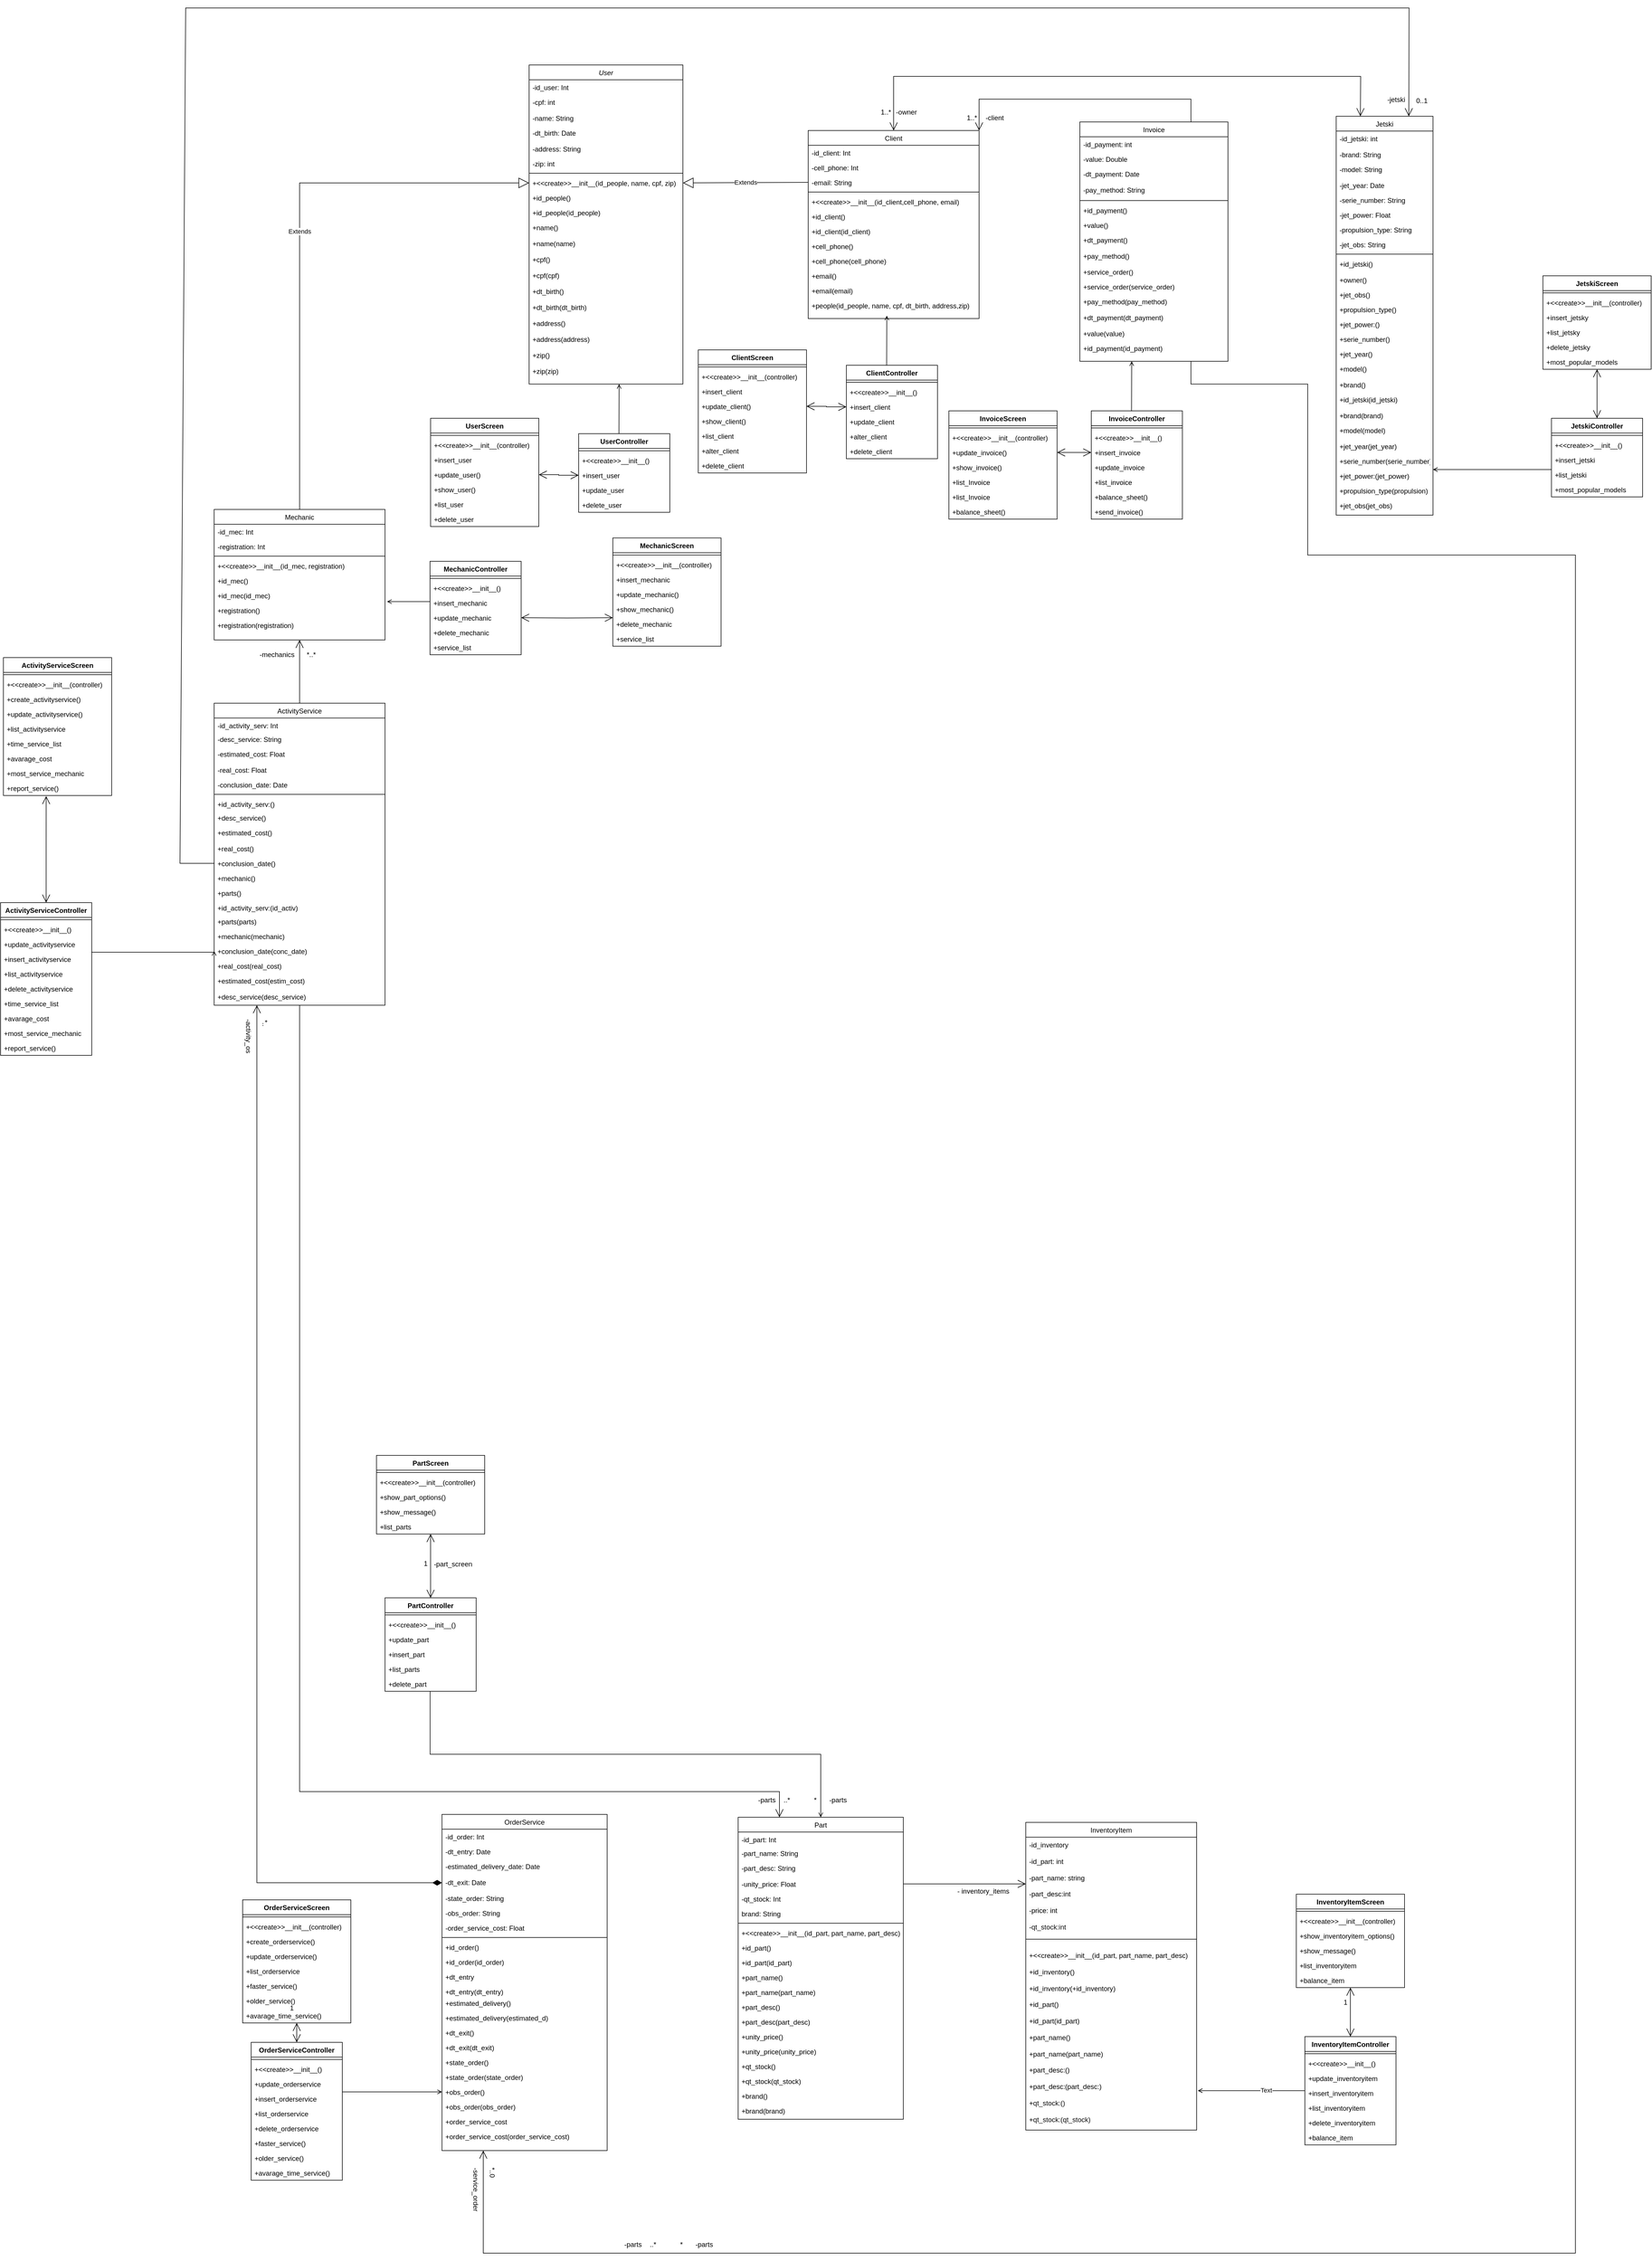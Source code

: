 <mxfile version="24.4.4" type="device">
  <diagram id="C5RBs43oDa-KdzZeNtuy" name="Page-1">
    <mxGraphModel dx="5349" dy="3860" grid="1" gridSize="10" guides="1" tooltips="1" connect="1" arrows="1" fold="1" page="1" pageScale="1" pageWidth="827" pageHeight="1169" math="0" shadow="0">
      <root>
        <mxCell id="WIyWlLk6GJQsqaUBKTNV-0" />
        <mxCell id="WIyWlLk6GJQsqaUBKTNV-1" parent="WIyWlLk6GJQsqaUBKTNV-0" />
        <mxCell id="zkfFHV4jXpPFQw0GAbJ--6" value="Client" style="swimlane;fontStyle=0;align=center;verticalAlign=top;childLayout=stackLayout;horizontal=1;startSize=26;horizontalStack=0;resizeParent=1;resizeLast=0;collapsible=1;marginBottom=0;rounded=0;shadow=0;strokeWidth=1;" parent="WIyWlLk6GJQsqaUBKTNV-1" vertex="1">
          <mxGeometry x="-467" y="-1785" width="300" height="330" as="geometry">
            <mxRectangle x="130" y="380" width="160" height="26" as="alternateBounds" />
          </mxGeometry>
        </mxCell>
        <mxCell id="rCuH4Ns8WbKp_y8q0Bau-1" value="-id_client: Int" style="text;align=left;verticalAlign=top;spacingLeft=4;spacingRight=4;overflow=hidden;rotatable=0;points=[[0,0.5],[1,0.5]];portConstraint=eastwest;rounded=0;shadow=0;html=0;" parent="zkfFHV4jXpPFQw0GAbJ--6" vertex="1">
          <mxGeometry y="26" width="300" height="26" as="geometry" />
        </mxCell>
        <mxCell id="zkfFHV4jXpPFQw0GAbJ--8" value="-cell_phone: Int" style="text;align=left;verticalAlign=top;spacingLeft=4;spacingRight=4;overflow=hidden;rotatable=0;points=[[0,0.5],[1,0.5]];portConstraint=eastwest;rounded=0;shadow=0;html=0;" parent="zkfFHV4jXpPFQw0GAbJ--6" vertex="1">
          <mxGeometry y="52" width="300" height="26" as="geometry" />
        </mxCell>
        <mxCell id="rCuH4Ns8WbKp_y8q0Bau-50" value="-email: String" style="text;align=left;verticalAlign=top;spacingLeft=4;spacingRight=4;overflow=hidden;rotatable=0;points=[[0,0.5],[1,0.5]];portConstraint=eastwest;rounded=0;shadow=0;html=0;" parent="zkfFHV4jXpPFQw0GAbJ--6" vertex="1">
          <mxGeometry y="78" width="300" height="26" as="geometry" />
        </mxCell>
        <mxCell id="zkfFHV4jXpPFQw0GAbJ--9" value="" style="line;html=1;strokeWidth=1;align=left;verticalAlign=middle;spacingTop=-1;spacingLeft=3;spacingRight=3;rotatable=0;labelPosition=right;points=[];portConstraint=eastwest;" parent="zkfFHV4jXpPFQw0GAbJ--6" vertex="1">
          <mxGeometry y="104" width="300" height="8" as="geometry" />
        </mxCell>
        <mxCell id="zkfFHV4jXpPFQw0GAbJ--11" value="+&lt;&lt;create&gt;&gt;__init__(id_client,cell_phone, email)" style="text;align=left;verticalAlign=top;spacingLeft=4;spacingRight=4;overflow=hidden;rotatable=0;points=[[0,0.5],[1,0.5]];portConstraint=eastwest;" parent="zkfFHV4jXpPFQw0GAbJ--6" vertex="1">
          <mxGeometry y="112" width="300" height="26" as="geometry" />
        </mxCell>
        <mxCell id="3Tag4d7acx9vnS0CciRO-10" value="+id_client()" style="text;align=left;verticalAlign=top;spacingLeft=4;spacingRight=4;overflow=hidden;rotatable=0;points=[[0,0.5],[1,0.5]];portConstraint=eastwest;" parent="zkfFHV4jXpPFQw0GAbJ--6" vertex="1">
          <mxGeometry y="138" width="300" height="26" as="geometry" />
        </mxCell>
        <mxCell id="3Tag4d7acx9vnS0CciRO-11" value="+id_client(id_client)" style="text;align=left;verticalAlign=top;spacingLeft=4;spacingRight=4;overflow=hidden;rotatable=0;points=[[0,0.5],[1,0.5]];portConstraint=eastwest;" parent="zkfFHV4jXpPFQw0GAbJ--6" vertex="1">
          <mxGeometry y="164" width="300" height="26" as="geometry" />
        </mxCell>
        <mxCell id="rCuH4Ns8WbKp_y8q0Bau-44" value="+cell_phone()" style="text;align=left;verticalAlign=top;spacingLeft=4;spacingRight=4;overflow=hidden;rotatable=0;points=[[0,0.5],[1,0.5]];portConstraint=eastwest;" parent="zkfFHV4jXpPFQw0GAbJ--6" vertex="1">
          <mxGeometry y="190" width="300" height="26" as="geometry" />
        </mxCell>
        <mxCell id="rCuH4Ns8WbKp_y8q0Bau-45" value="+cell_phone(cell_phone)" style="text;align=left;verticalAlign=top;spacingLeft=4;spacingRight=4;overflow=hidden;rotatable=0;points=[[0,0.5],[1,0.5]];portConstraint=eastwest;" parent="zkfFHV4jXpPFQw0GAbJ--6" vertex="1">
          <mxGeometry y="216" width="300" height="26" as="geometry" />
        </mxCell>
        <mxCell id="rCuH4Ns8WbKp_y8q0Bau-53" value="+email()" style="text;align=left;verticalAlign=top;spacingLeft=4;spacingRight=4;overflow=hidden;rotatable=0;points=[[0,0.5],[1,0.5]];portConstraint=eastwest;" parent="zkfFHV4jXpPFQw0GAbJ--6" vertex="1">
          <mxGeometry y="242" width="300" height="26" as="geometry" />
        </mxCell>
        <mxCell id="rCuH4Ns8WbKp_y8q0Bau-54" value="+email(email)" style="text;align=left;verticalAlign=top;spacingLeft=4;spacingRight=4;overflow=hidden;rotatable=0;points=[[0,0.5],[1,0.5]];portConstraint=eastwest;" parent="zkfFHV4jXpPFQw0GAbJ--6" vertex="1">
          <mxGeometry y="268" width="300" height="26" as="geometry" />
        </mxCell>
        <mxCell id="rCuH4Ns8WbKp_y8q0Bau-55" value="+people(id_people, name, cpf, dt_birth, address,zip)" style="text;align=left;verticalAlign=top;spacingLeft=4;spacingRight=4;overflow=hidden;rotatable=0;points=[[0,0.5],[1,0.5]];portConstraint=eastwest;" parent="zkfFHV4jXpPFQw0GAbJ--6" vertex="1">
          <mxGeometry y="294" width="300" height="26" as="geometry" />
        </mxCell>
        <mxCell id="zkfFHV4jXpPFQw0GAbJ--13" value="Mechanic" style="swimlane;fontStyle=0;align=center;verticalAlign=top;childLayout=stackLayout;horizontal=1;startSize=26;horizontalStack=0;resizeParent=1;resizeLast=0;collapsible=1;marginBottom=0;rounded=0;shadow=0;strokeWidth=1;" parent="WIyWlLk6GJQsqaUBKTNV-1" vertex="1">
          <mxGeometry x="-1510" y="-1120" width="300" height="229" as="geometry">
            <mxRectangle x="340" y="380" width="170" height="26" as="alternateBounds" />
          </mxGeometry>
        </mxCell>
        <mxCell id="zkfFHV4jXpPFQw0GAbJ--14" value="-id_mec: Int" style="text;align=left;verticalAlign=top;spacingLeft=4;spacingRight=4;overflow=hidden;rotatable=0;points=[[0,0.5],[1,0.5]];portConstraint=eastwest;" parent="zkfFHV4jXpPFQw0GAbJ--13" vertex="1">
          <mxGeometry y="26" width="300" height="26" as="geometry" />
        </mxCell>
        <mxCell id="3Tag4d7acx9vnS0CciRO-5" value="-registration: Int" style="text;align=left;verticalAlign=top;spacingLeft=4;spacingRight=4;overflow=hidden;rotatable=0;points=[[0,0.5],[1,0.5]];portConstraint=eastwest;" parent="zkfFHV4jXpPFQw0GAbJ--13" vertex="1">
          <mxGeometry y="52" width="300" height="26" as="geometry" />
        </mxCell>
        <mxCell id="zkfFHV4jXpPFQw0GAbJ--15" value="" style="line;html=1;strokeWidth=1;align=left;verticalAlign=middle;spacingTop=-1;spacingLeft=3;spacingRight=3;rotatable=0;labelPosition=right;points=[];portConstraint=eastwest;" parent="zkfFHV4jXpPFQw0GAbJ--13" vertex="1">
          <mxGeometry y="78" width="300" height="8" as="geometry" />
        </mxCell>
        <mxCell id="3Tag4d7acx9vnS0CciRO-15" value="+&lt;&lt;create&gt;&gt;__init__(id_mec, registration)" style="text;align=left;verticalAlign=top;spacingLeft=4;spacingRight=4;overflow=hidden;rotatable=0;points=[[0,0.5],[1,0.5]];portConstraint=eastwest;" parent="zkfFHV4jXpPFQw0GAbJ--13" vertex="1">
          <mxGeometry y="86" width="300" height="26" as="geometry" />
        </mxCell>
        <mxCell id="3Tag4d7acx9vnS0CciRO-17" value="+id_mec()" style="text;align=left;verticalAlign=top;spacingLeft=4;spacingRight=4;overflow=hidden;rotatable=0;points=[[0,0.5],[1,0.5]];portConstraint=eastwest;" parent="zkfFHV4jXpPFQw0GAbJ--13" vertex="1">
          <mxGeometry y="112" width="300" height="26" as="geometry" />
        </mxCell>
        <mxCell id="3Tag4d7acx9vnS0CciRO-16" value="+id_mec(id_mec)" style="text;align=left;verticalAlign=top;spacingLeft=4;spacingRight=4;overflow=hidden;rotatable=0;points=[[0,0.5],[1,0.5]];portConstraint=eastwest;" parent="zkfFHV4jXpPFQw0GAbJ--13" vertex="1">
          <mxGeometry y="138" width="300" height="26" as="geometry" />
        </mxCell>
        <mxCell id="rCuH4Ns8WbKp_y8q0Bau-65" value="+registration()" style="text;align=left;verticalAlign=top;spacingLeft=4;spacingRight=4;overflow=hidden;rotatable=0;points=[[0,0.5],[1,0.5]];portConstraint=eastwest;" parent="zkfFHV4jXpPFQw0GAbJ--13" vertex="1">
          <mxGeometry y="164" width="300" height="26" as="geometry" />
        </mxCell>
        <mxCell id="rCuH4Ns8WbKp_y8q0Bau-66" value="+registration(registration)" style="text;align=left;verticalAlign=top;spacingLeft=4;spacingRight=4;overflow=hidden;rotatable=0;points=[[0,0.5],[1,0.5]];portConstraint=eastwest;" parent="zkfFHV4jXpPFQw0GAbJ--13" vertex="1">
          <mxGeometry y="190" width="300" height="26" as="geometry" />
        </mxCell>
        <mxCell id="3Tag4d7acx9vnS0CciRO-48" value="Jetski" style="swimlane;fontStyle=0;align=center;verticalAlign=top;childLayout=stackLayout;horizontal=1;startSize=26;horizontalStack=0;resizeParent=1;resizeLast=0;collapsible=1;marginBottom=0;rounded=0;shadow=0;strokeWidth=1;" parent="WIyWlLk6GJQsqaUBKTNV-1" vertex="1">
          <mxGeometry x="460" y="-1810" width="170" height="700" as="geometry">
            <mxRectangle x="230" y="140" width="160" height="26" as="alternateBounds" />
          </mxGeometry>
        </mxCell>
        <mxCell id="3Tag4d7acx9vnS0CciRO-49" value="-id_jetski: int" style="text;align=left;verticalAlign=top;spacingLeft=4;spacingRight=4;overflow=hidden;rotatable=0;points=[[0,0.5],[1,0.5]];portConstraint=eastwest;rounded=0;shadow=0;html=0;" parent="3Tag4d7acx9vnS0CciRO-48" vertex="1">
          <mxGeometry y="26" width="170" height="28" as="geometry" />
        </mxCell>
        <mxCell id="3Tag4d7acx9vnS0CciRO-50" value="-brand: String" style="text;align=left;verticalAlign=top;spacingLeft=4;spacingRight=4;overflow=hidden;rotatable=0;points=[[0,0.5],[1,0.5]];portConstraint=eastwest;" parent="3Tag4d7acx9vnS0CciRO-48" vertex="1">
          <mxGeometry y="54" width="170" height="26" as="geometry" />
        </mxCell>
        <mxCell id="3Tag4d7acx9vnS0CciRO-51" value="-model: String" style="text;align=left;verticalAlign=top;spacingLeft=4;spacingRight=4;overflow=hidden;rotatable=0;points=[[0,0.5],[1,0.5]];portConstraint=eastwest;rounded=0;shadow=0;html=0;" parent="3Tag4d7acx9vnS0CciRO-48" vertex="1">
          <mxGeometry y="80" width="170" height="28" as="geometry" />
        </mxCell>
        <mxCell id="3Tag4d7acx9vnS0CciRO-52" value="-jet_year: Date" style="text;align=left;verticalAlign=top;spacingLeft=4;spacingRight=4;overflow=hidden;rotatable=0;points=[[0,0.5],[1,0.5]];portConstraint=eastwest;rounded=0;shadow=0;html=0;" parent="3Tag4d7acx9vnS0CciRO-48" vertex="1">
          <mxGeometry y="108" width="170" height="26" as="geometry" />
        </mxCell>
        <mxCell id="3Tag4d7acx9vnS0CciRO-53" value="-serie_number: String" style="text;align=left;verticalAlign=top;spacingLeft=4;spacingRight=4;overflow=hidden;rotatable=0;points=[[0,0.5],[1,0.5]];portConstraint=eastwest;rounded=0;shadow=0;html=0;" parent="3Tag4d7acx9vnS0CciRO-48" vertex="1">
          <mxGeometry y="134" width="170" height="26" as="geometry" />
        </mxCell>
        <mxCell id="3Tag4d7acx9vnS0CciRO-55" value="-jet_power: Float" style="text;align=left;verticalAlign=top;spacingLeft=4;spacingRight=4;overflow=hidden;rotatable=0;points=[[0,0.5],[1,0.5]];portConstraint=eastwest;rounded=0;shadow=0;html=0;" parent="3Tag4d7acx9vnS0CciRO-48" vertex="1">
          <mxGeometry y="160" width="170" height="26" as="geometry" />
        </mxCell>
        <mxCell id="3Tag4d7acx9vnS0CciRO-56" value="-propulsion_type: String" style="text;align=left;verticalAlign=top;spacingLeft=4;spacingRight=4;overflow=hidden;rotatable=0;points=[[0,0.5],[1,0.5]];portConstraint=eastwest;rounded=0;shadow=0;html=0;" parent="3Tag4d7acx9vnS0CciRO-48" vertex="1">
          <mxGeometry y="186" width="170" height="26" as="geometry" />
        </mxCell>
        <mxCell id="3Tag4d7acx9vnS0CciRO-63" value="-jet_obs: String" style="text;align=left;verticalAlign=top;spacingLeft=4;spacingRight=4;overflow=hidden;rotatable=0;points=[[0,0.5],[1,0.5]];portConstraint=eastwest;rounded=0;shadow=0;html=0;" parent="3Tag4d7acx9vnS0CciRO-48" vertex="1">
          <mxGeometry y="212" width="170" height="26" as="geometry" />
        </mxCell>
        <mxCell id="3Tag4d7acx9vnS0CciRO-54" value="" style="line;html=1;strokeWidth=1;align=left;verticalAlign=middle;spacingTop=-1;spacingLeft=3;spacingRight=3;rotatable=0;labelPosition=right;points=[];portConstraint=eastwest;" parent="3Tag4d7acx9vnS0CciRO-48" vertex="1">
          <mxGeometry y="238" width="170" height="8" as="geometry" />
        </mxCell>
        <mxCell id="yToUHcHcwvlXgsOZ_nrQ-197" value="+id_jetski()" style="text;align=left;verticalAlign=top;spacingLeft=4;spacingRight=4;overflow=hidden;rotatable=0;points=[[0,0.5],[1,0.5]];portConstraint=eastwest;rounded=0;shadow=0;html=0;" parent="3Tag4d7acx9vnS0CciRO-48" vertex="1">
          <mxGeometry y="246" width="170" height="28" as="geometry" />
        </mxCell>
        <mxCell id="yToUHcHcwvlXgsOZ_nrQ-205" value="+owner()" style="text;align=left;verticalAlign=top;spacingLeft=4;spacingRight=4;overflow=hidden;rotatable=0;points=[[0,0.5],[1,0.5]];portConstraint=eastwest;rounded=0;shadow=0;html=0;" parent="3Tag4d7acx9vnS0CciRO-48" vertex="1">
          <mxGeometry y="274" width="170" height="26" as="geometry" />
        </mxCell>
        <mxCell id="yToUHcHcwvlXgsOZ_nrQ-204" value="+jet_obs()" style="text;align=left;verticalAlign=top;spacingLeft=4;spacingRight=4;overflow=hidden;rotatable=0;points=[[0,0.5],[1,0.5]];portConstraint=eastwest;rounded=0;shadow=0;html=0;" parent="3Tag4d7acx9vnS0CciRO-48" vertex="1">
          <mxGeometry y="300" width="170" height="26" as="geometry" />
        </mxCell>
        <mxCell id="yToUHcHcwvlXgsOZ_nrQ-203" value="+propulsion_type()" style="text;align=left;verticalAlign=top;spacingLeft=4;spacingRight=4;overflow=hidden;rotatable=0;points=[[0,0.5],[1,0.5]];portConstraint=eastwest;rounded=0;shadow=0;html=0;" parent="3Tag4d7acx9vnS0CciRO-48" vertex="1">
          <mxGeometry y="326" width="170" height="26" as="geometry" />
        </mxCell>
        <mxCell id="yToUHcHcwvlXgsOZ_nrQ-202" value="+jet_power:()" style="text;align=left;verticalAlign=top;spacingLeft=4;spacingRight=4;overflow=hidden;rotatable=0;points=[[0,0.5],[1,0.5]];portConstraint=eastwest;rounded=0;shadow=0;html=0;" parent="3Tag4d7acx9vnS0CciRO-48" vertex="1">
          <mxGeometry y="352" width="170" height="26" as="geometry" />
        </mxCell>
        <mxCell id="yToUHcHcwvlXgsOZ_nrQ-201" value="+serie_number()" style="text;align=left;verticalAlign=top;spacingLeft=4;spacingRight=4;overflow=hidden;rotatable=0;points=[[0,0.5],[1,0.5]];portConstraint=eastwest;rounded=0;shadow=0;html=0;" parent="3Tag4d7acx9vnS0CciRO-48" vertex="1">
          <mxGeometry y="378" width="170" height="26" as="geometry" />
        </mxCell>
        <mxCell id="yToUHcHcwvlXgsOZ_nrQ-200" value="+jet_year()" style="text;align=left;verticalAlign=top;spacingLeft=4;spacingRight=4;overflow=hidden;rotatable=0;points=[[0,0.5],[1,0.5]];portConstraint=eastwest;rounded=0;shadow=0;html=0;" parent="3Tag4d7acx9vnS0CciRO-48" vertex="1">
          <mxGeometry y="404" width="170" height="26" as="geometry" />
        </mxCell>
        <mxCell id="yToUHcHcwvlXgsOZ_nrQ-199" value="+model()" style="text;align=left;verticalAlign=top;spacingLeft=4;spacingRight=4;overflow=hidden;rotatable=0;points=[[0,0.5],[1,0.5]];portConstraint=eastwest;rounded=0;shadow=0;html=0;" parent="3Tag4d7acx9vnS0CciRO-48" vertex="1">
          <mxGeometry y="430" width="170" height="28" as="geometry" />
        </mxCell>
        <mxCell id="yToUHcHcwvlXgsOZ_nrQ-198" value="+brand()" style="text;align=left;verticalAlign=top;spacingLeft=4;spacingRight=4;overflow=hidden;rotatable=0;points=[[0,0.5],[1,0.5]];portConstraint=eastwest;" parent="3Tag4d7acx9vnS0CciRO-48" vertex="1">
          <mxGeometry y="458" width="170" height="26" as="geometry" />
        </mxCell>
        <mxCell id="yToUHcHcwvlXgsOZ_nrQ-206" value="+id_jetski(id_jetski)" style="text;align=left;verticalAlign=top;spacingLeft=4;spacingRight=4;overflow=hidden;rotatable=0;points=[[0,0.5],[1,0.5]];portConstraint=eastwest;rounded=0;shadow=0;html=0;" parent="3Tag4d7acx9vnS0CciRO-48" vertex="1">
          <mxGeometry y="484" width="170" height="28" as="geometry" />
        </mxCell>
        <mxCell id="yToUHcHcwvlXgsOZ_nrQ-214" value="+brand(brand)" style="text;align=left;verticalAlign=top;spacingLeft=4;spacingRight=4;overflow=hidden;rotatable=0;points=[[0,0.5],[1,0.5]];portConstraint=eastwest;" parent="3Tag4d7acx9vnS0CciRO-48" vertex="1">
          <mxGeometry y="512" width="170" height="26" as="geometry" />
        </mxCell>
        <mxCell id="yToUHcHcwvlXgsOZ_nrQ-213" value="+model(model)" style="text;align=left;verticalAlign=top;spacingLeft=4;spacingRight=4;overflow=hidden;rotatable=0;points=[[0,0.5],[1,0.5]];portConstraint=eastwest;rounded=0;shadow=0;html=0;" parent="3Tag4d7acx9vnS0CciRO-48" vertex="1">
          <mxGeometry y="538" width="170" height="28" as="geometry" />
        </mxCell>
        <mxCell id="yToUHcHcwvlXgsOZ_nrQ-212" value="+jet_year(jet_year)" style="text;align=left;verticalAlign=top;spacingLeft=4;spacingRight=4;overflow=hidden;rotatable=0;points=[[0,0.5],[1,0.5]];portConstraint=eastwest;rounded=0;shadow=0;html=0;" parent="3Tag4d7acx9vnS0CciRO-48" vertex="1">
          <mxGeometry y="566" width="170" height="26" as="geometry" />
        </mxCell>
        <mxCell id="yToUHcHcwvlXgsOZ_nrQ-211" value="+serie_number(serie_number)" style="text;align=left;verticalAlign=top;spacingLeft=4;spacingRight=4;overflow=hidden;rotatable=0;points=[[0,0.5],[1,0.5]];portConstraint=eastwest;rounded=0;shadow=0;html=0;" parent="3Tag4d7acx9vnS0CciRO-48" vertex="1">
          <mxGeometry y="592" width="170" height="26" as="geometry" />
        </mxCell>
        <mxCell id="yToUHcHcwvlXgsOZ_nrQ-210" value="+jet_power:(jet_power)" style="text;align=left;verticalAlign=top;spacingLeft=4;spacingRight=4;overflow=hidden;rotatable=0;points=[[0,0.5],[1,0.5]];portConstraint=eastwest;rounded=0;shadow=0;html=0;" parent="3Tag4d7acx9vnS0CciRO-48" vertex="1">
          <mxGeometry y="618" width="170" height="26" as="geometry" />
        </mxCell>
        <mxCell id="yToUHcHcwvlXgsOZ_nrQ-209" value="+propulsion_type(propulsion)" style="text;align=left;verticalAlign=top;spacingLeft=4;spacingRight=4;overflow=hidden;rotatable=0;points=[[0,0.5],[1,0.5]];portConstraint=eastwest;rounded=0;shadow=0;html=0;" parent="3Tag4d7acx9vnS0CciRO-48" vertex="1">
          <mxGeometry y="644" width="170" height="26" as="geometry" />
        </mxCell>
        <mxCell id="yToUHcHcwvlXgsOZ_nrQ-208" value="+jet_obs(jet_obs)" style="text;align=left;verticalAlign=top;spacingLeft=4;spacingRight=4;overflow=hidden;rotatable=0;points=[[0,0.5],[1,0.5]];portConstraint=eastwest;rounded=0;shadow=0;html=0;" parent="3Tag4d7acx9vnS0CciRO-48" vertex="1">
          <mxGeometry y="670" width="170" height="26" as="geometry" />
        </mxCell>
        <mxCell id="jJ8aI3eXB594JP4amJuF-15" style="edgeStyle=orthogonalEdgeStyle;rounded=0;orthogonalLoop=1;jettySize=auto;html=1;exitX=0.5;exitY=1;exitDx=0;exitDy=0;entryX=0.25;entryY=0;entryDx=0;entryDy=0;endArrow=open;endFill=0;endSize=12;" parent="WIyWlLk6GJQsqaUBKTNV-1" source="3Tag4d7acx9vnS0CciRO-100" target="rCuH4Ns8WbKp_y8q0Bau-5" edge="1">
          <mxGeometry relative="1" as="geometry">
            <Array as="points">
              <mxPoint x="-1360" y="1130" />
              <mxPoint x="-517" y="1130" />
            </Array>
          </mxGeometry>
        </mxCell>
        <mxCell id="3Tag4d7acx9vnS0CciRO-100" value="ActivityService" style="swimlane;fontStyle=0;align=center;verticalAlign=top;childLayout=stackLayout;horizontal=1;startSize=26;horizontalStack=0;resizeParent=1;resizeLast=0;collapsible=1;marginBottom=0;rounded=0;shadow=0;strokeWidth=1;" parent="WIyWlLk6GJQsqaUBKTNV-1" vertex="1">
          <mxGeometry x="-1510" y="-780" width="300" height="530" as="geometry">
            <mxRectangle x="230" y="140" width="160" height="26" as="alternateBounds" />
          </mxGeometry>
        </mxCell>
        <mxCell id="3Tag4d7acx9vnS0CciRO-101" value="-id_activity_serv: Int" style="text;align=left;verticalAlign=top;spacingLeft=4;spacingRight=4;overflow=hidden;rotatable=0;points=[[0,0.5],[1,0.5]];portConstraint=eastwest;rounded=0;shadow=0;html=0;" parent="3Tag4d7acx9vnS0CciRO-100" vertex="1">
          <mxGeometry y="26" width="300" height="24" as="geometry" />
        </mxCell>
        <mxCell id="3Tag4d7acx9vnS0CciRO-102" value="-desc_service: String" style="text;align=left;verticalAlign=top;spacingLeft=4;spacingRight=4;overflow=hidden;rotatable=0;points=[[0,0.5],[1,0.5]];portConstraint=eastwest;" parent="3Tag4d7acx9vnS0CciRO-100" vertex="1">
          <mxGeometry y="50" width="300" height="26" as="geometry" />
        </mxCell>
        <mxCell id="3Tag4d7acx9vnS0CciRO-103" value="-estimated_cost: Float" style="text;align=left;verticalAlign=top;spacingLeft=4;spacingRight=4;overflow=hidden;rotatable=0;points=[[0,0.5],[1,0.5]];portConstraint=eastwest;rounded=0;shadow=0;html=0;" parent="3Tag4d7acx9vnS0CciRO-100" vertex="1">
          <mxGeometry y="76" width="300" height="28" as="geometry" />
        </mxCell>
        <mxCell id="3Tag4d7acx9vnS0CciRO-104" value="-real_cost: Float" style="text;align=left;verticalAlign=top;spacingLeft=4;spacingRight=4;overflow=hidden;rotatable=0;points=[[0,0.5],[1,0.5]];portConstraint=eastwest;rounded=0;shadow=0;html=0;" parent="3Tag4d7acx9vnS0CciRO-100" vertex="1">
          <mxGeometry y="104" width="300" height="26" as="geometry" />
        </mxCell>
        <mxCell id="3Tag4d7acx9vnS0CciRO-110" value="-conclusion_date: Date&#xa;" style="text;align=left;verticalAlign=top;spacingLeft=4;spacingRight=4;overflow=hidden;rotatable=0;points=[[0,0.5],[1,0.5]];portConstraint=eastwest;rounded=0;shadow=0;html=0;" parent="3Tag4d7acx9vnS0CciRO-100" vertex="1">
          <mxGeometry y="130" width="300" height="26" as="geometry" />
        </mxCell>
        <mxCell id="3Tag4d7acx9vnS0CciRO-111" value="" style="line;html=1;strokeWidth=1;align=left;verticalAlign=middle;spacingTop=-1;spacingLeft=3;spacingRight=3;rotatable=0;labelPosition=right;points=[];portConstraint=eastwest;" parent="3Tag4d7acx9vnS0CciRO-100" vertex="1">
          <mxGeometry y="156" width="300" height="8" as="geometry" />
        </mxCell>
        <mxCell id="yToUHcHcwvlXgsOZ_nrQ-96" value="+id_activity_serv:()" style="text;align=left;verticalAlign=top;spacingLeft=4;spacingRight=4;overflow=hidden;rotatable=0;points=[[0,0.5],[1,0.5]];portConstraint=eastwest;rounded=0;shadow=0;html=0;" parent="3Tag4d7acx9vnS0CciRO-100" vertex="1">
          <mxGeometry y="164" width="300" height="24" as="geometry" />
        </mxCell>
        <mxCell id="yToUHcHcwvlXgsOZ_nrQ-97" value="+desc_service()" style="text;align=left;verticalAlign=top;spacingLeft=4;spacingRight=4;overflow=hidden;rotatable=0;points=[[0,0.5],[1,0.5]];portConstraint=eastwest;" parent="3Tag4d7acx9vnS0CciRO-100" vertex="1">
          <mxGeometry y="188" width="300" height="26" as="geometry" />
        </mxCell>
        <mxCell id="yToUHcHcwvlXgsOZ_nrQ-98" value="+estimated_cost()" style="text;align=left;verticalAlign=top;spacingLeft=4;spacingRight=4;overflow=hidden;rotatable=0;points=[[0,0.5],[1,0.5]];portConstraint=eastwest;rounded=0;shadow=0;html=0;" parent="3Tag4d7acx9vnS0CciRO-100" vertex="1">
          <mxGeometry y="214" width="300" height="28" as="geometry" />
        </mxCell>
        <mxCell id="yToUHcHcwvlXgsOZ_nrQ-99" value="+real_cost()" style="text;align=left;verticalAlign=top;spacingLeft=4;spacingRight=4;overflow=hidden;rotatable=0;points=[[0,0.5],[1,0.5]];portConstraint=eastwest;rounded=0;shadow=0;html=0;" parent="3Tag4d7acx9vnS0CciRO-100" vertex="1">
          <mxGeometry y="242" width="300" height="26" as="geometry" />
        </mxCell>
        <mxCell id="yToUHcHcwvlXgsOZ_nrQ-100" value="+conclusion_date()" style="text;align=left;verticalAlign=top;spacingLeft=4;spacingRight=4;overflow=hidden;rotatable=0;points=[[0,0.5],[1,0.5]];portConstraint=eastwest;rounded=0;shadow=0;html=0;" parent="3Tag4d7acx9vnS0CciRO-100" vertex="1">
          <mxGeometry y="268" width="300" height="26" as="geometry" />
        </mxCell>
        <mxCell id="yToUHcHcwvlXgsOZ_nrQ-101" value="+mechanic()" style="text;align=left;verticalAlign=top;spacingLeft=4;spacingRight=4;overflow=hidden;rotatable=0;points=[[0,0.5],[1,0.5]];portConstraint=eastwest;rounded=0;shadow=0;html=0;" parent="3Tag4d7acx9vnS0CciRO-100" vertex="1">
          <mxGeometry y="294" width="300" height="26" as="geometry" />
        </mxCell>
        <mxCell id="yToUHcHcwvlXgsOZ_nrQ-102" value="+parts()" style="text;align=left;verticalAlign=top;spacingLeft=4;spacingRight=4;overflow=hidden;rotatable=0;points=[[0,0.5],[1,0.5]];portConstraint=eastwest;rounded=0;shadow=0;html=0;" parent="3Tag4d7acx9vnS0CciRO-100" vertex="1">
          <mxGeometry y="320" width="300" height="26" as="geometry" />
        </mxCell>
        <mxCell id="yToUHcHcwvlXgsOZ_nrQ-103" value="+id_activity_serv:(id_activ)" style="text;align=left;verticalAlign=top;spacingLeft=4;spacingRight=4;overflow=hidden;rotatable=0;points=[[0,0.5],[1,0.5]];portConstraint=eastwest;rounded=0;shadow=0;html=0;" parent="3Tag4d7acx9vnS0CciRO-100" vertex="1">
          <mxGeometry y="346" width="300" height="24" as="geometry" />
        </mxCell>
        <mxCell id="yToUHcHcwvlXgsOZ_nrQ-109" value="+parts(parts)" style="text;align=left;verticalAlign=top;spacingLeft=4;spacingRight=4;overflow=hidden;rotatable=0;points=[[0,0.5],[1,0.5]];portConstraint=eastwest;rounded=0;shadow=0;html=0;" parent="3Tag4d7acx9vnS0CciRO-100" vertex="1">
          <mxGeometry y="370" width="300" height="26" as="geometry" />
        </mxCell>
        <mxCell id="yToUHcHcwvlXgsOZ_nrQ-108" value="+mechanic(mechanic)" style="text;align=left;verticalAlign=top;spacingLeft=4;spacingRight=4;overflow=hidden;rotatable=0;points=[[0,0.5],[1,0.5]];portConstraint=eastwest;rounded=0;shadow=0;html=0;" parent="3Tag4d7acx9vnS0CciRO-100" vertex="1">
          <mxGeometry y="396" width="300" height="26" as="geometry" />
        </mxCell>
        <mxCell id="yToUHcHcwvlXgsOZ_nrQ-107" value="+conclusion_date(conc_date)" style="text;align=left;verticalAlign=top;spacingLeft=4;spacingRight=4;overflow=hidden;rotatable=0;points=[[0,0.5],[1,0.5]];portConstraint=eastwest;rounded=0;shadow=0;html=0;" parent="3Tag4d7acx9vnS0CciRO-100" vertex="1">
          <mxGeometry y="422" width="300" height="26" as="geometry" />
        </mxCell>
        <mxCell id="yToUHcHcwvlXgsOZ_nrQ-106" value="+real_cost(real_cost)" style="text;align=left;verticalAlign=top;spacingLeft=4;spacingRight=4;overflow=hidden;rotatable=0;points=[[0,0.5],[1,0.5]];portConstraint=eastwest;rounded=0;shadow=0;html=0;" parent="3Tag4d7acx9vnS0CciRO-100" vertex="1">
          <mxGeometry y="448" width="300" height="26" as="geometry" />
        </mxCell>
        <mxCell id="yToUHcHcwvlXgsOZ_nrQ-105" value="+estimated_cost(estim_cost)" style="text;align=left;verticalAlign=top;spacingLeft=4;spacingRight=4;overflow=hidden;rotatable=0;points=[[0,0.5],[1,0.5]];portConstraint=eastwest;rounded=0;shadow=0;html=0;" parent="3Tag4d7acx9vnS0CciRO-100" vertex="1">
          <mxGeometry y="474" width="300" height="28" as="geometry" />
        </mxCell>
        <mxCell id="yToUHcHcwvlXgsOZ_nrQ-104" value="+desc_service(desc_service)" style="text;align=left;verticalAlign=top;spacingLeft=4;spacingRight=4;overflow=hidden;rotatable=0;points=[[0,0.5],[1,0.5]];portConstraint=eastwest;" parent="3Tag4d7acx9vnS0CciRO-100" vertex="1">
          <mxGeometry y="502" width="300" height="26" as="geometry" />
        </mxCell>
        <mxCell id="zkfFHV4jXpPFQw0GAbJ--0" value="User" style="swimlane;fontStyle=2;align=center;verticalAlign=top;childLayout=stackLayout;horizontal=1;startSize=26;horizontalStack=0;resizeParent=1;resizeLast=0;collapsible=1;marginBottom=0;rounded=0;shadow=0;strokeWidth=1;" parent="WIyWlLk6GJQsqaUBKTNV-1" vertex="1">
          <mxGeometry x="-957" y="-1900" width="270" height="560" as="geometry">
            <mxRectangle x="230" y="140" width="160" height="26" as="alternateBounds" />
          </mxGeometry>
        </mxCell>
        <mxCell id="zkfFHV4jXpPFQw0GAbJ--1" value="-id_user: Int" style="text;align=left;verticalAlign=top;spacingLeft=4;spacingRight=4;overflow=hidden;rotatable=0;points=[[0,0.5],[1,0.5]];portConstraint=eastwest;" parent="zkfFHV4jXpPFQw0GAbJ--0" vertex="1">
          <mxGeometry y="26" width="270" height="26" as="geometry" />
        </mxCell>
        <mxCell id="zkfFHV4jXpPFQw0GAbJ--2" value="-cpf: int" style="text;align=left;verticalAlign=top;spacingLeft=4;spacingRight=4;overflow=hidden;rotatable=0;points=[[0,0.5],[1,0.5]];portConstraint=eastwest;rounded=0;shadow=0;html=0;" parent="zkfFHV4jXpPFQw0GAbJ--0" vertex="1">
          <mxGeometry y="52" width="270" height="28" as="geometry" />
        </mxCell>
        <mxCell id="rCuH4Ns8WbKp_y8q0Bau-0" value="-name: String" style="text;align=left;verticalAlign=top;spacingLeft=4;spacingRight=4;overflow=hidden;rotatable=0;points=[[0,0.5],[1,0.5]];portConstraint=eastwest;" parent="zkfFHV4jXpPFQw0GAbJ--0" vertex="1">
          <mxGeometry y="80" width="270" height="26" as="geometry" />
        </mxCell>
        <mxCell id="3Tag4d7acx9vnS0CciRO-2" value="-dt_birth: Date" style="text;align=left;verticalAlign=top;spacingLeft=4;spacingRight=4;overflow=hidden;rotatable=0;points=[[0,0.5],[1,0.5]];portConstraint=eastwest;rounded=0;shadow=0;html=0;" parent="zkfFHV4jXpPFQw0GAbJ--0" vertex="1">
          <mxGeometry y="106" width="270" height="28" as="geometry" />
        </mxCell>
        <mxCell id="3Tag4d7acx9vnS0CciRO-7" value="-address: String" style="text;align=left;verticalAlign=top;spacingLeft=4;spacingRight=4;overflow=hidden;rotatable=0;points=[[0,0.5],[1,0.5]];portConstraint=eastwest;" parent="zkfFHV4jXpPFQw0GAbJ--0" vertex="1">
          <mxGeometry y="134" width="270" height="26" as="geometry" />
        </mxCell>
        <mxCell id="3Tag4d7acx9vnS0CciRO-9" value="-zip: int" style="text;align=left;verticalAlign=top;spacingLeft=4;spacingRight=4;overflow=hidden;rotatable=0;points=[[0,0.5],[1,0.5]];portConstraint=eastwest;" parent="zkfFHV4jXpPFQw0GAbJ--0" vertex="1">
          <mxGeometry y="160" width="270" height="26" as="geometry" />
        </mxCell>
        <mxCell id="zkfFHV4jXpPFQw0GAbJ--4" value="" style="line;html=1;strokeWidth=1;align=left;verticalAlign=middle;spacingTop=-1;spacingLeft=3;spacingRight=3;rotatable=0;labelPosition=right;points=[];portConstraint=eastwest;" parent="zkfFHV4jXpPFQw0GAbJ--0" vertex="1">
          <mxGeometry y="186" width="270" height="8" as="geometry" />
        </mxCell>
        <mxCell id="3Tag4d7acx9vnS0CciRO-0" value="+&lt;&lt;create&gt;&gt;__init__(id_people, name, cpf, zip)" style="text;align=left;verticalAlign=top;spacingLeft=4;spacingRight=4;overflow=hidden;rotatable=0;points=[[0,0.5],[1,0.5]];portConstraint=eastwest;rounded=0;shadow=0;html=0;" parent="zkfFHV4jXpPFQw0GAbJ--0" vertex="1">
          <mxGeometry y="194" width="270" height="26" as="geometry" />
        </mxCell>
        <mxCell id="rCuH4Ns8WbKp_y8q0Bau-34" value="+id_people()" style="text;align=left;verticalAlign=top;spacingLeft=4;spacingRight=4;overflow=hidden;rotatable=0;points=[[0,0.5],[1,0.5]];portConstraint=eastwest;rounded=0;shadow=0;html=0;" parent="zkfFHV4jXpPFQw0GAbJ--0" vertex="1">
          <mxGeometry y="220" width="270" height="26" as="geometry" />
        </mxCell>
        <mxCell id="rCuH4Ns8WbKp_y8q0Bau-27" value="+id_people(id_people)&#xa;" style="text;align=left;verticalAlign=top;spacingLeft=4;spacingRight=4;overflow=hidden;rotatable=0;points=[[0,0.5],[1,0.5]];portConstraint=eastwest;rounded=0;shadow=0;html=0;" parent="zkfFHV4jXpPFQw0GAbJ--0" vertex="1">
          <mxGeometry y="246" width="270" height="26" as="geometry" />
        </mxCell>
        <mxCell id="rCuH4Ns8WbKp_y8q0Bau-28" value="+name()" style="text;align=left;verticalAlign=top;spacingLeft=4;spacingRight=4;overflow=hidden;rotatable=0;points=[[0,0.5],[1,0.5]];portConstraint=eastwest;rounded=0;shadow=0;html=0;" parent="zkfFHV4jXpPFQw0GAbJ--0" vertex="1">
          <mxGeometry y="272" width="270" height="28" as="geometry" />
        </mxCell>
        <mxCell id="rCuH4Ns8WbKp_y8q0Bau-37" value="+name(name)" style="text;align=left;verticalAlign=top;spacingLeft=4;spacingRight=4;overflow=hidden;rotatable=0;points=[[0,0.5],[1,0.5]];portConstraint=eastwest;rounded=0;shadow=0;html=0;" parent="zkfFHV4jXpPFQw0GAbJ--0" vertex="1">
          <mxGeometry y="300" width="270" height="28" as="geometry" />
        </mxCell>
        <mxCell id="rCuH4Ns8WbKp_y8q0Bau-39" value="+cpf()" style="text;align=left;verticalAlign=top;spacingLeft=4;spacingRight=4;overflow=hidden;rotatable=0;points=[[0,0.5],[1,0.5]];portConstraint=eastwest;rounded=0;shadow=0;html=0;" parent="zkfFHV4jXpPFQw0GAbJ--0" vertex="1">
          <mxGeometry y="328" width="270" height="28" as="geometry" />
        </mxCell>
        <mxCell id="rCuH4Ns8WbKp_y8q0Bau-38" value="+cpf(cpf)" style="text;align=left;verticalAlign=top;spacingLeft=4;spacingRight=4;overflow=hidden;rotatable=0;points=[[0,0.5],[1,0.5]];portConstraint=eastwest;rounded=0;shadow=0;html=0;" parent="zkfFHV4jXpPFQw0GAbJ--0" vertex="1">
          <mxGeometry y="356" width="270" height="28" as="geometry" />
        </mxCell>
        <mxCell id="rCuH4Ns8WbKp_y8q0Bau-40" value="+dt_birth()" style="text;align=left;verticalAlign=top;spacingLeft=4;spacingRight=4;overflow=hidden;rotatable=0;points=[[0,0.5],[1,0.5]];portConstraint=eastwest;rounded=0;shadow=0;html=0;" parent="zkfFHV4jXpPFQw0GAbJ--0" vertex="1">
          <mxGeometry y="384" width="270" height="28" as="geometry" />
        </mxCell>
        <mxCell id="rCuH4Ns8WbKp_y8q0Bau-42" value="+dt_birth(dt_birth)" style="text;align=left;verticalAlign=top;spacingLeft=4;spacingRight=4;overflow=hidden;rotatable=0;points=[[0,0.5],[1,0.5]];portConstraint=eastwest;rounded=0;shadow=0;html=0;" parent="zkfFHV4jXpPFQw0GAbJ--0" vertex="1">
          <mxGeometry y="412" width="270" height="28" as="geometry" />
        </mxCell>
        <mxCell id="rCuH4Ns8WbKp_y8q0Bau-41" value="+address()" style="text;align=left;verticalAlign=top;spacingLeft=4;spacingRight=4;overflow=hidden;rotatable=0;points=[[0,0.5],[1,0.5]];portConstraint=eastwest;rounded=0;shadow=0;html=0;" parent="zkfFHV4jXpPFQw0GAbJ--0" vertex="1">
          <mxGeometry y="440" width="270" height="28" as="geometry" />
        </mxCell>
        <mxCell id="rCuH4Ns8WbKp_y8q0Bau-36" value="+address(address)" style="text;align=left;verticalAlign=top;spacingLeft=4;spacingRight=4;overflow=hidden;rotatable=0;points=[[0,0.5],[1,0.5]];portConstraint=eastwest;rounded=0;shadow=0;html=0;" parent="zkfFHV4jXpPFQw0GAbJ--0" vertex="1">
          <mxGeometry y="468" width="270" height="28" as="geometry" />
        </mxCell>
        <mxCell id="rCuH4Ns8WbKp_y8q0Bau-60" value="+zip()" style="text;align=left;verticalAlign=top;spacingLeft=4;spacingRight=4;overflow=hidden;rotatable=0;points=[[0,0.5],[1,0.5]];portConstraint=eastwest;rounded=0;shadow=0;html=0;" parent="zkfFHV4jXpPFQw0GAbJ--0" vertex="1">
          <mxGeometry y="496" width="270" height="28" as="geometry" />
        </mxCell>
        <mxCell id="rCuH4Ns8WbKp_y8q0Bau-61" value="+zip(zip)" style="text;align=left;verticalAlign=top;spacingLeft=4;spacingRight=4;overflow=hidden;rotatable=0;points=[[0,0.5],[1,0.5]];portConstraint=eastwest;rounded=0;shadow=0;html=0;" parent="zkfFHV4jXpPFQw0GAbJ--0" vertex="1">
          <mxGeometry y="524" width="270" height="28" as="geometry" />
        </mxCell>
        <mxCell id="jJ8aI3eXB594JP4amJuF-11" style="edgeStyle=orthogonalEdgeStyle;rounded=0;orthogonalLoop=1;jettySize=auto;html=1;exitX=0.75;exitY=0;exitDx=0;exitDy=0;entryX=1;entryY=0;entryDx=0;entryDy=0;endArrow=open;endFill=0;endSize=12;" parent="WIyWlLk6GJQsqaUBKTNV-1" source="yToUHcHcwvlXgsOZ_nrQ-218" target="zkfFHV4jXpPFQw0GAbJ--6" edge="1">
          <mxGeometry relative="1" as="geometry">
            <Array as="points">
              <mxPoint x="205" y="-1840" />
              <mxPoint x="-167" y="-1840" />
            </Array>
          </mxGeometry>
        </mxCell>
        <mxCell id="jJ8aI3eXB594JP4amJuF-18" style="edgeStyle=orthogonalEdgeStyle;rounded=0;orthogonalLoop=1;jettySize=auto;html=1;exitX=0.75;exitY=1;exitDx=0;exitDy=0;entryX=0.25;entryY=1;entryDx=0;entryDy=0;endArrow=open;endFill=0;endSize=12;" parent="WIyWlLk6GJQsqaUBKTNV-1" source="yToUHcHcwvlXgsOZ_nrQ-218" target="3Tag4d7acx9vnS0CciRO-65" edge="1">
          <mxGeometry relative="1" as="geometry">
            <mxPoint x="-1040" y="1871.429" as="targetPoint" />
            <Array as="points">
              <mxPoint x="205" y="-1340" />
              <mxPoint x="410" y="-1340" />
              <mxPoint x="410" y="-1040" />
              <mxPoint x="880" y="-1040" />
              <mxPoint x="880" y="1940" />
              <mxPoint x="-1037" y="1940" />
            </Array>
          </mxGeometry>
        </mxCell>
        <mxCell id="yToUHcHcwvlXgsOZ_nrQ-218" value="Invoice" style="swimlane;fontStyle=0;align=center;verticalAlign=top;childLayout=stackLayout;horizontal=1;startSize=26;horizontalStack=0;resizeParent=1;resizeLast=0;collapsible=1;marginBottom=0;rounded=0;shadow=0;strokeWidth=1;" parent="WIyWlLk6GJQsqaUBKTNV-1" vertex="1">
          <mxGeometry x="10" y="-1800" width="260" height="420" as="geometry">
            <mxRectangle x="230" y="140" width="160" height="26" as="alternateBounds" />
          </mxGeometry>
        </mxCell>
        <mxCell id="yToUHcHcwvlXgsOZ_nrQ-219" value="-id_payment: int" style="text;align=left;verticalAlign=top;spacingLeft=4;spacingRight=4;overflow=hidden;rotatable=0;points=[[0,0.5],[1,0.5]];portConstraint=eastwest;" parent="yToUHcHcwvlXgsOZ_nrQ-218" vertex="1">
          <mxGeometry y="26" width="260" height="26" as="geometry" />
        </mxCell>
        <mxCell id="yToUHcHcwvlXgsOZ_nrQ-220" value="-value: Double" style="text;align=left;verticalAlign=top;spacingLeft=4;spacingRight=4;overflow=hidden;rotatable=0;points=[[0,0.5],[1,0.5]];portConstraint=eastwest;" parent="yToUHcHcwvlXgsOZ_nrQ-218" vertex="1">
          <mxGeometry y="52" width="260" height="26" as="geometry" />
        </mxCell>
        <mxCell id="yToUHcHcwvlXgsOZ_nrQ-221" value="-dt_payment: Date" style="text;align=left;verticalAlign=top;spacingLeft=4;spacingRight=4;overflow=hidden;rotatable=0;points=[[0,0.5],[1,0.5]];portConstraint=eastwest;rounded=0;shadow=0;html=0;" parent="yToUHcHcwvlXgsOZ_nrQ-218" vertex="1">
          <mxGeometry y="78" width="260" height="28" as="geometry" />
        </mxCell>
        <mxCell id="yToUHcHcwvlXgsOZ_nrQ-222" value="-pay_method: String" style="text;align=left;verticalAlign=top;spacingLeft=4;spacingRight=4;overflow=hidden;rotatable=0;points=[[0,0.5],[1,0.5]];portConstraint=eastwest;rounded=0;shadow=0;html=0;" parent="yToUHcHcwvlXgsOZ_nrQ-218" vertex="1">
          <mxGeometry y="106" width="260" height="28" as="geometry" />
        </mxCell>
        <mxCell id="yToUHcHcwvlXgsOZ_nrQ-224" value="" style="line;html=1;strokeWidth=1;align=left;verticalAlign=middle;spacingTop=-1;spacingLeft=3;spacingRight=3;rotatable=0;labelPosition=right;points=[];portConstraint=eastwest;" parent="yToUHcHcwvlXgsOZ_nrQ-218" vertex="1">
          <mxGeometry y="134" width="260" height="8" as="geometry" />
        </mxCell>
        <mxCell id="yToUHcHcwvlXgsOZ_nrQ-229" value="+id_payment()" style="text;align=left;verticalAlign=top;spacingLeft=4;spacingRight=4;overflow=hidden;rotatable=0;points=[[0,0.5],[1,0.5]];portConstraint=eastwest;" parent="yToUHcHcwvlXgsOZ_nrQ-218" vertex="1">
          <mxGeometry y="142" width="260" height="26" as="geometry" />
        </mxCell>
        <mxCell id="yToUHcHcwvlXgsOZ_nrQ-230" value="+value()" style="text;align=left;verticalAlign=top;spacingLeft=4;spacingRight=4;overflow=hidden;rotatable=0;points=[[0,0.5],[1,0.5]];portConstraint=eastwest;" parent="yToUHcHcwvlXgsOZ_nrQ-218" vertex="1">
          <mxGeometry y="168" width="260" height="26" as="geometry" />
        </mxCell>
        <mxCell id="yToUHcHcwvlXgsOZ_nrQ-231" value="+dt_payment()" style="text;align=left;verticalAlign=top;spacingLeft=4;spacingRight=4;overflow=hidden;rotatable=0;points=[[0,0.5],[1,0.5]];portConstraint=eastwest;rounded=0;shadow=0;html=0;" parent="yToUHcHcwvlXgsOZ_nrQ-218" vertex="1">
          <mxGeometry y="194" width="260" height="28" as="geometry" />
        </mxCell>
        <mxCell id="yToUHcHcwvlXgsOZ_nrQ-232" value="+pay_method()" style="text;align=left;verticalAlign=top;spacingLeft=4;spacingRight=4;overflow=hidden;rotatable=0;points=[[0,0.5],[1,0.5]];portConstraint=eastwest;rounded=0;shadow=0;html=0;" parent="yToUHcHcwvlXgsOZ_nrQ-218" vertex="1">
          <mxGeometry y="222" width="260" height="28" as="geometry" />
        </mxCell>
        <mxCell id="yToUHcHcwvlXgsOZ_nrQ-233" value="+service_order()" style="text;align=left;verticalAlign=top;spacingLeft=4;spacingRight=4;overflow=hidden;rotatable=0;points=[[0,0.5],[1,0.5]];portConstraint=eastwest;rounded=0;shadow=0;html=0;" parent="yToUHcHcwvlXgsOZ_nrQ-218" vertex="1">
          <mxGeometry y="250" width="260" height="26" as="geometry" />
        </mxCell>
        <mxCell id="yToUHcHcwvlXgsOZ_nrQ-238" value="+service_order(service_order)" style="text;align=left;verticalAlign=top;spacingLeft=4;spacingRight=4;overflow=hidden;rotatable=0;points=[[0,0.5],[1,0.5]];portConstraint=eastwest;rounded=0;shadow=0;html=0;" parent="yToUHcHcwvlXgsOZ_nrQ-218" vertex="1">
          <mxGeometry y="276" width="260" height="26" as="geometry" />
        </mxCell>
        <mxCell id="yToUHcHcwvlXgsOZ_nrQ-237" value="+pay_method(pay_method)" style="text;align=left;verticalAlign=top;spacingLeft=4;spacingRight=4;overflow=hidden;rotatable=0;points=[[0,0.5],[1,0.5]];portConstraint=eastwest;rounded=0;shadow=0;html=0;" parent="yToUHcHcwvlXgsOZ_nrQ-218" vertex="1">
          <mxGeometry y="302" width="260" height="28" as="geometry" />
        </mxCell>
        <mxCell id="yToUHcHcwvlXgsOZ_nrQ-236" value="+dt_payment(dt_payment)" style="text;align=left;verticalAlign=top;spacingLeft=4;spacingRight=4;overflow=hidden;rotatable=0;points=[[0,0.5],[1,0.5]];portConstraint=eastwest;rounded=0;shadow=0;html=0;" parent="yToUHcHcwvlXgsOZ_nrQ-218" vertex="1">
          <mxGeometry y="330" width="260" height="28" as="geometry" />
        </mxCell>
        <mxCell id="yToUHcHcwvlXgsOZ_nrQ-235" value="+value(value)" style="text;align=left;verticalAlign=top;spacingLeft=4;spacingRight=4;overflow=hidden;rotatable=0;points=[[0,0.5],[1,0.5]];portConstraint=eastwest;" parent="yToUHcHcwvlXgsOZ_nrQ-218" vertex="1">
          <mxGeometry y="358" width="260" height="26" as="geometry" />
        </mxCell>
        <mxCell id="yToUHcHcwvlXgsOZ_nrQ-234" value="+id_payment(id_payment)" style="text;align=left;verticalAlign=top;spacingLeft=4;spacingRight=4;overflow=hidden;rotatable=0;points=[[0,0.5],[1,0.5]];portConstraint=eastwest;" parent="yToUHcHcwvlXgsOZ_nrQ-218" vertex="1">
          <mxGeometry y="384" width="260" height="26" as="geometry" />
        </mxCell>
        <mxCell id="fmCzo-OtUCXRqOstyPxF-0" value="Extends" style="endArrow=block;endSize=16;endFill=0;html=1;rounded=0;exitX=0.5;exitY=0;exitDx=0;exitDy=0;entryX=0;entryY=0.5;entryDx=0;entryDy=0;" parent="WIyWlLk6GJQsqaUBKTNV-1" source="zkfFHV4jXpPFQw0GAbJ--13" target="3Tag4d7acx9vnS0CciRO-0" edge="1">
          <mxGeometry width="160" relative="1" as="geometry">
            <mxPoint x="-890" y="-1210" as="sourcePoint" />
            <mxPoint x="-730" y="-1210" as="targetPoint" />
            <Array as="points">
              <mxPoint x="-1360" y="-1693" />
            </Array>
          </mxGeometry>
        </mxCell>
        <mxCell id="fmCzo-OtUCXRqOstyPxF-1" value="Extends" style="endArrow=block;endSize=16;endFill=0;html=1;rounded=0;entryX=1;entryY=0.5;entryDx=0;entryDy=0;exitX=0;exitY=0.5;exitDx=0;exitDy=0;" parent="WIyWlLk6GJQsqaUBKTNV-1" source="rCuH4Ns8WbKp_y8q0Bau-50" target="3Tag4d7acx9vnS0CciRO-0" edge="1">
          <mxGeometry width="160" relative="1" as="geometry">
            <mxPoint x="-890" y="-1210" as="sourcePoint" />
            <mxPoint x="-730" y="-1210" as="targetPoint" />
          </mxGeometry>
        </mxCell>
        <mxCell id="fmCzo-OtUCXRqOstyPxF-17" value="-activity_os" style="text;html=1;align=center;verticalAlign=middle;resizable=0;points=[];autosize=1;strokeColor=none;fillColor=none;rotation=90;" parent="WIyWlLk6GJQsqaUBKTNV-1" vertex="1">
          <mxGeometry x="-1490" y="-211" width="80" height="30" as="geometry" />
        </mxCell>
        <mxCell id="fmCzo-OtUCXRqOstyPxF-18" value="*.." style="text;html=1;align=center;verticalAlign=middle;resizable=0;points=[];autosize=1;strokeColor=none;fillColor=none;rotation=90;" parent="WIyWlLk6GJQsqaUBKTNV-1" vertex="1">
          <mxGeometry x="-1436" y="-234" width="30" height="30" as="geometry" />
        </mxCell>
        <mxCell id="fmCzo-OtUCXRqOstyPxF-20" value="" style="endArrow=open;html=1;endSize=12;startArrow=diamondThin;startSize=14;startFill=1;edgeStyle=orthogonalEdgeStyle;align=left;verticalAlign=bottom;rounded=0;exitX=0;exitY=0.5;exitDx=0;exitDy=0;entryX=0.25;entryY=1;entryDx=0;entryDy=0;" parent="WIyWlLk6GJQsqaUBKTNV-1" source="3Tag4d7acx9vnS0CciRO-69" target="3Tag4d7acx9vnS0CciRO-100" edge="1">
          <mxGeometry x="-1" y="3" relative="1" as="geometry">
            <mxPoint x="-1120" y="-420" as="sourcePoint" />
            <mxPoint x="-1440" y="-250" as="targetPoint" />
            <Array as="points">
              <mxPoint x="-1435" y="1290" />
            </Array>
          </mxGeometry>
        </mxCell>
        <mxCell id="fmCzo-OtUCXRqOstyPxF-21" value="" style="endArrow=open;endFill=1;endSize=12;html=1;rounded=0;exitX=0.5;exitY=0;exitDx=0;exitDy=0;entryX=0.5;entryY=1;entryDx=0;entryDy=0;" parent="WIyWlLk6GJQsqaUBKTNV-1" source="3Tag4d7acx9vnS0CciRO-100" target="zkfFHV4jXpPFQw0GAbJ--13" edge="1">
          <mxGeometry width="160" relative="1" as="geometry">
            <mxPoint x="-1410" y="-850" as="sourcePoint" />
            <mxPoint x="-1250" y="-850" as="targetPoint" />
          </mxGeometry>
        </mxCell>
        <mxCell id="fmCzo-OtUCXRqOstyPxF-22" value="*..*" style="text;html=1;align=center;verticalAlign=middle;resizable=0;points=[];autosize=1;strokeColor=none;fillColor=none;" parent="WIyWlLk6GJQsqaUBKTNV-1" vertex="1">
          <mxGeometry x="-1360" y="-880" width="40" height="30" as="geometry" />
        </mxCell>
        <mxCell id="fmCzo-OtUCXRqOstyPxF-23" value="-mechanics" style="text;html=1;align=center;verticalAlign=middle;resizable=0;points=[];autosize=1;strokeColor=none;fillColor=none;" parent="WIyWlLk6GJQsqaUBKTNV-1" vertex="1">
          <mxGeometry x="-1440" y="-880" width="80" height="30" as="geometry" />
        </mxCell>
        <mxCell id="3Tag4d7acx9vnS0CciRO-65" value="OrderService" style="swimlane;fontStyle=0;align=center;verticalAlign=top;childLayout=stackLayout;horizontal=1;startSize=26;horizontalStack=0;resizeParent=1;resizeLast=0;collapsible=1;marginBottom=0;rounded=0;shadow=0;strokeWidth=1;" parent="WIyWlLk6GJQsqaUBKTNV-1" vertex="1">
          <mxGeometry x="-1110" y="1170" width="290" height="590" as="geometry">
            <mxRectangle x="230" y="140" width="160" height="26" as="alternateBounds" />
          </mxGeometry>
        </mxCell>
        <mxCell id="3Tag4d7acx9vnS0CciRO-66" value="-id_order: Int" style="text;align=left;verticalAlign=top;spacingLeft=4;spacingRight=4;overflow=hidden;rotatable=0;points=[[0,0.5],[1,0.5]];portConstraint=eastwest;" parent="3Tag4d7acx9vnS0CciRO-65" vertex="1">
          <mxGeometry y="26" width="290" height="26" as="geometry" />
        </mxCell>
        <mxCell id="3Tag4d7acx9vnS0CciRO-67" value="-dt_entry: Date" style="text;align=left;verticalAlign=top;spacingLeft=4;spacingRight=4;overflow=hidden;rotatable=0;points=[[0,0.5],[1,0.5]];portConstraint=eastwest;" parent="3Tag4d7acx9vnS0CciRO-65" vertex="1">
          <mxGeometry y="52" width="290" height="26" as="geometry" />
        </mxCell>
        <mxCell id="3Tag4d7acx9vnS0CciRO-68" value="-estimated_delivery_date: Date" style="text;align=left;verticalAlign=top;spacingLeft=4;spacingRight=4;overflow=hidden;rotatable=0;points=[[0,0.5],[1,0.5]];portConstraint=eastwest;rounded=0;shadow=0;html=0;" parent="3Tag4d7acx9vnS0CciRO-65" vertex="1">
          <mxGeometry y="78" width="290" height="28" as="geometry" />
        </mxCell>
        <mxCell id="3Tag4d7acx9vnS0CciRO-69" value="-dt_exit: Date" style="text;align=left;verticalAlign=top;spacingLeft=4;spacingRight=4;overflow=hidden;rotatable=0;points=[[0,0.5],[1,0.5]];portConstraint=eastwest;rounded=0;shadow=0;html=0;" parent="3Tag4d7acx9vnS0CciRO-65" vertex="1">
          <mxGeometry y="106" width="290" height="28" as="geometry" />
        </mxCell>
        <mxCell id="3Tag4d7acx9vnS0CciRO-70" value="-state_order: String" style="text;align=left;verticalAlign=top;spacingLeft=4;spacingRight=4;overflow=hidden;rotatable=0;points=[[0,0.5],[1,0.5]];portConstraint=eastwest;rounded=0;shadow=0;html=0;" parent="3Tag4d7acx9vnS0CciRO-65" vertex="1">
          <mxGeometry y="134" width="290" height="26" as="geometry" />
        </mxCell>
        <mxCell id="3Tag4d7acx9vnS0CciRO-73" value="-obs_order: String" style="text;align=left;verticalAlign=top;spacingLeft=4;spacingRight=4;overflow=hidden;rotatable=0;points=[[0,0.5],[1,0.5]];portConstraint=eastwest;rounded=0;shadow=0;html=0;" parent="3Tag4d7acx9vnS0CciRO-65" vertex="1">
          <mxGeometry y="160" width="290" height="26" as="geometry" />
        </mxCell>
        <mxCell id="rCuH4Ns8WbKp_y8q0Bau-2" value="-order_service_cost: Float" style="text;align=left;verticalAlign=top;spacingLeft=4;spacingRight=4;overflow=hidden;rotatable=0;points=[[0,0.5],[1,0.5]];portConstraint=eastwest;" parent="3Tag4d7acx9vnS0CciRO-65" vertex="1">
          <mxGeometry y="186" width="290" height="26" as="geometry" />
        </mxCell>
        <mxCell id="3Tag4d7acx9vnS0CciRO-72" value="" style="line;html=1;strokeWidth=1;align=left;verticalAlign=middle;spacingTop=-1;spacingLeft=3;spacingRight=3;rotatable=0;labelPosition=right;points=[];portConstraint=eastwest;" parent="3Tag4d7acx9vnS0CciRO-65" vertex="1">
          <mxGeometry y="212" width="290" height="8" as="geometry" />
        </mxCell>
        <mxCell id="yToUHcHcwvlXgsOZ_nrQ-156" value="+id_order()" style="text;align=left;verticalAlign=top;spacingLeft=4;spacingRight=4;overflow=hidden;rotatable=0;points=[[0,0.5],[1,0.5]];portConstraint=eastwest;rounded=0;shadow=0;html=0;" parent="3Tag4d7acx9vnS0CciRO-65" vertex="1">
          <mxGeometry y="220" width="290" height="26" as="geometry" />
        </mxCell>
        <mxCell id="yToUHcHcwvlXgsOZ_nrQ-167" value="+id_order(id_order)" style="text;align=left;verticalAlign=top;spacingLeft=4;spacingRight=4;overflow=hidden;rotatable=0;points=[[0,0.5],[1,0.5]];portConstraint=eastwest;rounded=0;shadow=0;html=0;" parent="3Tag4d7acx9vnS0CciRO-65" vertex="1">
          <mxGeometry y="246" width="290" height="26" as="geometry" />
        </mxCell>
        <mxCell id="yToUHcHcwvlXgsOZ_nrQ-157" value="+dt_entry" style="text;align=left;verticalAlign=top;spacingLeft=4;spacingRight=4;overflow=hidden;rotatable=0;points=[[0,0.5],[1,0.5]];portConstraint=eastwest;rounded=0;shadow=0;html=0;" parent="3Tag4d7acx9vnS0CciRO-65" vertex="1">
          <mxGeometry y="272" width="290" height="26" as="geometry" />
        </mxCell>
        <mxCell id="yToUHcHcwvlXgsOZ_nrQ-168" value="+dt_entry(dt_entry)" style="text;align=left;verticalAlign=top;spacingLeft=4;spacingRight=4;overflow=hidden;rotatable=0;points=[[0,0.5],[1,0.5]];portConstraint=eastwest;rounded=0;shadow=0;html=0;" parent="3Tag4d7acx9vnS0CciRO-65" vertex="1">
          <mxGeometry y="298" width="290" height="20" as="geometry" />
        </mxCell>
        <mxCell id="yToUHcHcwvlXgsOZ_nrQ-164" value="+estimated_delivery()" style="text;align=left;verticalAlign=top;spacingLeft=4;spacingRight=4;overflow=hidden;rotatable=0;points=[[0,0.5],[1,0.5]];portConstraint=eastwest;rounded=0;shadow=0;html=0;" parent="3Tag4d7acx9vnS0CciRO-65" vertex="1">
          <mxGeometry y="318" width="290" height="26" as="geometry" />
        </mxCell>
        <mxCell id="yToUHcHcwvlXgsOZ_nrQ-169" value="+estimated_delivery(estimated_d)" style="text;align=left;verticalAlign=top;spacingLeft=4;spacingRight=4;overflow=hidden;rotatable=0;points=[[0,0.5],[1,0.5]];portConstraint=eastwest;rounded=0;shadow=0;html=0;" parent="3Tag4d7acx9vnS0CciRO-65" vertex="1">
          <mxGeometry y="344" width="290" height="26" as="geometry" />
        </mxCell>
        <mxCell id="yToUHcHcwvlXgsOZ_nrQ-163" value="+dt_exit()" style="text;align=left;verticalAlign=top;spacingLeft=4;spacingRight=4;overflow=hidden;rotatable=0;points=[[0,0.5],[1,0.5]];portConstraint=eastwest;rounded=0;shadow=0;html=0;" parent="3Tag4d7acx9vnS0CciRO-65" vertex="1">
          <mxGeometry y="370" width="290" height="26" as="geometry" />
        </mxCell>
        <mxCell id="yToUHcHcwvlXgsOZ_nrQ-170" value="+dt_exit(dt_exit)" style="text;align=left;verticalAlign=top;spacingLeft=4;spacingRight=4;overflow=hidden;rotatable=0;points=[[0,0.5],[1,0.5]];portConstraint=eastwest;rounded=0;shadow=0;html=0;" parent="3Tag4d7acx9vnS0CciRO-65" vertex="1">
          <mxGeometry y="396" width="290" height="26" as="geometry" />
        </mxCell>
        <mxCell id="yToUHcHcwvlXgsOZ_nrQ-162" value="+state_order()" style="text;align=left;verticalAlign=top;spacingLeft=4;spacingRight=4;overflow=hidden;rotatable=0;points=[[0,0.5],[1,0.5]];portConstraint=eastwest;rounded=0;shadow=0;html=0;" parent="3Tag4d7acx9vnS0CciRO-65" vertex="1">
          <mxGeometry y="422" width="290" height="26" as="geometry" />
        </mxCell>
        <mxCell id="yToUHcHcwvlXgsOZ_nrQ-171" value="+state_order(state_order)" style="text;align=left;verticalAlign=top;spacingLeft=4;spacingRight=4;overflow=hidden;rotatable=0;points=[[0,0.5],[1,0.5]];portConstraint=eastwest;rounded=0;shadow=0;html=0;" parent="3Tag4d7acx9vnS0CciRO-65" vertex="1">
          <mxGeometry y="448" width="290" height="26" as="geometry" />
        </mxCell>
        <mxCell id="yToUHcHcwvlXgsOZ_nrQ-161" value="+obs_order()" style="text;align=left;verticalAlign=top;spacingLeft=4;spacingRight=4;overflow=hidden;rotatable=0;points=[[0,0.5],[1,0.5]];portConstraint=eastwest;rounded=0;shadow=0;html=0;" parent="3Tag4d7acx9vnS0CciRO-65" vertex="1">
          <mxGeometry y="474" width="290" height="26" as="geometry" />
        </mxCell>
        <mxCell id="yToUHcHcwvlXgsOZ_nrQ-172" value="+obs_order(obs_order)" style="text;align=left;verticalAlign=top;spacingLeft=4;spacingRight=4;overflow=hidden;rotatable=0;points=[[0,0.5],[1,0.5]];portConstraint=eastwest;rounded=0;shadow=0;html=0;" parent="3Tag4d7acx9vnS0CciRO-65" vertex="1">
          <mxGeometry y="500" width="290" height="26" as="geometry" />
        </mxCell>
        <mxCell id="yToUHcHcwvlXgsOZ_nrQ-159" value="+order_service_cost" style="text;align=left;verticalAlign=top;spacingLeft=4;spacingRight=4;overflow=hidden;rotatable=0;points=[[0,0.5],[1,0.5]];portConstraint=eastwest;rounded=0;shadow=0;html=0;" parent="3Tag4d7acx9vnS0CciRO-65" vertex="1">
          <mxGeometry y="526" width="290" height="26" as="geometry" />
        </mxCell>
        <mxCell id="fmCzo-OtUCXRqOstyPxF-31" value="+order_service_cost(order_service_cost)" style="text;align=left;verticalAlign=top;spacingLeft=4;spacingRight=4;overflow=hidden;rotatable=0;points=[[0,0.5],[1,0.5]];portConstraint=eastwest;rounded=0;shadow=0;html=0;" parent="3Tag4d7acx9vnS0CciRO-65" vertex="1">
          <mxGeometry y="552" width="290" height="26" as="geometry" />
        </mxCell>
        <mxCell id="fmCzo-OtUCXRqOstyPxF-25" value="-parts" style="text;html=1;align=center;verticalAlign=middle;resizable=0;points=[];autosize=1;strokeColor=none;fillColor=none;" parent="WIyWlLk6GJQsqaUBKTNV-1" vertex="1">
          <mxGeometry x="-565" y="1130" width="50" height="30" as="geometry" />
        </mxCell>
        <mxCell id="fmCzo-OtUCXRqOstyPxF-26" value="..&lt;span style=&quot;background-color: initial;&quot;&gt;*&lt;/span&gt;" style="text;html=1;align=center;verticalAlign=middle;resizable=0;points=[];autosize=1;strokeColor=none;fillColor=none;" parent="WIyWlLk6GJQsqaUBKTNV-1" vertex="1">
          <mxGeometry x="-520" y="1130" width="30" height="30" as="geometry" />
        </mxCell>
        <mxCell id="jJ8aI3eXB594JP4amJuF-7" value="" style="endArrow=open;endFill=1;endSize=12;html=1;rounded=0;exitX=0;exitY=0.5;exitDx=0;exitDy=0;entryX=0.75;entryY=0;entryDx=0;entryDy=0;" parent="WIyWlLk6GJQsqaUBKTNV-1" source="yToUHcHcwvlXgsOZ_nrQ-100" target="3Tag4d7acx9vnS0CciRO-48" edge="1">
          <mxGeometry width="160" relative="1" as="geometry">
            <mxPoint x="-1210" y="-80" as="sourcePoint" />
            <mxPoint x="-360" y="-1320" as="targetPoint" />
            <Array as="points">
              <mxPoint x="-1570" y="-499" />
              <mxPoint x="-1560" y="-2000" />
              <mxPoint x="588" y="-2000" />
            </Array>
          </mxGeometry>
        </mxCell>
        <mxCell id="rCuH4Ns8WbKp_y8q0Bau-5" value="Part" style="swimlane;fontStyle=0;align=center;verticalAlign=top;childLayout=stackLayout;horizontal=1;startSize=26;horizontalStack=0;resizeParent=1;resizeLast=0;collapsible=1;marginBottom=0;rounded=0;shadow=0;strokeWidth=1;" parent="WIyWlLk6GJQsqaUBKTNV-1" vertex="1">
          <mxGeometry x="-590" y="1175" width="290" height="530" as="geometry">
            <mxRectangle x="230" y="140" width="160" height="26" as="alternateBounds" />
          </mxGeometry>
        </mxCell>
        <mxCell id="rCuH4Ns8WbKp_y8q0Bau-6" value="-id_part: Int" style="text;align=left;verticalAlign=top;spacingLeft=4;spacingRight=4;overflow=hidden;rotatable=0;points=[[0,0.5],[1,0.5]];portConstraint=eastwest;rounded=0;shadow=0;html=0;" parent="rCuH4Ns8WbKp_y8q0Bau-5" vertex="1">
          <mxGeometry y="26" width="290" height="24" as="geometry" />
        </mxCell>
        <mxCell id="rCuH4Ns8WbKp_y8q0Bau-7" value="-part_name: String" style="text;align=left;verticalAlign=top;spacingLeft=4;spacingRight=4;overflow=hidden;rotatable=0;points=[[0,0.5],[1,0.5]];portConstraint=eastwest;" parent="rCuH4Ns8WbKp_y8q0Bau-5" vertex="1">
          <mxGeometry y="50" width="290" height="26" as="geometry" />
        </mxCell>
        <mxCell id="rCuH4Ns8WbKp_y8q0Bau-8" value="-part_desc: String" style="text;align=left;verticalAlign=top;spacingLeft=4;spacingRight=4;overflow=hidden;rotatable=0;points=[[0,0.5],[1,0.5]];portConstraint=eastwest;rounded=0;shadow=0;html=0;" parent="rCuH4Ns8WbKp_y8q0Bau-5" vertex="1">
          <mxGeometry y="76" width="290" height="28" as="geometry" />
        </mxCell>
        <mxCell id="rCuH4Ns8WbKp_y8q0Bau-9" value="-unity_price: Float" style="text;align=left;verticalAlign=top;spacingLeft=4;spacingRight=4;overflow=hidden;rotatable=0;points=[[0,0.5],[1,0.5]];portConstraint=eastwest;rounded=0;shadow=0;html=0;" parent="rCuH4Ns8WbKp_y8q0Bau-5" vertex="1">
          <mxGeometry y="104" width="290" height="26" as="geometry" />
        </mxCell>
        <mxCell id="rCuH4Ns8WbKp_y8q0Bau-10" value="-qt_stock: Int&#xa;" style="text;align=left;verticalAlign=top;spacingLeft=4;spacingRight=4;overflow=hidden;rotatable=0;points=[[0,0.5],[1,0.5]];portConstraint=eastwest;rounded=0;shadow=0;html=0;" parent="rCuH4Ns8WbKp_y8q0Bau-5" vertex="1">
          <mxGeometry y="130" width="290" height="26" as="geometry" />
        </mxCell>
        <mxCell id="yToUHcHcwvlXgsOZ_nrQ-244" value="brand: String" style="text;align=left;verticalAlign=top;spacingLeft=4;spacingRight=4;overflow=hidden;rotatable=0;points=[[0,0.5],[1,0.5]];portConstraint=eastwest;" parent="rCuH4Ns8WbKp_y8q0Bau-5" vertex="1">
          <mxGeometry y="156" width="290" height="26" as="geometry" />
        </mxCell>
        <mxCell id="rCuH4Ns8WbKp_y8q0Bau-13" value="" style="line;html=1;strokeWidth=1;align=left;verticalAlign=middle;spacingTop=-1;spacingLeft=3;spacingRight=3;rotatable=0;labelPosition=right;points=[];portConstraint=eastwest;" parent="rCuH4Ns8WbKp_y8q0Bau-5" vertex="1">
          <mxGeometry y="182" width="290" height="8" as="geometry" />
        </mxCell>
        <mxCell id="rCuH4Ns8WbKp_y8q0Bau-14" value="+&lt;&lt;create&gt;&gt;__init__(id_part, part_name, part_desc)" style="text;align=left;verticalAlign=top;spacingLeft=4;spacingRight=4;overflow=hidden;rotatable=0;points=[[0,0.5],[1,0.5]];portConstraint=eastwest;rounded=0;shadow=0;html=0;" parent="rCuH4Ns8WbKp_y8q0Bau-5" vertex="1">
          <mxGeometry y="190" width="290" height="26" as="geometry" />
        </mxCell>
        <mxCell id="rCuH4Ns8WbKp_y8q0Bau-15" value="+id_part()" style="text;align=left;verticalAlign=top;spacingLeft=4;spacingRight=4;overflow=hidden;rotatable=0;points=[[0,0.5],[1,0.5]];portConstraint=eastwest;rounded=0;shadow=0;html=0;" parent="rCuH4Ns8WbKp_y8q0Bau-5" vertex="1">
          <mxGeometry y="216" width="290" height="26" as="geometry" />
        </mxCell>
        <mxCell id="rCuH4Ns8WbKp_y8q0Bau-16" value="+id_part(id_part)" style="text;align=left;verticalAlign=top;spacingLeft=4;spacingRight=4;overflow=hidden;rotatable=0;points=[[0,0.5],[1,0.5]];portConstraint=eastwest;rounded=0;shadow=0;html=0;" parent="rCuH4Ns8WbKp_y8q0Bau-5" vertex="1">
          <mxGeometry y="242" width="290" height="26" as="geometry" />
        </mxCell>
        <mxCell id="rCuH4Ns8WbKp_y8q0Bau-17" value="+part_name()" style="text;align=left;verticalAlign=top;spacingLeft=4;spacingRight=4;overflow=hidden;rotatable=0;points=[[0,0.5],[1,0.5]];portConstraint=eastwest;rounded=0;shadow=0;html=0;" parent="rCuH4Ns8WbKp_y8q0Bau-5" vertex="1">
          <mxGeometry y="268" width="290" height="26" as="geometry" />
        </mxCell>
        <mxCell id="rCuH4Ns8WbKp_y8q0Bau-69" value="+part_name(part_name)" style="text;align=left;verticalAlign=top;spacingLeft=4;spacingRight=4;overflow=hidden;rotatable=0;points=[[0,0.5],[1,0.5]];portConstraint=eastwest;rounded=0;shadow=0;html=0;" parent="rCuH4Ns8WbKp_y8q0Bau-5" vertex="1">
          <mxGeometry y="294" width="290" height="26" as="geometry" />
        </mxCell>
        <mxCell id="rCuH4Ns8WbKp_y8q0Bau-71" value="+part_desc()" style="text;align=left;verticalAlign=top;spacingLeft=4;spacingRight=4;overflow=hidden;rotatable=0;points=[[0,0.5],[1,0.5]];portConstraint=eastwest;rounded=0;shadow=0;html=0;" parent="rCuH4Ns8WbKp_y8q0Bau-5" vertex="1">
          <mxGeometry y="320" width="290" height="26" as="geometry" />
        </mxCell>
        <mxCell id="rCuH4Ns8WbKp_y8q0Bau-70" value="+part_desc(part_desc)" style="text;align=left;verticalAlign=top;spacingLeft=4;spacingRight=4;overflow=hidden;rotatable=0;points=[[0,0.5],[1,0.5]];portConstraint=eastwest;rounded=0;shadow=0;html=0;" parent="rCuH4Ns8WbKp_y8q0Bau-5" vertex="1">
          <mxGeometry y="346" width="290" height="26" as="geometry" />
        </mxCell>
        <mxCell id="rCuH4Ns8WbKp_y8q0Bau-72" value="+unity_price()" style="text;align=left;verticalAlign=top;spacingLeft=4;spacingRight=4;overflow=hidden;rotatable=0;points=[[0,0.5],[1,0.5]];portConstraint=eastwest;rounded=0;shadow=0;html=0;" parent="rCuH4Ns8WbKp_y8q0Bau-5" vertex="1">
          <mxGeometry y="372" width="290" height="26" as="geometry" />
        </mxCell>
        <mxCell id="rCuH4Ns8WbKp_y8q0Bau-77" value="+unity_price(unity_price)" style="text;align=left;verticalAlign=top;spacingLeft=4;spacingRight=4;overflow=hidden;rotatable=0;points=[[0,0.5],[1,0.5]];portConstraint=eastwest;rounded=0;shadow=0;html=0;" parent="rCuH4Ns8WbKp_y8q0Bau-5" vertex="1">
          <mxGeometry y="398" width="290" height="26" as="geometry" />
        </mxCell>
        <mxCell id="rCuH4Ns8WbKp_y8q0Bau-78" value="+qt_stock()" style="text;align=left;verticalAlign=top;spacingLeft=4;spacingRight=4;overflow=hidden;rotatable=0;points=[[0,0.5],[1,0.5]];portConstraint=eastwest;rounded=0;shadow=0;html=0;" parent="rCuH4Ns8WbKp_y8q0Bau-5" vertex="1">
          <mxGeometry y="424" width="290" height="26" as="geometry" />
        </mxCell>
        <mxCell id="rCuH4Ns8WbKp_y8q0Bau-79" value="+qt_stock(qt_stock)" style="text;align=left;verticalAlign=top;spacingLeft=4;spacingRight=4;overflow=hidden;rotatable=0;points=[[0,0.5],[1,0.5]];portConstraint=eastwest;rounded=0;shadow=0;html=0;" parent="rCuH4Ns8WbKp_y8q0Bau-5" vertex="1">
          <mxGeometry y="450" width="290" height="26" as="geometry" />
        </mxCell>
        <mxCell id="yToUHcHcwvlXgsOZ_nrQ-245" value="+brand()" style="text;align=left;verticalAlign=top;spacingLeft=4;spacingRight=4;overflow=hidden;rotatable=0;points=[[0,0.5],[1,0.5]];portConstraint=eastwest;rounded=0;shadow=0;html=0;" parent="rCuH4Ns8WbKp_y8q0Bau-5" vertex="1">
          <mxGeometry y="476" width="290" height="26" as="geometry" />
        </mxCell>
        <mxCell id="yToUHcHcwvlXgsOZ_nrQ-246" value="+brand(brand)" style="text;align=left;verticalAlign=top;spacingLeft=4;spacingRight=4;overflow=hidden;rotatable=0;points=[[0,0.5],[1,0.5]];portConstraint=eastwest;rounded=0;shadow=0;html=0;" parent="rCuH4Ns8WbKp_y8q0Bau-5" vertex="1">
          <mxGeometry y="502" width="290" height="26" as="geometry" />
        </mxCell>
        <mxCell id="qpBDf7oP7QT0EBAVEg1h-21" value="&lt;span style=&quot;font-weight: normal;&quot;&gt;InventoryItem&lt;/span&gt;" style="swimlane;fontStyle=1;align=center;verticalAlign=top;childLayout=stackLayout;horizontal=1;startSize=26;horizontalStack=0;resizeParent=1;resizeParentMax=0;resizeLast=0;collapsible=1;marginBottom=0;whiteSpace=wrap;html=1;" parent="WIyWlLk6GJQsqaUBKTNV-1" vertex="1">
          <mxGeometry x="-85" y="1184" width="300" height="540" as="geometry" />
        </mxCell>
        <mxCell id="qpBDf7oP7QT0EBAVEg1h-22" value="&lt;div&gt;&lt;span style=&quot;text-wrap: nowrap; background-color: initial;&quot;&gt;-id_inventory&lt;/span&gt;&lt;/div&gt;&lt;div&gt;&lt;span style=&quot;text-wrap: nowrap; background-color: initial;&quot;&gt;&lt;br&gt;-id_part: int&lt;/span&gt;&lt;/div&gt;&lt;div&gt;&lt;span style=&quot;text-wrap: nowrap; background-color: initial;&quot;&gt;&lt;br&gt;&lt;/span&gt;&lt;/div&gt;&lt;div&gt;&lt;span style=&quot;text-wrap: nowrap; background-color: initial;&quot;&gt;-part_name: string&lt;/span&gt;&lt;/div&gt;&lt;div&gt;&lt;span style=&quot;text-wrap: nowrap; background-color: initial;&quot;&gt;&lt;br&gt;&lt;/span&gt;&lt;/div&gt;&lt;div&gt;&lt;span style=&quot;text-wrap: nowrap; background-color: rgb(251, 251, 251);&quot;&gt;-part_desc:int&lt;/span&gt;&lt;/div&gt;&lt;div&gt;&lt;span style=&quot;text-wrap: nowrap; background-color: rgb(251, 251, 251);&quot;&gt;&lt;br&gt;&lt;/span&gt;&lt;/div&gt;&lt;div&gt;&lt;span style=&quot;text-wrap: nowrap; background-color: rgb(251, 251, 251);&quot;&gt;-price: int&lt;/span&gt;&lt;/div&gt;&lt;div&gt;&lt;span style=&quot;text-wrap: nowrap; background-color: rgb(251, 251, 251);&quot;&gt;&lt;br&gt;&lt;/span&gt;&lt;/div&gt;&lt;div&gt;&lt;font style=&quot;font-size: 12px;&quot;&gt;&lt;span style=&quot;text-wrap: nowrap; background-color: rgb(251, 251, 251);&quot;&gt;-&lt;/span&gt;&lt;span style=&quot;white-space: pre; background-color: rgb(255, 255, 255);&quot;&gt;&lt;font style=&quot;&quot; color=&quot;#0d0d0d&quot;&gt;qt_stock:int&lt;/font&gt;&lt;/span&gt;&lt;/font&gt;&lt;/div&gt;&lt;div&gt;&lt;font style=&quot;font-size: 12px;&quot;&gt;&lt;span style=&quot;white-space: pre; background-color: rgb(255, 255, 255);&quot;&gt;&lt;font style=&quot;&quot; color=&quot;#0d0d0d&quot;&gt;&lt;br&gt;&lt;/font&gt;&lt;/span&gt;&lt;/font&gt;&lt;/div&gt;" style="text;strokeColor=none;fillColor=none;align=left;verticalAlign=top;spacingLeft=4;spacingRight=4;overflow=hidden;rotatable=0;points=[[0,0.5],[1,0.5]];portConstraint=eastwest;whiteSpace=wrap;html=1;" parent="qpBDf7oP7QT0EBAVEg1h-21" vertex="1">
          <mxGeometry y="26" width="300" height="164" as="geometry" />
        </mxCell>
        <mxCell id="qpBDf7oP7QT0EBAVEg1h-23" value="" style="line;strokeWidth=1;fillColor=none;align=left;verticalAlign=middle;spacingTop=-1;spacingLeft=3;spacingRight=3;rotatable=0;labelPosition=right;points=[];portConstraint=eastwest;strokeColor=inherit;" parent="qpBDf7oP7QT0EBAVEg1h-21" vertex="1">
          <mxGeometry y="190" width="300" height="30" as="geometry" />
        </mxCell>
        <mxCell id="qpBDf7oP7QT0EBAVEg1h-24" value="&lt;span style=&quot;text-wrap: nowrap;&quot;&gt;+&amp;lt;&amp;lt;create&amp;gt;&amp;gt;__init__(id_part, part_name, part_desc)&lt;/span&gt;&lt;div&gt;&lt;span style=&quot;text-wrap: nowrap;&quot;&gt;&lt;br&gt;&lt;/span&gt;&lt;/div&gt;&lt;div&gt;&lt;span style=&quot;text-wrap: nowrap;&quot;&gt;+id_inventory()&lt;/span&gt;&lt;span style=&quot;text-wrap: nowrap;&quot;&gt;&lt;br&gt;&lt;/span&gt;&lt;/div&gt;&lt;div&gt;&lt;span style=&quot;text-wrap: nowrap;&quot;&gt;&lt;br&gt;&lt;/span&gt;&lt;/div&gt;&lt;div&gt;&lt;span style=&quot;text-wrap: nowrap;&quot;&gt;+id_inventory(&lt;/span&gt;&lt;span style=&quot;text-wrap: nowrap; background-color: initial;&quot;&gt;+id_inventory&lt;/span&gt;&lt;span style=&quot;text-wrap: nowrap; background-color: initial;&quot;&gt;)&lt;/span&gt;&lt;/div&gt;&lt;div&gt;&lt;span style=&quot;text-wrap: nowrap;&quot;&gt;&lt;br&gt;&lt;/span&gt;&lt;/div&gt;&lt;div&gt;&lt;span style=&quot;text-wrap: nowrap;&quot;&gt;+id_part()&lt;/span&gt;&lt;span style=&quot;text-wrap: nowrap;&quot;&gt;&lt;br&gt;&lt;/span&gt;&lt;/div&gt;&lt;div&gt;&lt;span style=&quot;text-wrap: nowrap;&quot;&gt;&lt;br&gt;&lt;/span&gt;&lt;/div&gt;&lt;div&gt;&lt;span style=&quot;text-wrap: nowrap;&quot;&gt;+id_part(id_part)&lt;/span&gt;&lt;span style=&quot;text-wrap: nowrap;&quot;&gt;&lt;br&gt;&lt;/span&gt;&lt;/div&gt;&lt;div&gt;&lt;span style=&quot;text-wrap: nowrap;&quot;&gt;&lt;br&gt;&lt;/span&gt;&lt;/div&gt;&lt;div&gt;&lt;span style=&quot;text-wrap: nowrap;&quot;&gt;+part_name()&lt;/span&gt;&lt;span style=&quot;text-wrap: nowrap;&quot;&gt;&lt;br&gt;&lt;/span&gt;&lt;/div&gt;&lt;div&gt;&lt;span style=&quot;text-wrap: nowrap;&quot;&gt;&lt;br&gt;&lt;/span&gt;&lt;/div&gt;&lt;div&gt;&lt;div&gt;&lt;span style=&quot;text-wrap: nowrap;&quot;&gt;+part_name(&lt;/span&gt;&lt;span style=&quot;text-wrap: nowrap; background-color: initial;&quot;&gt;part_name)&lt;/span&gt;&lt;/div&gt;&lt;div&gt;&lt;span style=&quot;text-wrap: nowrap; background-color: initial;&quot;&gt;&lt;br&gt;&lt;/span&gt;&lt;/div&gt;&lt;div&gt;&lt;div&gt;&lt;span style=&quot;text-wrap: nowrap;&quot;&gt;+part_desc:()&lt;/span&gt;&lt;/div&gt;&lt;/div&gt;&lt;div&gt;&lt;span style=&quot;text-wrap: nowrap;&quot;&gt;&lt;br&gt;&lt;/span&gt;&lt;/div&gt;&lt;div&gt;&lt;div&gt;&lt;span style=&quot;text-wrap: nowrap;&quot;&gt;+part_desc:(&lt;/span&gt;&lt;span style=&quot;text-wrap: nowrap; background-color: initial;&quot;&gt;part_desc:&lt;/span&gt;&lt;span style=&quot;text-wrap: nowrap; background-color: initial;&quot;&gt;)&lt;/span&gt;&lt;/div&gt;&lt;/div&gt;&lt;div&gt;&lt;span style=&quot;text-wrap: nowrap; background-color: initial;&quot;&gt;&lt;br&gt;&lt;/span&gt;&lt;/div&gt;&lt;div&gt;&lt;div&gt;&lt;span style=&quot;text-wrap: nowrap;&quot;&gt;&lt;font style=&quot;background-color: rgb(251, 251, 251);&quot;&gt;+&lt;/font&gt;&lt;font style=&quot;white-space-collapse: preserve; background-color: rgb(255, 255, 255);&quot; color=&quot;#0d0d0d&quot;&gt;qt_stock:()&lt;/font&gt;&lt;/span&gt;&lt;/div&gt;&lt;/div&gt;&lt;div&gt;&lt;span style=&quot;text-wrap: nowrap;&quot;&gt;&lt;font style=&quot;white-space-collapse: preserve; background-color: rgb(255, 255, 255);&quot; color=&quot;#0d0d0d&quot;&gt;&lt;br&gt;&lt;/font&gt;&lt;/span&gt;&lt;/div&gt;&lt;div&gt;&lt;div&gt;&lt;span style=&quot;text-wrap: nowrap;&quot;&gt;+&lt;font style=&quot;white-space-collapse: preserve; background-color: rgb(255, 255, 255);&quot; color=&quot;#0d0d0d&quot;&gt;qt_stock:(&lt;/font&gt;&lt;/span&gt;&lt;font style=&quot;white-space: pre; background-color: rgb(255, 255, 255);&quot; color=&quot;#0d0d0d&quot;&gt;qt_stock)&lt;/font&gt;&lt;/div&gt;&lt;/div&gt;&lt;div&gt;&lt;span style=&quot;text-wrap: nowrap;&quot;&gt;&lt;font style=&quot;white-space-collapse: preserve; background-color: rgb(255, 255, 255);&quot; color=&quot;#0d0d0d&quot;&gt;&lt;br&gt;&lt;/font&gt;&lt;/span&gt;&lt;/div&gt;&lt;div&gt;&lt;span style=&quot;white-space: pre; background-color: rgb(255, 255, 255);&quot;&gt;&lt;font color=&quot;#0d0d0d&quot;&gt;&lt;br&gt;&lt;/font&gt;&lt;/span&gt;&lt;/div&gt;&lt;div&gt;&lt;span style=&quot;text-wrap: nowrap;&quot;&gt;&lt;br&gt;&lt;/span&gt;&lt;/div&gt;&lt;div&gt;&lt;span style=&quot;text-wrap: nowrap;&quot;&gt;&lt;br&gt;&lt;/span&gt;&lt;/div&gt;&lt;div&gt;&lt;span style=&quot;text-wrap: nowrap;&quot;&gt;&lt;br&gt;&lt;/span&gt;&lt;/div&gt;&lt;div&gt;&lt;span style=&quot;text-wrap: nowrap;&quot;&gt;&lt;br&gt;&lt;/span&gt;&lt;/div&gt;&lt;/div&gt;&lt;div&gt;&lt;span style=&quot;text-wrap: nowrap;&quot;&gt;&lt;br&gt;&lt;/span&gt;&lt;/div&gt;" style="text;strokeColor=none;fillColor=none;align=left;verticalAlign=top;spacingLeft=4;spacingRight=4;overflow=hidden;rotatable=0;points=[[0,0.5],[1,0.5]];portConstraint=eastwest;whiteSpace=wrap;html=1;" parent="qpBDf7oP7QT0EBAVEg1h-21" vertex="1">
          <mxGeometry y="220" width="300" height="320" as="geometry" />
        </mxCell>
        <mxCell id="jJ8aI3eXB594JP4amJuF-3" value="" style="endArrow=open;endFill=1;endSize=12;html=1;rounded=0;exitX=1;exitY=0.5;exitDx=0;exitDy=0;entryX=0;entryY=0.5;entryDx=0;entryDy=0;" parent="WIyWlLk6GJQsqaUBKTNV-1" source="rCuH4Ns8WbKp_y8q0Bau-9" target="qpBDf7oP7QT0EBAVEg1h-22" edge="1">
          <mxGeometry width="160" relative="1" as="geometry">
            <mxPoint x="-628" y="1495" as="sourcePoint" />
            <mxPoint x="-468" y="1495" as="targetPoint" />
          </mxGeometry>
        </mxCell>
        <mxCell id="jJ8aI3eXB594JP4amJuF-4" value="- inventory_items" style="text;html=1;align=center;verticalAlign=middle;resizable=0;points=[];autosize=1;strokeColor=none;fillColor=none;" parent="WIyWlLk6GJQsqaUBKTNV-1" vertex="1">
          <mxGeometry x="-215" y="1290" width="110" height="30" as="geometry" />
        </mxCell>
        <mxCell id="jJ8aI3eXB594JP4amJuF-8" value="" style="endArrow=open;endFill=1;endSize=12;html=1;rounded=0;exitX=0.5;exitY=0;exitDx=0;exitDy=0;entryX=0.25;entryY=0;entryDx=0;entryDy=0;startArrow=open;startFill=0;startSize=12;" parent="WIyWlLk6GJQsqaUBKTNV-1" source="zkfFHV4jXpPFQw0GAbJ--6" target="3Tag4d7acx9vnS0CciRO-48" edge="1">
          <mxGeometry width="160" relative="1" as="geometry">
            <mxPoint x="-290" y="-1890" as="sourcePoint" />
            <mxPoint x="-130" y="-1890" as="targetPoint" />
            <Array as="points">
              <mxPoint x="-317" y="-1880" />
              <mxPoint x="503" y="-1880" />
            </Array>
          </mxGeometry>
        </mxCell>
        <mxCell id="jJ8aI3eXB594JP4amJuF-9" value="1..*" style="text;html=1;align=center;verticalAlign=middle;resizable=0;points=[];autosize=1;strokeColor=none;fillColor=none;" parent="WIyWlLk6GJQsqaUBKTNV-1" vertex="1">
          <mxGeometry x="-351" y="-1832" width="40" height="30" as="geometry" />
        </mxCell>
        <mxCell id="jJ8aI3eXB594JP4amJuF-10" value="-owner" style="text;html=1;align=center;verticalAlign=middle;resizable=0;points=[];autosize=1;strokeColor=none;fillColor=none;" parent="WIyWlLk6GJQsqaUBKTNV-1" vertex="1">
          <mxGeometry x="-325" y="-1832" width="60" height="30" as="geometry" />
        </mxCell>
        <mxCell id="jJ8aI3eXB594JP4amJuF-12" value="1..*" style="text;html=1;align=center;verticalAlign=middle;resizable=0;points=[];autosize=1;strokeColor=none;fillColor=none;" parent="WIyWlLk6GJQsqaUBKTNV-1" vertex="1">
          <mxGeometry x="-200" y="-1822" width="40" height="30" as="geometry" />
        </mxCell>
        <mxCell id="jJ8aI3eXB594JP4amJuF-13" value="-client" style="text;html=1;align=center;verticalAlign=middle;resizable=0;points=[];autosize=1;strokeColor=none;fillColor=none;" parent="WIyWlLk6GJQsqaUBKTNV-1" vertex="1">
          <mxGeometry x="-170" y="-1822" width="60" height="30" as="geometry" />
        </mxCell>
        <mxCell id="jJ8aI3eXB594JP4amJuF-16" value="-jetski" style="text;html=1;align=center;verticalAlign=middle;resizable=0;points=[];autosize=1;strokeColor=none;fillColor=none;" parent="WIyWlLk6GJQsqaUBKTNV-1" vertex="1">
          <mxGeometry x="540" y="-1854" width="50" height="30" as="geometry" />
        </mxCell>
        <mxCell id="jJ8aI3eXB594JP4amJuF-17" value="0..1" style="text;html=1;align=center;verticalAlign=middle;resizable=0;points=[];autosize=1;strokeColor=none;fillColor=none;" parent="WIyWlLk6GJQsqaUBKTNV-1" vertex="1">
          <mxGeometry x="590" y="-1852" width="40" height="30" as="geometry" />
        </mxCell>
        <mxCell id="jJ8aI3eXB594JP4amJuF-19" value="-service_order" style="text;html=1;align=center;verticalAlign=middle;resizable=0;points=[];autosize=1;strokeColor=none;fillColor=none;rotation=90;" parent="WIyWlLk6GJQsqaUBKTNV-1" vertex="1">
          <mxGeometry x="-1101" y="1813" width="100" height="30" as="geometry" />
        </mxCell>
        <mxCell id="jJ8aI3eXB594JP4amJuF-20" value="*..0" style="text;html=1;align=center;verticalAlign=middle;resizable=0;points=[];autosize=1;strokeColor=none;fillColor=none;rotation=90;" parent="WIyWlLk6GJQsqaUBKTNV-1" vertex="1">
          <mxGeometry x="-1042" y="1783" width="40" height="30" as="geometry" />
        </mxCell>
        <mxCell id="jJ8aI3eXB594JP4amJuF-41" style="edgeStyle=orthogonalEdgeStyle;rounded=0;orthogonalLoop=1;jettySize=auto;html=1;exitX=0.5;exitY=0;exitDx=0;exitDy=0;entryX=0.5;entryY=1;entryDx=0;entryDy=0;startArrow=open;startFill=0;endArrow=open;endFill=0;endSize=12;startSize=12;" parent="WIyWlLk6GJQsqaUBKTNV-1" source="jJ8aI3eXB594JP4amJuF-21" target="jJ8aI3eXB594JP4amJuF-34" edge="1">
          <mxGeometry relative="1" as="geometry" />
        </mxCell>
        <mxCell id="jJ8aI3eXB594JP4amJuF-21" value="PartController" style="swimlane;fontStyle=1;align=center;verticalAlign=top;childLayout=stackLayout;horizontal=1;startSize=26;horizontalStack=0;resizeParent=1;resizeParentMax=0;resizeLast=0;collapsible=1;marginBottom=0;whiteSpace=wrap;html=1;" parent="WIyWlLk6GJQsqaUBKTNV-1" vertex="1">
          <mxGeometry x="-1210" y="790" width="160" height="164" as="geometry" />
        </mxCell>
        <mxCell id="jJ8aI3eXB594JP4amJuF-23" value="" style="line;strokeWidth=1;fillColor=none;align=left;verticalAlign=middle;spacingTop=-1;spacingLeft=3;spacingRight=3;rotatable=0;labelPosition=right;points=[];portConstraint=eastwest;strokeColor=inherit;" parent="jJ8aI3eXB594JP4amJuF-21" vertex="1">
          <mxGeometry y="26" width="160" height="8" as="geometry" />
        </mxCell>
        <mxCell id="jJ8aI3eXB594JP4amJuF-24" value="+&amp;lt;&amp;lt;create&amp;gt;&amp;gt;__init__()" style="text;strokeColor=none;fillColor=none;align=left;verticalAlign=top;spacingLeft=4;spacingRight=4;overflow=hidden;rotatable=0;points=[[0,0.5],[1,0.5]];portConstraint=eastwest;whiteSpace=wrap;html=1;" parent="jJ8aI3eXB594JP4amJuF-21" vertex="1">
          <mxGeometry y="34" width="160" height="26" as="geometry" />
        </mxCell>
        <mxCell id="jJ8aI3eXB594JP4amJuF-33" value="+update_part" style="text;strokeColor=none;fillColor=none;align=left;verticalAlign=top;spacingLeft=4;spacingRight=4;overflow=hidden;rotatable=0;points=[[0,0.5],[1,0.5]];portConstraint=eastwest;whiteSpace=wrap;html=1;" parent="jJ8aI3eXB594JP4amJuF-21" vertex="1">
          <mxGeometry y="60" width="160" height="26" as="geometry" />
        </mxCell>
        <mxCell id="jJ8aI3eXB594JP4amJuF-32" value="+insert_part" style="text;strokeColor=none;fillColor=none;align=left;verticalAlign=top;spacingLeft=4;spacingRight=4;overflow=hidden;rotatable=0;points=[[0,0.5],[1,0.5]];portConstraint=eastwest;whiteSpace=wrap;html=1;" parent="jJ8aI3eXB594JP4amJuF-21" vertex="1">
          <mxGeometry y="86" width="160" height="26" as="geometry" />
        </mxCell>
        <mxCell id="jJ8aI3eXB594JP4amJuF-31" value="+list_parts" style="text;strokeColor=none;fillColor=none;align=left;verticalAlign=top;spacingLeft=4;spacingRight=4;overflow=hidden;rotatable=0;points=[[0,0.5],[1,0.5]];portConstraint=eastwest;whiteSpace=wrap;html=1;" parent="jJ8aI3eXB594JP4amJuF-21" vertex="1">
          <mxGeometry y="112" width="160" height="26" as="geometry" />
        </mxCell>
        <mxCell id="jJ8aI3eXB594JP4amJuF-30" value="+delete_part" style="text;strokeColor=none;fillColor=none;align=left;verticalAlign=top;spacingLeft=4;spacingRight=4;overflow=hidden;rotatable=0;points=[[0,0.5],[1,0.5]];portConstraint=eastwest;whiteSpace=wrap;html=1;" parent="jJ8aI3eXB594JP4amJuF-21" vertex="1">
          <mxGeometry y="138" width="160" height="26" as="geometry" />
        </mxCell>
        <mxCell id="jJ8aI3eXB594JP4amJuF-25" style="edgeStyle=orthogonalEdgeStyle;rounded=0;orthogonalLoop=1;jettySize=auto;html=1;exitX=0.5;exitY=0;exitDx=0;exitDy=0;startArrow=open;startFill=0;endArrow=none;endFill=0;endSize=12;entryX=0.495;entryY=1.021;entryDx=0;entryDy=0;entryPerimeter=0;" parent="WIyWlLk6GJQsqaUBKTNV-1" source="rCuH4Ns8WbKp_y8q0Bau-5" target="jJ8aI3eXB594JP4amJuF-30" edge="1">
          <mxGeometry relative="1" as="geometry">
            <mxPoint x="-1130" y="930" as="targetPoint" />
          </mxGeometry>
        </mxCell>
        <mxCell id="jJ8aI3eXB594JP4amJuF-28" value="-parts" style="text;html=1;align=center;verticalAlign=middle;resizable=0;points=[];autosize=1;strokeColor=none;fillColor=none;" parent="WIyWlLk6GJQsqaUBKTNV-1" vertex="1">
          <mxGeometry x="-440" y="1130" width="50" height="30" as="geometry" />
        </mxCell>
        <mxCell id="jJ8aI3eXB594JP4amJuF-29" value="*" style="text;html=1;align=center;verticalAlign=middle;resizable=0;points=[];autosize=1;strokeColor=none;fillColor=none;" parent="WIyWlLk6GJQsqaUBKTNV-1" vertex="1">
          <mxGeometry x="-470" y="1130" width="30" height="30" as="geometry" />
        </mxCell>
        <mxCell id="jJ8aI3eXB594JP4amJuF-34" value="PartScreen" style="swimlane;fontStyle=1;align=center;verticalAlign=top;childLayout=stackLayout;horizontal=1;startSize=26;horizontalStack=0;resizeParent=1;resizeParentMax=0;resizeLast=0;collapsible=1;marginBottom=0;whiteSpace=wrap;html=1;" parent="WIyWlLk6GJQsqaUBKTNV-1" vertex="1">
          <mxGeometry x="-1225" y="540" width="190" height="138" as="geometry" />
        </mxCell>
        <mxCell id="jJ8aI3eXB594JP4amJuF-35" value="" style="line;strokeWidth=1;fillColor=none;align=left;verticalAlign=middle;spacingTop=-1;spacingLeft=3;spacingRight=3;rotatable=0;labelPosition=right;points=[];portConstraint=eastwest;strokeColor=inherit;" parent="jJ8aI3eXB594JP4amJuF-34" vertex="1">
          <mxGeometry y="26" width="190" height="8" as="geometry" />
        </mxCell>
        <mxCell id="jJ8aI3eXB594JP4amJuF-36" value="+&amp;lt;&amp;lt;create&amp;gt;&amp;gt;__init__(controller)" style="text;strokeColor=none;fillColor=none;align=left;verticalAlign=top;spacingLeft=4;spacingRight=4;overflow=hidden;rotatable=0;points=[[0,0.5],[1,0.5]];portConstraint=eastwest;whiteSpace=wrap;html=1;" parent="jJ8aI3eXB594JP4amJuF-34" vertex="1">
          <mxGeometry y="34" width="190" height="26" as="geometry" />
        </mxCell>
        <mxCell id="jJ8aI3eXB594JP4amJuF-37" value="+show_part_options()" style="text;strokeColor=none;fillColor=none;align=left;verticalAlign=top;spacingLeft=4;spacingRight=4;overflow=hidden;rotatable=0;points=[[0,0.5],[1,0.5]];portConstraint=eastwest;whiteSpace=wrap;html=1;" parent="jJ8aI3eXB594JP4amJuF-34" vertex="1">
          <mxGeometry y="60" width="190" height="26" as="geometry" />
        </mxCell>
        <mxCell id="jJ8aI3eXB594JP4amJuF-38" value="+show_message()" style="text;strokeColor=none;fillColor=none;align=left;verticalAlign=top;spacingLeft=4;spacingRight=4;overflow=hidden;rotatable=0;points=[[0,0.5],[1,0.5]];portConstraint=eastwest;whiteSpace=wrap;html=1;" parent="jJ8aI3eXB594JP4amJuF-34" vertex="1">
          <mxGeometry y="86" width="190" height="26" as="geometry" />
        </mxCell>
        <mxCell id="jJ8aI3eXB594JP4amJuF-39" value="+list_parts" style="text;strokeColor=none;fillColor=none;align=left;verticalAlign=top;spacingLeft=4;spacingRight=4;overflow=hidden;rotatable=0;points=[[0,0.5],[1,0.5]];portConstraint=eastwest;whiteSpace=wrap;html=1;" parent="jJ8aI3eXB594JP4amJuF-34" vertex="1">
          <mxGeometry y="112" width="190" height="26" as="geometry" />
        </mxCell>
        <mxCell id="jJ8aI3eXB594JP4amJuF-42" value="1" style="text;html=1;align=center;verticalAlign=middle;resizable=0;points=[];autosize=1;strokeColor=none;fillColor=none;" parent="WIyWlLk6GJQsqaUBKTNV-1" vertex="1">
          <mxGeometry x="-1154" y="715" width="30" height="30" as="geometry" />
        </mxCell>
        <mxCell id="jJ8aI3eXB594JP4amJuF-43" value="-part_screen" style="text;html=1;align=center;verticalAlign=middle;resizable=0;points=[];autosize=1;strokeColor=none;fillColor=none;" parent="WIyWlLk6GJQsqaUBKTNV-1" vertex="1">
          <mxGeometry x="-1136" y="716" width="90" height="30" as="geometry" />
        </mxCell>
        <mxCell id="hswV7DLRCO9JczG2azQ1-0" value="-parts" style="text;html=1;align=center;verticalAlign=middle;resizable=0;points=[];autosize=1;strokeColor=none;fillColor=none;" parent="WIyWlLk6GJQsqaUBKTNV-1" vertex="1">
          <mxGeometry x="-800" y="1910" width="50" height="30" as="geometry" />
        </mxCell>
        <mxCell id="hswV7DLRCO9JczG2azQ1-1" value="..&lt;span style=&quot;background-color: initial;&quot;&gt;*&lt;/span&gt;" style="text;html=1;align=center;verticalAlign=middle;resizable=0;points=[];autosize=1;strokeColor=none;fillColor=none;" parent="WIyWlLk6GJQsqaUBKTNV-1" vertex="1">
          <mxGeometry x="-755" y="1910" width="30" height="30" as="geometry" />
        </mxCell>
        <mxCell id="hswV7DLRCO9JczG2azQ1-2" style="edgeStyle=orthogonalEdgeStyle;rounded=0;orthogonalLoop=1;jettySize=auto;html=1;exitX=0.5;exitY=0;exitDx=0;exitDy=0;entryX=0.5;entryY=1;entryDx=0;entryDy=0;startArrow=open;startFill=0;endArrow=open;endFill=0;endSize=12;startSize=12;" parent="WIyWlLk6GJQsqaUBKTNV-1" source="hswV7DLRCO9JczG2azQ1-3" target="hswV7DLRCO9JczG2azQ1-13" edge="1">
          <mxGeometry relative="1" as="geometry" />
        </mxCell>
        <mxCell id="hswV7DLRCO9JczG2azQ1-3" value="&lt;div style=&quot;text-align: left;&quot;&gt;&lt;span style=&quot;background-color: initial;&quot;&gt;O&lt;/span&gt;&lt;span style=&quot;background-color: initial; text-wrap: nowrap;&quot;&gt;rderService&lt;/span&gt;&lt;span style=&quot;background-color: initial;&quot;&gt;Controller&lt;/span&gt;&lt;/div&gt;" style="swimlane;fontStyle=1;align=center;verticalAlign=top;childLayout=stackLayout;horizontal=1;startSize=26;horizontalStack=0;resizeParent=1;resizeParentMax=0;resizeLast=0;collapsible=1;marginBottom=0;whiteSpace=wrap;html=1;" parent="WIyWlLk6GJQsqaUBKTNV-1" vertex="1">
          <mxGeometry x="-1445" y="1570" width="160" height="242" as="geometry" />
        </mxCell>
        <mxCell id="hswV7DLRCO9JczG2azQ1-4" value="" style="line;strokeWidth=1;fillColor=none;align=left;verticalAlign=middle;spacingTop=-1;spacingLeft=3;spacingRight=3;rotatable=0;labelPosition=right;points=[];portConstraint=eastwest;strokeColor=inherit;" parent="hswV7DLRCO9JczG2azQ1-3" vertex="1">
          <mxGeometry y="26" width="160" height="8" as="geometry" />
        </mxCell>
        <mxCell id="hswV7DLRCO9JczG2azQ1-5" value="+&amp;lt;&amp;lt;create&amp;gt;&amp;gt;__init__()" style="text;strokeColor=none;fillColor=none;align=left;verticalAlign=top;spacingLeft=4;spacingRight=4;overflow=hidden;rotatable=0;points=[[0,0.5],[1,0.5]];portConstraint=eastwest;whiteSpace=wrap;html=1;" parent="hswV7DLRCO9JczG2azQ1-3" vertex="1">
          <mxGeometry y="34" width="160" height="26" as="geometry" />
        </mxCell>
        <mxCell id="hswV7DLRCO9JczG2azQ1-6" value="+update_o&lt;span style=&quot;text-align: center; text-wrap: nowrap;&quot;&gt;rderservice&lt;/span&gt;" style="text;strokeColor=none;fillColor=none;align=left;verticalAlign=top;spacingLeft=4;spacingRight=4;overflow=hidden;rotatable=0;points=[[0,0.5],[1,0.5]];portConstraint=eastwest;whiteSpace=wrap;html=1;" parent="hswV7DLRCO9JczG2azQ1-3" vertex="1">
          <mxGeometry y="60" width="160" height="26" as="geometry" />
        </mxCell>
        <mxCell id="hswV7DLRCO9JczG2azQ1-7" value="+insert_o&lt;span style=&quot;text-wrap: nowrap; text-align: center;&quot;&gt;rderservice&lt;/span&gt;" style="text;strokeColor=none;fillColor=none;align=left;verticalAlign=top;spacingLeft=4;spacingRight=4;overflow=hidden;rotatable=0;points=[[0,0.5],[1,0.5]];portConstraint=eastwest;whiteSpace=wrap;html=1;" parent="hswV7DLRCO9JczG2azQ1-3" vertex="1">
          <mxGeometry y="86" width="160" height="26" as="geometry" />
        </mxCell>
        <mxCell id="hswV7DLRCO9JczG2azQ1-8" value="+list_o&lt;span style=&quot;text-wrap: nowrap; text-align: center;&quot;&gt;rderservice&lt;/span&gt;" style="text;strokeColor=none;fillColor=none;align=left;verticalAlign=top;spacingLeft=4;spacingRight=4;overflow=hidden;rotatable=0;points=[[0,0.5],[1,0.5]];portConstraint=eastwest;whiteSpace=wrap;html=1;" parent="hswV7DLRCO9JczG2azQ1-3" vertex="1">
          <mxGeometry y="112" width="160" height="26" as="geometry" />
        </mxCell>
        <mxCell id="hswV7DLRCO9JczG2azQ1-9" value="+delete_o&lt;span style=&quot;text-wrap: nowrap; text-align: center;&quot;&gt;rderservice&lt;/span&gt;" style="text;strokeColor=none;fillColor=none;align=left;verticalAlign=top;spacingLeft=4;spacingRight=4;overflow=hidden;rotatable=0;points=[[0,0.5],[1,0.5]];portConstraint=eastwest;whiteSpace=wrap;html=1;" parent="hswV7DLRCO9JczG2azQ1-3" vertex="1">
          <mxGeometry y="138" width="160" height="26" as="geometry" />
        </mxCell>
        <mxCell id="hswV7DLRCO9JczG2azQ1-170" value="+faster_service()" style="text;strokeColor=none;fillColor=none;align=left;verticalAlign=top;spacingLeft=4;spacingRight=4;overflow=hidden;rotatable=0;points=[[0,0.5],[1,0.5]];portConstraint=eastwest;whiteSpace=wrap;html=1;" parent="hswV7DLRCO9JczG2azQ1-3" vertex="1">
          <mxGeometry y="164" width="160" height="26" as="geometry" />
        </mxCell>
        <mxCell id="hswV7DLRCO9JczG2azQ1-172" value="+older_service()" style="text;strokeColor=none;fillColor=none;align=left;verticalAlign=top;spacingLeft=4;spacingRight=4;overflow=hidden;rotatable=0;points=[[0,0.5],[1,0.5]];portConstraint=eastwest;whiteSpace=wrap;html=1;" parent="hswV7DLRCO9JczG2azQ1-3" vertex="1">
          <mxGeometry y="190" width="160" height="26" as="geometry" />
        </mxCell>
        <mxCell id="hswV7DLRCO9JczG2azQ1-174" value="+avarage_time_service()" style="text;strokeColor=none;fillColor=none;align=left;verticalAlign=top;spacingLeft=4;spacingRight=4;overflow=hidden;rotatable=0;points=[[0,0.5],[1,0.5]];portConstraint=eastwest;whiteSpace=wrap;html=1;" parent="hswV7DLRCO9JczG2azQ1-3" vertex="1">
          <mxGeometry y="216" width="160" height="26" as="geometry" />
        </mxCell>
        <mxCell id="hswV7DLRCO9JczG2azQ1-10" style="edgeStyle=orthogonalEdgeStyle;rounded=0;orthogonalLoop=1;jettySize=auto;html=1;exitX=0;exitY=0.5;exitDx=0;exitDy=0;startArrow=open;startFill=0;endArrow=none;endFill=0;endSize=12;entryX=1;entryY=0.5;entryDx=0;entryDy=0;" parent="WIyWlLk6GJQsqaUBKTNV-1" source="yToUHcHcwvlXgsOZ_nrQ-161" target="hswV7DLRCO9JczG2azQ1-7" edge="1">
          <mxGeometry relative="1" as="geometry">
            <mxPoint x="-1291" y="1870" as="targetPoint" />
            <mxPoint x="-1035" y="1810" as="sourcePoint" />
            <Array as="points">
              <mxPoint x="-1285" y="1657" />
            </Array>
          </mxGeometry>
        </mxCell>
        <mxCell id="hswV7DLRCO9JczG2azQ1-11" value="-parts" style="text;html=1;align=center;verticalAlign=middle;resizable=0;points=[];autosize=1;strokeColor=none;fillColor=none;" parent="WIyWlLk6GJQsqaUBKTNV-1" vertex="1">
          <mxGeometry x="-675" y="1910" width="50" height="30" as="geometry" />
        </mxCell>
        <mxCell id="hswV7DLRCO9JczG2azQ1-12" value="*" style="text;html=1;align=center;verticalAlign=middle;resizable=0;points=[];autosize=1;strokeColor=none;fillColor=none;" parent="WIyWlLk6GJQsqaUBKTNV-1" vertex="1">
          <mxGeometry x="-705" y="1910" width="30" height="30" as="geometry" />
        </mxCell>
        <mxCell id="hswV7DLRCO9JczG2azQ1-13" value="&lt;span style=&quot;text-align: left; background-color: initial;&quot;&gt;O&lt;/span&gt;&lt;span style=&quot;text-align: left; text-wrap: nowrap; background-color: initial;&quot;&gt;rderServiceScreen&lt;/span&gt;" style="swimlane;fontStyle=1;align=center;verticalAlign=top;childLayout=stackLayout;horizontal=1;startSize=26;horizontalStack=0;resizeParent=1;resizeParentMax=0;resizeLast=0;collapsible=1;marginBottom=0;whiteSpace=wrap;html=1;" parent="WIyWlLk6GJQsqaUBKTNV-1" vertex="1">
          <mxGeometry x="-1460" y="1320" width="190" height="216" as="geometry" />
        </mxCell>
        <mxCell id="hswV7DLRCO9JczG2azQ1-14" value="" style="line;strokeWidth=1;fillColor=none;align=left;verticalAlign=middle;spacingTop=-1;spacingLeft=3;spacingRight=3;rotatable=0;labelPosition=right;points=[];portConstraint=eastwest;strokeColor=inherit;" parent="hswV7DLRCO9JczG2azQ1-13" vertex="1">
          <mxGeometry y="26" width="190" height="8" as="geometry" />
        </mxCell>
        <mxCell id="hswV7DLRCO9JczG2azQ1-15" value="+&amp;lt;&amp;lt;create&amp;gt;&amp;gt;__init__(controller)" style="text;strokeColor=none;fillColor=none;align=left;verticalAlign=top;spacingLeft=4;spacingRight=4;overflow=hidden;rotatable=0;points=[[0,0.5],[1,0.5]];portConstraint=eastwest;whiteSpace=wrap;html=1;" parent="hswV7DLRCO9JczG2azQ1-13" vertex="1">
          <mxGeometry y="34" width="190" height="26" as="geometry" />
        </mxCell>
        <mxCell id="hswV7DLRCO9JczG2azQ1-148" value="+create_order&lt;span style=&quot;text-wrap: nowrap; text-align: center;&quot;&gt;service&lt;/span&gt;&lt;span style=&quot;color: rgba(0, 0, 0, 0); font-family: monospace; font-size: 0px; text-wrap: nowrap;&quot;&gt;%3CmxGraphModel%3E%3Croot%3E%3CmxCell%20id%3D%220%22%2F%3E%3CmxCell%20id%3D%221%22%20parent%3D%220%22%2F%3E%3CmxCell%20id%3D%222%22%20value%3D%22%2Bshow_message()%22%20style%3D%22text%3BstrokeColor%3Dnone%3BfillColor%3Dnone%3Balign%3Dleft%3BverticalAlign%3Dtop%3BspacingLeft%3D4%3BspacingRight%3D4%3Boverflow%3Dhidden%3Brotatable%3D0%3Bpoints%3D%5B%5B0%2C0.5%5D%2C%5B1%2C0.5%5D%5D%3BportConstraint%3Deastwest%3BwhiteSpace%3Dwrap%3Bhtml%3D1%3B%22%20vertex%3D%221%22%20parent%3D%221%22%3E%3CmxGeometry%20x%3D%22-1460%22%20y%3D%221406%22%20width%3D%22190%22%20height%3D%2226%22%20as%3D%22geometry%22%2F%3E%3C%2FmxCell%3E%3C%2Froot%3E%3C%2FmxGraphModel%3E&lt;/span&gt;()" style="text;strokeColor=none;fillColor=none;align=left;verticalAlign=top;spacingLeft=4;spacingRight=4;overflow=hidden;rotatable=0;points=[[0,0.5],[1,0.5]];portConstraint=eastwest;whiteSpace=wrap;html=1;" parent="hswV7DLRCO9JczG2azQ1-13" vertex="1">
          <mxGeometry y="60" width="190" height="26" as="geometry" />
        </mxCell>
        <mxCell id="hswV7DLRCO9JczG2azQ1-17" value="+update_order&lt;span style=&quot;text-wrap: nowrap; text-align: center;&quot;&gt;service&lt;/span&gt;()" style="text;strokeColor=none;fillColor=none;align=left;verticalAlign=top;spacingLeft=4;spacingRight=4;overflow=hidden;rotatable=0;points=[[0,0.5],[1,0.5]];portConstraint=eastwest;whiteSpace=wrap;html=1;" parent="hswV7DLRCO9JczG2azQ1-13" vertex="1">
          <mxGeometry y="86" width="190" height="26" as="geometry" />
        </mxCell>
        <mxCell id="hswV7DLRCO9JczG2azQ1-18" value="+list_order&lt;span style=&quot;text-wrap: nowrap; text-align: center;&quot;&gt;service&lt;/span&gt;" style="text;strokeColor=none;fillColor=none;align=left;verticalAlign=top;spacingLeft=4;spacingRight=4;overflow=hidden;rotatable=0;points=[[0,0.5],[1,0.5]];portConstraint=eastwest;whiteSpace=wrap;html=1;" parent="hswV7DLRCO9JczG2azQ1-13" vertex="1">
          <mxGeometry y="112" width="190" height="26" as="geometry" />
        </mxCell>
        <mxCell id="hswV7DLRCO9JczG2azQ1-169" value="+faster_service()" style="text;strokeColor=none;fillColor=none;align=left;verticalAlign=top;spacingLeft=4;spacingRight=4;overflow=hidden;rotatable=0;points=[[0,0.5],[1,0.5]];portConstraint=eastwest;whiteSpace=wrap;html=1;" parent="hswV7DLRCO9JczG2azQ1-13" vertex="1">
          <mxGeometry y="138" width="190" height="26" as="geometry" />
        </mxCell>
        <mxCell id="hswV7DLRCO9JczG2azQ1-171" value="+older_service()" style="text;strokeColor=none;fillColor=none;align=left;verticalAlign=top;spacingLeft=4;spacingRight=4;overflow=hidden;rotatable=0;points=[[0,0.5],[1,0.5]];portConstraint=eastwest;whiteSpace=wrap;html=1;" parent="hswV7DLRCO9JczG2azQ1-13" vertex="1">
          <mxGeometry y="164" width="190" height="26" as="geometry" />
        </mxCell>
        <mxCell id="hswV7DLRCO9JczG2azQ1-173" value="+avarage_time_service()" style="text;strokeColor=none;fillColor=none;align=left;verticalAlign=top;spacingLeft=4;spacingRight=4;overflow=hidden;rotatable=0;points=[[0,0.5],[1,0.5]];portConstraint=eastwest;whiteSpace=wrap;html=1;" parent="hswV7DLRCO9JczG2azQ1-13" vertex="1">
          <mxGeometry y="190" width="190" height="26" as="geometry" />
        </mxCell>
        <mxCell id="hswV7DLRCO9JczG2azQ1-19" value="1" style="text;html=1;align=center;verticalAlign=middle;resizable=0;points=[];autosize=1;strokeColor=none;fillColor=none;" parent="WIyWlLk6GJQsqaUBKTNV-1" vertex="1">
          <mxGeometry x="-1389" y="1495" width="30" height="30" as="geometry" />
        </mxCell>
        <mxCell id="hswV7DLRCO9JczG2azQ1-22" style="edgeStyle=orthogonalEdgeStyle;rounded=0;orthogonalLoop=1;jettySize=auto;html=1;exitX=0.5;exitY=0;exitDx=0;exitDy=0;entryX=0.5;entryY=1;entryDx=0;entryDy=0;startArrow=open;startFill=0;endArrow=open;endFill=0;endSize=12;startSize=12;" parent="WIyWlLk6GJQsqaUBKTNV-1" source="hswV7DLRCO9JczG2azQ1-23" target="hswV7DLRCO9JczG2azQ1-31" edge="1">
          <mxGeometry relative="1" as="geometry" />
        </mxCell>
        <mxCell id="hswV7DLRCO9JczG2azQ1-23" value="&lt;div style=&quot;text-align: left;&quot;&gt;&lt;span style=&quot;background-color: initial; text-align: center;&quot;&gt;InventoryItem&lt;/span&gt;&lt;span style=&quot;background-color: initial;&quot;&gt;Controller&lt;/span&gt;&lt;/div&gt;" style="swimlane;fontStyle=1;align=center;verticalAlign=top;childLayout=stackLayout;horizontal=1;startSize=26;horizontalStack=0;resizeParent=1;resizeParentMax=0;resizeLast=0;collapsible=1;marginBottom=0;whiteSpace=wrap;html=1;" parent="WIyWlLk6GJQsqaUBKTNV-1" vertex="1">
          <mxGeometry x="405" y="1560" width="160" height="190" as="geometry" />
        </mxCell>
        <mxCell id="hswV7DLRCO9JczG2azQ1-24" value="" style="line;strokeWidth=1;fillColor=none;align=left;verticalAlign=middle;spacingTop=-1;spacingLeft=3;spacingRight=3;rotatable=0;labelPosition=right;points=[];portConstraint=eastwest;strokeColor=inherit;" parent="hswV7DLRCO9JczG2azQ1-23" vertex="1">
          <mxGeometry y="26" width="160" height="8" as="geometry" />
        </mxCell>
        <mxCell id="hswV7DLRCO9JczG2azQ1-25" value="+&amp;lt;&amp;lt;create&amp;gt;&amp;gt;__init__()" style="text;strokeColor=none;fillColor=none;align=left;verticalAlign=top;spacingLeft=4;spacingRight=4;overflow=hidden;rotatable=0;points=[[0,0.5],[1,0.5]];portConstraint=eastwest;whiteSpace=wrap;html=1;" parent="hswV7DLRCO9JczG2azQ1-23" vertex="1">
          <mxGeometry y="34" width="160" height="26" as="geometry" />
        </mxCell>
        <mxCell id="hswV7DLRCO9JczG2azQ1-26" value="+update_i&lt;span style=&quot;text-align: center;&quot;&gt;nventoryitem&lt;/span&gt;" style="text;strokeColor=none;fillColor=none;align=left;verticalAlign=top;spacingLeft=4;spacingRight=4;overflow=hidden;rotatable=0;points=[[0,0.5],[1,0.5]];portConstraint=eastwest;whiteSpace=wrap;html=1;" parent="hswV7DLRCO9JczG2azQ1-23" vertex="1">
          <mxGeometry y="60" width="160" height="26" as="geometry" />
        </mxCell>
        <mxCell id="hswV7DLRCO9JczG2azQ1-27" value="+insert_i&lt;span style=&quot;text-align: center;&quot;&gt;nventoryitem&lt;/span&gt;" style="text;strokeColor=none;fillColor=none;align=left;verticalAlign=top;spacingLeft=4;spacingRight=4;overflow=hidden;rotatable=0;points=[[0,0.5],[1,0.5]];portConstraint=eastwest;whiteSpace=wrap;html=1;" parent="hswV7DLRCO9JczG2azQ1-23" vertex="1">
          <mxGeometry y="86" width="160" height="26" as="geometry" />
        </mxCell>
        <mxCell id="hswV7DLRCO9JczG2azQ1-28" value="+list_i&lt;span style=&quot;text-align: center;&quot;&gt;nventoryitem&lt;/span&gt;" style="text;strokeColor=none;fillColor=none;align=left;verticalAlign=top;spacingLeft=4;spacingRight=4;overflow=hidden;rotatable=0;points=[[0,0.5],[1,0.5]];portConstraint=eastwest;whiteSpace=wrap;html=1;" parent="hswV7DLRCO9JczG2azQ1-23" vertex="1">
          <mxGeometry y="112" width="160" height="26" as="geometry" />
        </mxCell>
        <mxCell id="hswV7DLRCO9JczG2azQ1-29" value="+delete_i&lt;span style=&quot;text-align: center;&quot;&gt;nventoryitem&lt;/span&gt;" style="text;strokeColor=none;fillColor=none;align=left;verticalAlign=top;spacingLeft=4;spacingRight=4;overflow=hidden;rotatable=0;points=[[0,0.5],[1,0.5]];portConstraint=eastwest;whiteSpace=wrap;html=1;" parent="hswV7DLRCO9JczG2azQ1-23" vertex="1">
          <mxGeometry y="138" width="160" height="26" as="geometry" />
        </mxCell>
        <mxCell id="hswV7DLRCO9JczG2azQ1-177" value="+balance_&lt;span style=&quot;text-align: center;&quot;&gt;item&lt;/span&gt;" style="text;strokeColor=none;fillColor=none;align=left;verticalAlign=top;spacingLeft=4;spacingRight=4;overflow=hidden;rotatable=0;points=[[0,0.5],[1,0.5]];portConstraint=eastwest;whiteSpace=wrap;html=1;" parent="hswV7DLRCO9JczG2azQ1-23" vertex="1">
          <mxGeometry y="164" width="160" height="26" as="geometry" />
        </mxCell>
        <mxCell id="hswV7DLRCO9JczG2azQ1-30" style="edgeStyle=orthogonalEdgeStyle;rounded=0;orthogonalLoop=1;jettySize=auto;html=1;exitX=1.007;exitY=0.784;exitDx=0;exitDy=0;startArrow=open;startFill=0;endArrow=none;endFill=0;endSize=12;entryX=0;entryY=0.5;entryDx=0;entryDy=0;exitPerimeter=0;" parent="WIyWlLk6GJQsqaUBKTNV-1" source="qpBDf7oP7QT0EBAVEg1h-24" target="hswV7DLRCO9JczG2azQ1-27" edge="1">
          <mxGeometry relative="1" as="geometry">
            <mxPoint x="590" y="1672" as="targetPoint" />
            <mxPoint x="765" y="1660" as="sourcePoint" />
            <Array as="points">
              <mxPoint x="405" y="1655" />
            </Array>
          </mxGeometry>
        </mxCell>
        <mxCell id="hswV7DLRCO9JczG2azQ1-39" value="Text" style="edgeLabel;html=1;align=center;verticalAlign=middle;resizable=0;points=[];" parent="hswV7DLRCO9JczG2azQ1-30" vertex="1" connectable="0">
          <mxGeometry x="0.245" y="1" relative="1" as="geometry">
            <mxPoint as="offset" />
          </mxGeometry>
        </mxCell>
        <mxCell id="hswV7DLRCO9JczG2azQ1-31" value="InventoryItem&lt;span style=&quot;text-align: left; text-wrap: nowrap; background-color: initial;&quot;&gt;Screen&lt;/span&gt;" style="swimlane;fontStyle=1;align=center;verticalAlign=top;childLayout=stackLayout;horizontal=1;startSize=26;horizontalStack=0;resizeParent=1;resizeParentMax=0;resizeLast=0;collapsible=1;marginBottom=0;whiteSpace=wrap;html=1;" parent="WIyWlLk6GJQsqaUBKTNV-1" vertex="1">
          <mxGeometry x="390" y="1310" width="190" height="164" as="geometry" />
        </mxCell>
        <mxCell id="hswV7DLRCO9JczG2azQ1-32" value="" style="line;strokeWidth=1;fillColor=none;align=left;verticalAlign=middle;spacingTop=-1;spacingLeft=3;spacingRight=3;rotatable=0;labelPosition=right;points=[];portConstraint=eastwest;strokeColor=inherit;" parent="hswV7DLRCO9JczG2azQ1-31" vertex="1">
          <mxGeometry y="26" width="190" height="8" as="geometry" />
        </mxCell>
        <mxCell id="hswV7DLRCO9JczG2azQ1-33" value="+&amp;lt;&amp;lt;create&amp;gt;&amp;gt;__init__(controller)" style="text;strokeColor=none;fillColor=none;align=left;verticalAlign=top;spacingLeft=4;spacingRight=4;overflow=hidden;rotatable=0;points=[[0,0.5],[1,0.5]];portConstraint=eastwest;whiteSpace=wrap;html=1;" parent="hswV7DLRCO9JczG2azQ1-31" vertex="1">
          <mxGeometry y="34" width="190" height="26" as="geometry" />
        </mxCell>
        <mxCell id="hswV7DLRCO9JczG2azQ1-34" value="+show_i&lt;span style=&quot;text-align: center;&quot;&gt;nventoryitem&lt;/span&gt;_options()" style="text;strokeColor=none;fillColor=none;align=left;verticalAlign=top;spacingLeft=4;spacingRight=4;overflow=hidden;rotatable=0;points=[[0,0.5],[1,0.5]];portConstraint=eastwest;whiteSpace=wrap;html=1;" parent="hswV7DLRCO9JczG2azQ1-31" vertex="1">
          <mxGeometry y="60" width="190" height="26" as="geometry" />
        </mxCell>
        <mxCell id="hswV7DLRCO9JczG2azQ1-35" value="+show_message()" style="text;strokeColor=none;fillColor=none;align=left;verticalAlign=top;spacingLeft=4;spacingRight=4;overflow=hidden;rotatable=0;points=[[0,0.5],[1,0.5]];portConstraint=eastwest;whiteSpace=wrap;html=1;" parent="hswV7DLRCO9JczG2azQ1-31" vertex="1">
          <mxGeometry y="86" width="190" height="26" as="geometry" />
        </mxCell>
        <mxCell id="hswV7DLRCO9JczG2azQ1-36" value="+list_i&lt;span style=&quot;text-align: center;&quot;&gt;nventoryitem&lt;/span&gt;" style="text;strokeColor=none;fillColor=none;align=left;verticalAlign=top;spacingLeft=4;spacingRight=4;overflow=hidden;rotatable=0;points=[[0,0.5],[1,0.5]];portConstraint=eastwest;whiteSpace=wrap;html=1;" parent="hswV7DLRCO9JczG2azQ1-31" vertex="1">
          <mxGeometry y="112" width="190" height="26" as="geometry" />
        </mxCell>
        <mxCell id="hswV7DLRCO9JczG2azQ1-178" value="+balance_&lt;span style=&quot;text-align: center;&quot;&gt;item&lt;/span&gt;" style="text;strokeColor=none;fillColor=none;align=left;verticalAlign=top;spacingLeft=4;spacingRight=4;overflow=hidden;rotatable=0;points=[[0,0.5],[1,0.5]];portConstraint=eastwest;whiteSpace=wrap;html=1;" parent="hswV7DLRCO9JczG2azQ1-31" vertex="1">
          <mxGeometry y="138" width="190" height="26" as="geometry" />
        </mxCell>
        <mxCell id="hswV7DLRCO9JczG2azQ1-37" value="1" style="text;html=1;align=center;verticalAlign=middle;resizable=0;points=[];autosize=1;strokeColor=none;fillColor=none;" parent="WIyWlLk6GJQsqaUBKTNV-1" vertex="1">
          <mxGeometry x="461" y="1485" width="30" height="30" as="geometry" />
        </mxCell>
        <mxCell id="hswV7DLRCO9JczG2azQ1-40" style="edgeStyle=orthogonalEdgeStyle;rounded=0;orthogonalLoop=1;jettySize=auto;html=1;exitX=0.5;exitY=0;exitDx=0;exitDy=0;entryX=0.5;entryY=1;entryDx=0;entryDy=0;startArrow=open;startFill=0;endArrow=open;endFill=0;endSize=12;startSize=12;" parent="WIyWlLk6GJQsqaUBKTNV-1" source="hswV7DLRCO9JczG2azQ1-41" target="hswV7DLRCO9JczG2azQ1-50" edge="1">
          <mxGeometry relative="1" as="geometry" />
        </mxCell>
        <mxCell id="hswV7DLRCO9JczG2azQ1-41" value="&lt;div style=&quot;text-align: left;&quot;&gt;&lt;span style=&quot;text-wrap: nowrap; background-color: initial; text-align: center;&quot;&gt;Jetski&lt;/span&gt;&lt;span style=&quot;background-color: initial;&quot;&gt;Controller&lt;/span&gt;&lt;/div&gt;" style="swimlane;fontStyle=1;align=center;verticalAlign=top;childLayout=stackLayout;horizontal=1;startSize=26;horizontalStack=0;resizeParent=1;resizeParentMax=0;resizeLast=0;collapsible=1;marginBottom=0;whiteSpace=wrap;html=1;" parent="WIyWlLk6GJQsqaUBKTNV-1" vertex="1">
          <mxGeometry x="838" y="-1280" width="160" height="138" as="geometry" />
        </mxCell>
        <mxCell id="hswV7DLRCO9JczG2azQ1-42" value="" style="line;strokeWidth=1;fillColor=none;align=left;verticalAlign=middle;spacingTop=-1;spacingLeft=3;spacingRight=3;rotatable=0;labelPosition=right;points=[];portConstraint=eastwest;strokeColor=inherit;" parent="hswV7DLRCO9JczG2azQ1-41" vertex="1">
          <mxGeometry y="26" width="160" height="8" as="geometry" />
        </mxCell>
        <mxCell id="hswV7DLRCO9JczG2azQ1-43" value="+&amp;lt;&amp;lt;create&amp;gt;&amp;gt;__init__()" style="text;strokeColor=none;fillColor=none;align=left;verticalAlign=top;spacingLeft=4;spacingRight=4;overflow=hidden;rotatable=0;points=[[0,0.5],[1,0.5]];portConstraint=eastwest;whiteSpace=wrap;html=1;" parent="hswV7DLRCO9JczG2azQ1-41" vertex="1">
          <mxGeometry y="34" width="160" height="26" as="geometry" />
        </mxCell>
        <mxCell id="hswV7DLRCO9JczG2azQ1-45" value="+insert_j&lt;span style=&quot;text-align: center; text-wrap: nowrap;&quot;&gt;etski&lt;/span&gt;" style="text;strokeColor=none;fillColor=none;align=left;verticalAlign=top;spacingLeft=4;spacingRight=4;overflow=hidden;rotatable=0;points=[[0,0.5],[1,0.5]];portConstraint=eastwest;whiteSpace=wrap;html=1;" parent="hswV7DLRCO9JczG2azQ1-41" vertex="1">
          <mxGeometry y="60" width="160" height="26" as="geometry" />
        </mxCell>
        <mxCell id="hswV7DLRCO9JczG2azQ1-46" value="+list_j&lt;span style=&quot;text-align: center; text-wrap: nowrap;&quot;&gt;etski&lt;/span&gt;" style="text;strokeColor=none;fillColor=none;align=left;verticalAlign=top;spacingLeft=4;spacingRight=4;overflow=hidden;rotatable=0;points=[[0,0.5],[1,0.5]];portConstraint=eastwest;whiteSpace=wrap;html=1;" parent="hswV7DLRCO9JczG2azQ1-41" vertex="1">
          <mxGeometry y="86" width="160" height="26" as="geometry" />
        </mxCell>
        <mxCell id="hswV7DLRCO9JczG2azQ1-180" value="+most_popular_models" style="text;strokeColor=none;fillColor=none;align=left;verticalAlign=top;spacingLeft=4;spacingRight=4;overflow=hidden;rotatable=0;points=[[0,0.5],[1,0.5]];portConstraint=eastwest;whiteSpace=wrap;html=1;" parent="hswV7DLRCO9JczG2azQ1-41" vertex="1">
          <mxGeometry y="112" width="160" height="26" as="geometry" />
        </mxCell>
        <mxCell id="hswV7DLRCO9JczG2azQ1-48" style="edgeStyle=orthogonalEdgeStyle;rounded=0;orthogonalLoop=1;jettySize=auto;html=1;exitX=1.007;exitY=0.784;exitDx=0;exitDy=0;startArrow=open;startFill=0;endArrow=none;endFill=0;endSize=12;exitPerimeter=0;entryX=0;entryY=0.5;entryDx=0;entryDy=0;" parent="WIyWlLk6GJQsqaUBKTNV-1" edge="1">
          <mxGeometry relative="1" as="geometry">
            <mxPoint x="838.0" y="-1185" as="targetPoint" />
            <mxPoint x="630" y="-1190" as="sourcePoint" />
            <Array as="points">
              <mxPoint x="838" y="-1190" />
            </Array>
          </mxGeometry>
        </mxCell>
        <mxCell id="hswV7DLRCO9JczG2azQ1-50" value="&lt;span style=&quot;text-wrap: nowrap;&quot;&gt;Jetski&lt;/span&gt;&lt;span style=&quot;text-align: left; text-wrap: nowrap; background-color: initial;&quot;&gt;Screen&lt;/span&gt;" style="swimlane;fontStyle=1;align=center;verticalAlign=top;childLayout=stackLayout;horizontal=1;startSize=26;horizontalStack=0;resizeParent=1;resizeParentMax=0;resizeLast=0;collapsible=1;marginBottom=0;whiteSpace=wrap;html=1;" parent="WIyWlLk6GJQsqaUBKTNV-1" vertex="1">
          <mxGeometry x="823" y="-1530" width="190" height="164" as="geometry" />
        </mxCell>
        <mxCell id="hswV7DLRCO9JczG2azQ1-51" value="" style="line;strokeWidth=1;fillColor=none;align=left;verticalAlign=middle;spacingTop=-1;spacingLeft=3;spacingRight=3;rotatable=0;labelPosition=right;points=[];portConstraint=eastwest;strokeColor=inherit;" parent="hswV7DLRCO9JczG2azQ1-50" vertex="1">
          <mxGeometry y="26" width="190" height="8" as="geometry" />
        </mxCell>
        <mxCell id="hswV7DLRCO9JczG2azQ1-52" value="+&amp;lt;&amp;lt;create&amp;gt;&amp;gt;__init__(controller)" style="text;strokeColor=none;fillColor=none;align=left;verticalAlign=top;spacingLeft=4;spacingRight=4;overflow=hidden;rotatable=0;points=[[0,0.5],[1,0.5]];portConstraint=eastwest;whiteSpace=wrap;html=1;" parent="hswV7DLRCO9JczG2azQ1-50" vertex="1">
          <mxGeometry y="34" width="190" height="26" as="geometry" />
        </mxCell>
        <mxCell id="hswV7DLRCO9JczG2azQ1-91" value="+insert_jetsky" style="text;strokeColor=none;fillColor=none;align=left;verticalAlign=top;spacingLeft=4;spacingRight=4;overflow=hidden;rotatable=0;points=[[0,0.5],[1,0.5]];portConstraint=eastwest;whiteSpace=wrap;html=1;" parent="hswV7DLRCO9JczG2azQ1-50" vertex="1">
          <mxGeometry y="60" width="190" height="26" as="geometry" />
        </mxCell>
        <mxCell id="hswV7DLRCO9JczG2azQ1-90" value="+list_jetsky" style="text;strokeColor=none;fillColor=none;align=left;verticalAlign=top;spacingLeft=4;spacingRight=4;overflow=hidden;rotatable=0;points=[[0,0.5],[1,0.5]];portConstraint=eastwest;whiteSpace=wrap;html=1;" parent="hswV7DLRCO9JczG2azQ1-50" vertex="1">
          <mxGeometry y="86" width="190" height="26" as="geometry" />
        </mxCell>
        <mxCell id="hswV7DLRCO9JczG2azQ1-55" value="+delete_jetsky" style="text;strokeColor=none;fillColor=none;align=left;verticalAlign=top;spacingLeft=4;spacingRight=4;overflow=hidden;rotatable=0;points=[[0,0.5],[1,0.5]];portConstraint=eastwest;whiteSpace=wrap;html=1;" parent="hswV7DLRCO9JczG2azQ1-50" vertex="1">
          <mxGeometry y="112" width="190" height="26" as="geometry" />
        </mxCell>
        <mxCell id="hswV7DLRCO9JczG2azQ1-179" value="+most_popular_models" style="text;strokeColor=none;fillColor=none;align=left;verticalAlign=top;spacingLeft=4;spacingRight=4;overflow=hidden;rotatable=0;points=[[0,0.5],[1,0.5]];portConstraint=eastwest;whiteSpace=wrap;html=1;" parent="hswV7DLRCO9JczG2azQ1-50" vertex="1">
          <mxGeometry y="138" width="190" height="26" as="geometry" />
        </mxCell>
        <mxCell id="hswV7DLRCO9JczG2azQ1-59" style="edgeStyle=orthogonalEdgeStyle;rounded=0;orthogonalLoop=1;jettySize=auto;html=1;exitX=0;exitY=0.5;exitDx=0;exitDy=0;entryX=1;entryY=0.5;entryDx=0;entryDy=0;startArrow=open;startFill=0;endArrow=open;endFill=0;endSize=12;startSize=12;" parent="WIyWlLk6GJQsqaUBKTNV-1" source="hswV7DLRCO9JczG2azQ1-63" target="hswV7DLRCO9JczG2azQ1-68" edge="1">
          <mxGeometry relative="1" as="geometry" />
        </mxCell>
        <mxCell id="hswV7DLRCO9JczG2azQ1-60" value="&lt;div style=&quot;text-align: left;&quot;&gt;&lt;span style=&quot;text-wrap: nowrap; background-color: initial; text-align: center;&quot;&gt;Invoice&lt;/span&gt;&lt;span style=&quot;background-color: initial;&quot;&gt;Controller&lt;/span&gt;&lt;/div&gt;" style="swimlane;fontStyle=1;align=center;verticalAlign=top;childLayout=stackLayout;horizontal=1;startSize=26;horizontalStack=0;resizeParent=1;resizeParentMax=0;resizeLast=0;collapsible=1;marginBottom=0;whiteSpace=wrap;html=1;" parent="WIyWlLk6GJQsqaUBKTNV-1" vertex="1">
          <mxGeometry x="30" y="-1293" width="160" height="190" as="geometry" />
        </mxCell>
        <mxCell id="hswV7DLRCO9JczG2azQ1-61" value="" style="line;strokeWidth=1;fillColor=none;align=left;verticalAlign=middle;spacingTop=-1;spacingLeft=3;spacingRight=3;rotatable=0;labelPosition=right;points=[];portConstraint=eastwest;strokeColor=inherit;" parent="hswV7DLRCO9JczG2azQ1-60" vertex="1">
          <mxGeometry y="26" width="160" height="8" as="geometry" />
        </mxCell>
        <mxCell id="hswV7DLRCO9JczG2azQ1-62" value="+&amp;lt;&amp;lt;create&amp;gt;&amp;gt;__init__()" style="text;strokeColor=none;fillColor=none;align=left;verticalAlign=top;spacingLeft=4;spacingRight=4;overflow=hidden;rotatable=0;points=[[0,0.5],[1,0.5]];portConstraint=eastwest;whiteSpace=wrap;html=1;" parent="hswV7DLRCO9JczG2azQ1-60" vertex="1">
          <mxGeometry y="34" width="160" height="26" as="geometry" />
        </mxCell>
        <mxCell id="hswV7DLRCO9JczG2azQ1-63" value="&lt;div style=&quot;text-align: center;&quot;&gt;&lt;span style=&quot;background-color: initial;&quot;&gt;+insert_&lt;span style=&quot;text-wrap: nowrap;&quot;&gt;invoice&lt;/span&gt;&lt;/span&gt;&lt;/div&gt;" style="text;strokeColor=none;fillColor=none;align=left;verticalAlign=top;spacingLeft=4;spacingRight=4;overflow=hidden;rotatable=0;points=[[0,0.5],[1,0.5]];portConstraint=eastwest;whiteSpace=wrap;html=1;" parent="hswV7DLRCO9JczG2azQ1-60" vertex="1">
          <mxGeometry y="60" width="160" height="26" as="geometry" />
        </mxCell>
        <mxCell id="hswV7DLRCO9JczG2azQ1-64" value="&lt;div style=&quot;text-align: center;&quot;&gt;&lt;span style=&quot;background-color: initial;&quot;&gt;+update_&lt;span style=&quot;text-wrap: nowrap;&quot;&gt;invoice&lt;/span&gt;&lt;/span&gt;&lt;/div&gt;" style="text;strokeColor=none;fillColor=none;align=left;verticalAlign=top;spacingLeft=4;spacingRight=4;overflow=hidden;rotatable=0;points=[[0,0.5],[1,0.5]];portConstraint=eastwest;whiteSpace=wrap;html=1;" parent="hswV7DLRCO9JczG2azQ1-60" vertex="1">
          <mxGeometry y="86" width="160" height="26" as="geometry" />
        </mxCell>
        <mxCell id="hswV7DLRCO9JczG2azQ1-87" value="&lt;div style=&quot;text-align: center;&quot;&gt;&lt;span style=&quot;background-color: initial;&quot;&gt;+list_&lt;span style=&quot;text-wrap: nowrap;&quot;&gt;invoice&lt;/span&gt;&lt;/span&gt;&lt;/div&gt;" style="text;strokeColor=none;fillColor=none;align=left;verticalAlign=top;spacingLeft=4;spacingRight=4;overflow=hidden;rotatable=0;points=[[0,0.5],[1,0.5]];portConstraint=eastwest;whiteSpace=wrap;html=1;" parent="hswV7DLRCO9JczG2azQ1-60" vertex="1">
          <mxGeometry y="112" width="160" height="26" as="geometry" />
        </mxCell>
        <mxCell id="hswV7DLRCO9JczG2azQ1-156" value="&lt;div style=&quot;text-align: center;&quot;&gt;&lt;span style=&quot;background-color: initial;&quot;&gt;+balance_sheet()&lt;/span&gt;&lt;/div&gt;" style="text;strokeColor=none;fillColor=none;align=left;verticalAlign=top;spacingLeft=4;spacingRight=4;overflow=hidden;rotatable=0;points=[[0,0.5],[1,0.5]];portConstraint=eastwest;whiteSpace=wrap;html=1;" parent="hswV7DLRCO9JczG2azQ1-60" vertex="1">
          <mxGeometry y="138" width="160" height="26" as="geometry" />
        </mxCell>
        <mxCell id="hswV7DLRCO9JczG2azQ1-181" value="+send_invoice()" style="text;strokeColor=none;fillColor=none;align=left;verticalAlign=top;spacingLeft=4;spacingRight=4;overflow=hidden;rotatable=0;points=[[0,0.5],[1,0.5]];portConstraint=eastwest;whiteSpace=wrap;html=1;" parent="hswV7DLRCO9JczG2azQ1-60" vertex="1">
          <mxGeometry y="164" width="160" height="26" as="geometry" />
        </mxCell>
        <mxCell id="hswV7DLRCO9JczG2azQ1-65" value="&lt;span style=&quot;text-wrap: nowrap;&quot;&gt;Invoice&lt;/span&gt;&lt;span style=&quot;text-align: left; text-wrap: nowrap; background-color: initial;&quot;&gt;Screen&lt;/span&gt;" style="swimlane;fontStyle=1;align=center;verticalAlign=top;childLayout=stackLayout;horizontal=1;startSize=26;horizontalStack=0;resizeParent=1;resizeParentMax=0;resizeLast=0;collapsible=1;marginBottom=0;whiteSpace=wrap;html=1;" parent="WIyWlLk6GJQsqaUBKTNV-1" vertex="1">
          <mxGeometry x="-220" y="-1293" width="190" height="190" as="geometry" />
        </mxCell>
        <mxCell id="hswV7DLRCO9JczG2azQ1-66" value="" style="line;strokeWidth=1;fillColor=none;align=left;verticalAlign=middle;spacingTop=-1;spacingLeft=3;spacingRight=3;rotatable=0;labelPosition=right;points=[];portConstraint=eastwest;strokeColor=inherit;" parent="hswV7DLRCO9JczG2azQ1-65" vertex="1">
          <mxGeometry y="26" width="190" height="8" as="geometry" />
        </mxCell>
        <mxCell id="hswV7DLRCO9JczG2azQ1-67" value="+&amp;lt;&amp;lt;create&amp;gt;&amp;gt;__init__(controller)" style="text;strokeColor=none;fillColor=none;align=left;verticalAlign=top;spacingLeft=4;spacingRight=4;overflow=hidden;rotatable=0;points=[[0,0.5],[1,0.5]];portConstraint=eastwest;whiteSpace=wrap;html=1;" parent="hswV7DLRCO9JczG2azQ1-65" vertex="1">
          <mxGeometry y="34" width="190" height="26" as="geometry" />
        </mxCell>
        <mxCell id="hswV7DLRCO9JczG2azQ1-68" value="+update_i&lt;span style=&quot;text-align: center; text-wrap: nowrap;&quot;&gt;nvoice&lt;/span&gt;()" style="text;strokeColor=none;fillColor=none;align=left;verticalAlign=top;spacingLeft=4;spacingRight=4;overflow=hidden;rotatable=0;points=[[0,0.5],[1,0.5]];portConstraint=eastwest;whiteSpace=wrap;html=1;" parent="hswV7DLRCO9JczG2azQ1-65" vertex="1">
          <mxGeometry y="60" width="190" height="26" as="geometry" />
        </mxCell>
        <mxCell id="hswV7DLRCO9JczG2azQ1-69" value="+show_invoice()" style="text;strokeColor=none;fillColor=none;align=left;verticalAlign=top;spacingLeft=4;spacingRight=4;overflow=hidden;rotatable=0;points=[[0,0.5],[1,0.5]];portConstraint=eastwest;whiteSpace=wrap;html=1;" parent="hswV7DLRCO9JczG2azQ1-65" vertex="1">
          <mxGeometry y="86" width="190" height="26" as="geometry" />
        </mxCell>
        <mxCell id="hswV7DLRCO9JczG2azQ1-72" value="+list_&lt;span style=&quot;text-align: center; text-wrap: nowrap;&quot;&gt;Invoice&lt;/span&gt;" style="text;strokeColor=none;fillColor=none;align=left;verticalAlign=top;spacingLeft=4;spacingRight=4;overflow=hidden;rotatable=0;points=[[0,0.5],[1,0.5]];portConstraint=eastwest;whiteSpace=wrap;html=1;" parent="hswV7DLRCO9JczG2azQ1-65" vertex="1">
          <mxGeometry y="112" width="190" height="26" as="geometry" />
        </mxCell>
        <mxCell id="hswV7DLRCO9JczG2azQ1-70" value="+list_&lt;span style=&quot;text-align: center; text-wrap: nowrap;&quot;&gt;Invoice&lt;/span&gt;" style="text;strokeColor=none;fillColor=none;align=left;verticalAlign=top;spacingLeft=4;spacingRight=4;overflow=hidden;rotatable=0;points=[[0,0.5],[1,0.5]];portConstraint=eastwest;whiteSpace=wrap;html=1;" parent="hswV7DLRCO9JczG2azQ1-65" vertex="1">
          <mxGeometry y="138" width="190" height="26" as="geometry" />
        </mxCell>
        <mxCell id="hswV7DLRCO9JczG2azQ1-157" value="&lt;div style=&quot;text-align: center;&quot;&gt;&lt;span style=&quot;background-color: initial;&quot;&gt;+balance_sheet()&lt;/span&gt;&lt;/div&gt;" style="text;strokeColor=none;fillColor=none;align=left;verticalAlign=top;spacingLeft=4;spacingRight=4;overflow=hidden;rotatable=0;points=[[0,0.5],[1,0.5]];portConstraint=eastwest;whiteSpace=wrap;html=1;" parent="hswV7DLRCO9JczG2azQ1-65" vertex="1">
          <mxGeometry y="164" width="190" height="26" as="geometry" />
        </mxCell>
        <mxCell id="hswV7DLRCO9JczG2azQ1-71" style="edgeStyle=orthogonalEdgeStyle;rounded=0;orthogonalLoop=1;jettySize=auto;html=1;startArrow=open;startFill=0;endArrow=none;endFill=0;endSize=12;entryX=0.442;entryY=0.003;entryDx=0;entryDy=0;entryPerimeter=0;" parent="WIyWlLk6GJQsqaUBKTNV-1" target="hswV7DLRCO9JczG2azQ1-60" edge="1">
          <mxGeometry relative="1" as="geometry">
            <mxPoint x="138.0" y="-1305" as="targetPoint" />
            <mxPoint x="101" y="-1380" as="sourcePoint" />
            <Array as="points">
              <mxPoint x="101" y="-1380" />
            </Array>
          </mxGeometry>
        </mxCell>
        <mxCell id="hswV7DLRCO9JczG2azQ1-73" style="edgeStyle=orthogonalEdgeStyle;rounded=0;orthogonalLoop=1;jettySize=auto;html=1;exitX=0;exitY=0.5;exitDx=0;exitDy=0;entryX=1;entryY=0.5;entryDx=0;entryDy=0;startArrow=open;startFill=0;endArrow=open;endFill=0;endSize=12;startSize=12;" parent="WIyWlLk6GJQsqaUBKTNV-1" source="hswV7DLRCO9JczG2azQ1-77" target="hswV7DLRCO9JczG2azQ1-82" edge="1">
          <mxGeometry relative="1" as="geometry" />
        </mxCell>
        <mxCell id="hswV7DLRCO9JczG2azQ1-74" value="&lt;div style=&quot;text-align: left;&quot;&gt;&lt;span style=&quot;text-wrap: nowrap; background-color: initial; text-align: center;&quot;&gt;Client&lt;/span&gt;&lt;span style=&quot;background-color: initial;&quot;&gt;Controller&lt;/span&gt;&lt;/div&gt;" style="swimlane;fontStyle=1;align=center;verticalAlign=top;childLayout=stackLayout;horizontal=1;startSize=26;horizontalStack=0;resizeParent=1;resizeParentMax=0;resizeLast=0;collapsible=1;marginBottom=0;whiteSpace=wrap;html=1;" parent="WIyWlLk6GJQsqaUBKTNV-1" vertex="1">
          <mxGeometry x="-400" y="-1373" width="160" height="164" as="geometry" />
        </mxCell>
        <mxCell id="hswV7DLRCO9JczG2azQ1-75" value="" style="line;strokeWidth=1;fillColor=none;align=left;verticalAlign=middle;spacingTop=-1;spacingLeft=3;spacingRight=3;rotatable=0;labelPosition=right;points=[];portConstraint=eastwest;strokeColor=inherit;" parent="hswV7DLRCO9JczG2azQ1-74" vertex="1">
          <mxGeometry y="26" width="160" height="8" as="geometry" />
        </mxCell>
        <mxCell id="hswV7DLRCO9JczG2azQ1-76" value="+&amp;lt;&amp;lt;create&amp;gt;&amp;gt;__init__()" style="text;strokeColor=none;fillColor=none;align=left;verticalAlign=top;spacingLeft=4;spacingRight=4;overflow=hidden;rotatable=0;points=[[0,0.5],[1,0.5]];portConstraint=eastwest;whiteSpace=wrap;html=1;" parent="hswV7DLRCO9JczG2azQ1-74" vertex="1">
          <mxGeometry y="34" width="160" height="26" as="geometry" />
        </mxCell>
        <mxCell id="hswV7DLRCO9JczG2azQ1-77" value="&lt;div style=&quot;text-align: center;&quot;&gt;&lt;span style=&quot;background-color: initial;&quot;&gt;+insert_&lt;span style=&quot;text-wrap: nowrap;&quot;&gt;client&lt;/span&gt;&lt;/span&gt;&lt;/div&gt;" style="text;strokeColor=none;fillColor=none;align=left;verticalAlign=top;spacingLeft=4;spacingRight=4;overflow=hidden;rotatable=0;points=[[0,0.5],[1,0.5]];portConstraint=eastwest;whiteSpace=wrap;html=1;" parent="hswV7DLRCO9JczG2azQ1-74" vertex="1">
          <mxGeometry y="60" width="160" height="26" as="geometry" />
        </mxCell>
        <mxCell id="hswV7DLRCO9JczG2azQ1-89" value="&lt;div style=&quot;text-align: center;&quot;&gt;&lt;span style=&quot;background-color: initial;&quot;&gt;+update_&lt;span style=&quot;text-wrap: nowrap;&quot;&gt;client&lt;/span&gt;&lt;/span&gt;&lt;/div&gt;" style="text;strokeColor=none;fillColor=none;align=left;verticalAlign=top;spacingLeft=4;spacingRight=4;overflow=hidden;rotatable=0;points=[[0,0.5],[1,0.5]];portConstraint=eastwest;whiteSpace=wrap;html=1;" parent="hswV7DLRCO9JczG2azQ1-74" vertex="1">
          <mxGeometry y="86" width="160" height="26" as="geometry" />
        </mxCell>
        <mxCell id="hswV7DLRCO9JczG2azQ1-159" value="&lt;div style=&quot;text-align: center;&quot;&gt;&lt;span style=&quot;background-color: initial;&quot;&gt;+alter_&lt;span style=&quot;text-wrap: nowrap;&quot;&gt;client&lt;/span&gt;&lt;/span&gt;&lt;/div&gt;" style="text;strokeColor=none;fillColor=none;align=left;verticalAlign=top;spacingLeft=4;spacingRight=4;overflow=hidden;rotatable=0;points=[[0,0.5],[1,0.5]];portConstraint=eastwest;whiteSpace=wrap;html=1;" parent="hswV7DLRCO9JczG2azQ1-74" vertex="1">
          <mxGeometry y="112" width="160" height="26" as="geometry" />
        </mxCell>
        <mxCell id="hswV7DLRCO9JczG2azQ1-78" value="&lt;div style=&quot;text-align: center;&quot;&gt;&lt;span style=&quot;background-color: initial;&quot;&gt;+delete_&lt;span style=&quot;text-wrap: nowrap;&quot;&gt;client&lt;/span&gt;&lt;/span&gt;&lt;/div&gt;" style="text;strokeColor=none;fillColor=none;align=left;verticalAlign=top;spacingLeft=4;spacingRight=4;overflow=hidden;rotatable=0;points=[[0,0.5],[1,0.5]];portConstraint=eastwest;whiteSpace=wrap;html=1;" parent="hswV7DLRCO9JczG2azQ1-74" vertex="1">
          <mxGeometry y="138" width="160" height="26" as="geometry" />
        </mxCell>
        <mxCell id="hswV7DLRCO9JczG2azQ1-79" value="&lt;div style=&quot;text-align: center;&quot;&gt;&lt;span style=&quot;background-color: initial; text-align: left; text-wrap: nowrap;&quot;&gt;ClientScreen&lt;/span&gt;&lt;/div&gt;" style="swimlane;fontStyle=1;align=center;verticalAlign=top;childLayout=stackLayout;horizontal=1;startSize=26;horizontalStack=0;resizeParent=1;resizeParentMax=0;resizeLast=0;collapsible=1;marginBottom=0;whiteSpace=wrap;html=1;" parent="WIyWlLk6GJQsqaUBKTNV-1" vertex="1">
          <mxGeometry x="-660" y="-1400" width="190" height="216" as="geometry" />
        </mxCell>
        <mxCell id="hswV7DLRCO9JczG2azQ1-80" value="" style="line;strokeWidth=1;fillColor=none;align=left;verticalAlign=middle;spacingTop=-1;spacingLeft=3;spacingRight=3;rotatable=0;labelPosition=right;points=[];portConstraint=eastwest;strokeColor=inherit;" parent="hswV7DLRCO9JczG2azQ1-79" vertex="1">
          <mxGeometry y="26" width="190" height="8" as="geometry" />
        </mxCell>
        <mxCell id="hswV7DLRCO9JczG2azQ1-81" value="+&amp;lt;&amp;lt;create&amp;gt;&amp;gt;__init__(controller)" style="text;strokeColor=none;fillColor=none;align=left;verticalAlign=top;spacingLeft=4;spacingRight=4;overflow=hidden;rotatable=0;points=[[0,0.5],[1,0.5]];portConstraint=eastwest;whiteSpace=wrap;html=1;" parent="hswV7DLRCO9JczG2azQ1-79" vertex="1">
          <mxGeometry y="34" width="190" height="26" as="geometry" />
        </mxCell>
        <mxCell id="hswV7DLRCO9JczG2azQ1-88" value="&lt;div style=&quot;text-align: center;&quot;&gt;&lt;span style=&quot;background-color: initial;&quot;&gt;+insert_&lt;span style=&quot;text-wrap: nowrap;&quot;&gt;client&lt;/span&gt;&lt;/span&gt;&lt;/div&gt;" style="text;strokeColor=none;fillColor=none;align=left;verticalAlign=top;spacingLeft=4;spacingRight=4;overflow=hidden;rotatable=0;points=[[0,0.5],[1,0.5]];portConstraint=eastwest;whiteSpace=wrap;html=1;" parent="hswV7DLRCO9JczG2azQ1-79" vertex="1">
          <mxGeometry y="60" width="190" height="26" as="geometry" />
        </mxCell>
        <mxCell id="hswV7DLRCO9JczG2azQ1-82" value="+update_client()" style="text;strokeColor=none;fillColor=none;align=left;verticalAlign=top;spacingLeft=4;spacingRight=4;overflow=hidden;rotatable=0;points=[[0,0.5],[1,0.5]];portConstraint=eastwest;whiteSpace=wrap;html=1;" parent="hswV7DLRCO9JczG2azQ1-79" vertex="1">
          <mxGeometry y="86" width="190" height="26" as="geometry" />
        </mxCell>
        <mxCell id="hswV7DLRCO9JczG2azQ1-83" value="+show_client()" style="text;strokeColor=none;fillColor=none;align=left;verticalAlign=top;spacingLeft=4;spacingRight=4;overflow=hidden;rotatable=0;points=[[0,0.5],[1,0.5]];portConstraint=eastwest;whiteSpace=wrap;html=1;" parent="hswV7DLRCO9JczG2azQ1-79" vertex="1">
          <mxGeometry y="112" width="190" height="26" as="geometry" />
        </mxCell>
        <mxCell id="hswV7DLRCO9JczG2azQ1-84" value="&lt;div style=&quot;text-align: center;&quot;&gt;&lt;span style=&quot;background-color: initial;&quot;&gt;+list_&lt;span style=&quot;text-wrap: nowrap;&quot;&gt;client&lt;/span&gt;&lt;/span&gt;&lt;/div&gt;" style="text;strokeColor=none;fillColor=none;align=left;verticalAlign=top;spacingLeft=4;spacingRight=4;overflow=hidden;rotatable=0;points=[[0,0.5],[1,0.5]];portConstraint=eastwest;whiteSpace=wrap;html=1;" parent="hswV7DLRCO9JczG2azQ1-79" vertex="1">
          <mxGeometry y="138" width="190" height="26" as="geometry" />
        </mxCell>
        <mxCell id="hswV7DLRCO9JczG2azQ1-158" value="&lt;div style=&quot;text-align: center;&quot;&gt;&lt;span style=&quot;background-color: initial;&quot;&gt;+alter_&lt;span style=&quot;text-wrap: nowrap;&quot;&gt;client&lt;/span&gt;&lt;/span&gt;&lt;/div&gt;" style="text;strokeColor=none;fillColor=none;align=left;verticalAlign=top;spacingLeft=4;spacingRight=4;overflow=hidden;rotatable=0;points=[[0,0.5],[1,0.5]];portConstraint=eastwest;whiteSpace=wrap;html=1;" parent="hswV7DLRCO9JczG2azQ1-79" vertex="1">
          <mxGeometry y="164" width="190" height="26" as="geometry" />
        </mxCell>
        <mxCell id="hswV7DLRCO9JczG2azQ1-85" value="&lt;div style=&quot;text-align: center;&quot;&gt;&lt;span style=&quot;background-color: initial;&quot;&gt;+delete_&lt;span style=&quot;text-wrap: nowrap;&quot;&gt;client&lt;/span&gt;&lt;/span&gt;&lt;/div&gt;" style="text;strokeColor=none;fillColor=none;align=left;verticalAlign=top;spacingLeft=4;spacingRight=4;overflow=hidden;rotatable=0;points=[[0,0.5],[1,0.5]];portConstraint=eastwest;whiteSpace=wrap;html=1;" parent="hswV7DLRCO9JczG2azQ1-79" vertex="1">
          <mxGeometry y="190" width="190" height="26" as="geometry" />
        </mxCell>
        <mxCell id="hswV7DLRCO9JczG2azQ1-86" style="edgeStyle=orthogonalEdgeStyle;rounded=0;orthogonalLoop=1;jettySize=auto;html=1;startArrow=open;startFill=0;endArrow=none;endFill=0;endSize=12;entryX=0.442;entryY=0.003;entryDx=0;entryDy=0;entryPerimeter=0;" parent="WIyWlLk6GJQsqaUBKTNV-1" target="hswV7DLRCO9JczG2azQ1-74" edge="1">
          <mxGeometry relative="1" as="geometry">
            <mxPoint x="-292.0" y="-1385" as="targetPoint" />
            <mxPoint x="-329" y="-1460" as="sourcePoint" />
            <Array as="points">
              <mxPoint x="-329" y="-1460" />
            </Array>
          </mxGeometry>
        </mxCell>
        <mxCell id="hswV7DLRCO9JczG2azQ1-93" style="edgeStyle=orthogonalEdgeStyle;rounded=0;orthogonalLoop=1;jettySize=auto;html=1;exitX=0;exitY=0.5;exitDx=0;exitDy=0;entryX=1;entryY=0.5;entryDx=0;entryDy=0;startArrow=open;startFill=0;endArrow=open;endFill=0;endSize=12;startSize=12;" parent="WIyWlLk6GJQsqaUBKTNV-1" source="hswV7DLRCO9JczG2azQ1-97" target="hswV7DLRCO9JczG2azQ1-104" edge="1">
          <mxGeometry relative="1" as="geometry" />
        </mxCell>
        <mxCell id="hswV7DLRCO9JczG2azQ1-94" value="&lt;div style=&quot;text-align: left;&quot;&gt;&lt;span style=&quot;text-wrap: nowrap; background-color: initial; text-align: center;&quot;&gt;User&lt;/span&gt;&lt;span style=&quot;background-color: initial;&quot;&gt;Controller&lt;/span&gt;&lt;/div&gt;" style="swimlane;fontStyle=1;align=center;verticalAlign=top;childLayout=stackLayout;horizontal=1;startSize=26;horizontalStack=0;resizeParent=1;resizeParentMax=0;resizeLast=0;collapsible=1;marginBottom=0;whiteSpace=wrap;html=1;" parent="WIyWlLk6GJQsqaUBKTNV-1" vertex="1">
          <mxGeometry x="-870" y="-1253" width="160" height="138" as="geometry" />
        </mxCell>
        <mxCell id="hswV7DLRCO9JczG2azQ1-95" value="" style="line;strokeWidth=1;fillColor=none;align=left;verticalAlign=middle;spacingTop=-1;spacingLeft=3;spacingRight=3;rotatable=0;labelPosition=right;points=[];portConstraint=eastwest;strokeColor=inherit;" parent="hswV7DLRCO9JczG2azQ1-94" vertex="1">
          <mxGeometry y="26" width="160" height="8" as="geometry" />
        </mxCell>
        <mxCell id="hswV7DLRCO9JczG2azQ1-96" value="+&amp;lt;&amp;lt;create&amp;gt;&amp;gt;__init__()" style="text;strokeColor=none;fillColor=none;align=left;verticalAlign=top;spacingLeft=4;spacingRight=4;overflow=hidden;rotatable=0;points=[[0,0.5],[1,0.5]];portConstraint=eastwest;whiteSpace=wrap;html=1;" parent="hswV7DLRCO9JczG2azQ1-94" vertex="1">
          <mxGeometry y="34" width="160" height="26" as="geometry" />
        </mxCell>
        <mxCell id="hswV7DLRCO9JczG2azQ1-97" value="&lt;div style=&quot;text-align: center;&quot;&gt;&lt;span style=&quot;background-color: initial;&quot;&gt;+insert_&lt;span style=&quot;text-wrap: nowrap;&quot;&gt;user&lt;/span&gt;&lt;/span&gt;&lt;/div&gt;" style="text;strokeColor=none;fillColor=none;align=left;verticalAlign=top;spacingLeft=4;spacingRight=4;overflow=hidden;rotatable=0;points=[[0,0.5],[1,0.5]];portConstraint=eastwest;whiteSpace=wrap;html=1;" parent="hswV7DLRCO9JczG2azQ1-94" vertex="1">
          <mxGeometry y="60" width="160" height="26" as="geometry" />
        </mxCell>
        <mxCell id="hswV7DLRCO9JczG2azQ1-98" value="&lt;div style=&quot;text-align: center;&quot;&gt;&lt;span style=&quot;background-color: initial;&quot;&gt;+update_&lt;span style=&quot;text-wrap: nowrap;&quot;&gt;user&lt;/span&gt;&lt;/span&gt;&lt;/div&gt;" style="text;strokeColor=none;fillColor=none;align=left;verticalAlign=top;spacingLeft=4;spacingRight=4;overflow=hidden;rotatable=0;points=[[0,0.5],[1,0.5]];portConstraint=eastwest;whiteSpace=wrap;html=1;" parent="hswV7DLRCO9JczG2azQ1-94" vertex="1">
          <mxGeometry y="86" width="160" height="26" as="geometry" />
        </mxCell>
        <mxCell id="hswV7DLRCO9JczG2azQ1-99" value="&lt;div style=&quot;text-align: center;&quot;&gt;&lt;span style=&quot;background-color: initial;&quot;&gt;+delete_&lt;span style=&quot;text-wrap: nowrap;&quot;&gt;user&lt;/span&gt;&lt;/span&gt;&lt;/div&gt;" style="text;strokeColor=none;fillColor=none;align=left;verticalAlign=top;spacingLeft=4;spacingRight=4;overflow=hidden;rotatable=0;points=[[0,0.5],[1,0.5]];portConstraint=eastwest;whiteSpace=wrap;html=1;" parent="hswV7DLRCO9JczG2azQ1-94" vertex="1">
          <mxGeometry y="112" width="160" height="26" as="geometry" />
        </mxCell>
        <mxCell id="hswV7DLRCO9JczG2azQ1-100" value="&lt;div style=&quot;text-align: center;&quot;&gt;&lt;span style=&quot;background-color: initial; text-align: left; text-wrap: nowrap;&quot;&gt;UserScreen&lt;/span&gt;&lt;/div&gt;" style="swimlane;fontStyle=1;align=center;verticalAlign=top;childLayout=stackLayout;horizontal=1;startSize=26;horizontalStack=0;resizeParent=1;resizeParentMax=0;resizeLast=0;collapsible=1;marginBottom=0;whiteSpace=wrap;html=1;" parent="WIyWlLk6GJQsqaUBKTNV-1" vertex="1">
          <mxGeometry x="-1130" y="-1280" width="190" height="190" as="geometry" />
        </mxCell>
        <mxCell id="hswV7DLRCO9JczG2azQ1-101" value="" style="line;strokeWidth=1;fillColor=none;align=left;verticalAlign=middle;spacingTop=-1;spacingLeft=3;spacingRight=3;rotatable=0;labelPosition=right;points=[];portConstraint=eastwest;strokeColor=inherit;" parent="hswV7DLRCO9JczG2azQ1-100" vertex="1">
          <mxGeometry y="26" width="190" height="8" as="geometry" />
        </mxCell>
        <mxCell id="hswV7DLRCO9JczG2azQ1-102" value="+&amp;lt;&amp;lt;create&amp;gt;&amp;gt;__init__(controller)" style="text;strokeColor=none;fillColor=none;align=left;verticalAlign=top;spacingLeft=4;spacingRight=4;overflow=hidden;rotatable=0;points=[[0,0.5],[1,0.5]];portConstraint=eastwest;whiteSpace=wrap;html=1;" parent="hswV7DLRCO9JczG2azQ1-100" vertex="1">
          <mxGeometry y="34" width="190" height="26" as="geometry" />
        </mxCell>
        <mxCell id="hswV7DLRCO9JczG2azQ1-103" value="&lt;div style=&quot;text-align: center;&quot;&gt;&lt;span style=&quot;background-color: initial;&quot;&gt;+insert_&lt;span style=&quot;text-wrap: nowrap;&quot;&gt;user&lt;/span&gt;&lt;/span&gt;&lt;/div&gt;" style="text;strokeColor=none;fillColor=none;align=left;verticalAlign=top;spacingLeft=4;spacingRight=4;overflow=hidden;rotatable=0;points=[[0,0.5],[1,0.5]];portConstraint=eastwest;whiteSpace=wrap;html=1;" parent="hswV7DLRCO9JczG2azQ1-100" vertex="1">
          <mxGeometry y="60" width="190" height="26" as="geometry" />
        </mxCell>
        <mxCell id="hswV7DLRCO9JczG2azQ1-104" value="+update_user()" style="text;strokeColor=none;fillColor=none;align=left;verticalAlign=top;spacingLeft=4;spacingRight=4;overflow=hidden;rotatable=0;points=[[0,0.5],[1,0.5]];portConstraint=eastwest;whiteSpace=wrap;html=1;" parent="hswV7DLRCO9JczG2azQ1-100" vertex="1">
          <mxGeometry y="86" width="190" height="26" as="geometry" />
        </mxCell>
        <mxCell id="hswV7DLRCO9JczG2azQ1-105" value="+show_user()" style="text;strokeColor=none;fillColor=none;align=left;verticalAlign=top;spacingLeft=4;spacingRight=4;overflow=hidden;rotatable=0;points=[[0,0.5],[1,0.5]];portConstraint=eastwest;whiteSpace=wrap;html=1;" parent="hswV7DLRCO9JczG2azQ1-100" vertex="1">
          <mxGeometry y="112" width="190" height="26" as="geometry" />
        </mxCell>
        <mxCell id="hswV7DLRCO9JczG2azQ1-106" value="&lt;div style=&quot;text-align: center;&quot;&gt;&lt;span style=&quot;background-color: initial;&quot;&gt;+list_&lt;span style=&quot;text-wrap: nowrap;&quot;&gt;user&lt;/span&gt;&lt;/span&gt;&lt;/div&gt;" style="text;strokeColor=none;fillColor=none;align=left;verticalAlign=top;spacingLeft=4;spacingRight=4;overflow=hidden;rotatable=0;points=[[0,0.5],[1,0.5]];portConstraint=eastwest;whiteSpace=wrap;html=1;" parent="hswV7DLRCO9JczG2azQ1-100" vertex="1">
          <mxGeometry y="138" width="190" height="26" as="geometry" />
        </mxCell>
        <mxCell id="hswV7DLRCO9JczG2azQ1-107" value="&lt;div style=&quot;text-align: center;&quot;&gt;&lt;span style=&quot;background-color: initial;&quot;&gt;+delete_&lt;span style=&quot;text-wrap: nowrap;&quot;&gt;user&lt;/span&gt;&lt;/span&gt;&lt;/div&gt;" style="text;strokeColor=none;fillColor=none;align=left;verticalAlign=top;spacingLeft=4;spacingRight=4;overflow=hidden;rotatable=0;points=[[0,0.5],[1,0.5]];portConstraint=eastwest;whiteSpace=wrap;html=1;" parent="hswV7DLRCO9JczG2azQ1-100" vertex="1">
          <mxGeometry y="164" width="190" height="26" as="geometry" />
        </mxCell>
        <mxCell id="hswV7DLRCO9JczG2azQ1-108" style="edgeStyle=orthogonalEdgeStyle;rounded=0;orthogonalLoop=1;jettySize=auto;html=1;startArrow=open;startFill=0;endArrow=none;endFill=0;endSize=12;entryX=0.442;entryY=0.003;entryDx=0;entryDy=0;entryPerimeter=0;" parent="WIyWlLk6GJQsqaUBKTNV-1" target="hswV7DLRCO9JczG2azQ1-94" edge="1">
          <mxGeometry relative="1" as="geometry">
            <mxPoint x="-762.0" y="-1265" as="targetPoint" />
            <mxPoint x="-799" y="-1340" as="sourcePoint" />
            <Array as="points">
              <mxPoint x="-799" y="-1340" />
            </Array>
          </mxGeometry>
        </mxCell>
        <mxCell id="hswV7DLRCO9JczG2azQ1-110" value="&lt;div style=&quot;text-align: center;&quot;&gt;&lt;span style=&quot;background-color: initial;&quot;&gt;&lt;span style=&quot;text-wrap: nowrap;&quot;&gt;Mechanic&lt;/span&gt;Controller&lt;/span&gt;&lt;/div&gt;" style="swimlane;fontStyle=1;align=center;verticalAlign=top;childLayout=stackLayout;horizontal=1;startSize=26;horizontalStack=0;resizeParent=1;resizeParentMax=0;resizeLast=0;collapsible=1;marginBottom=0;whiteSpace=wrap;html=1;" parent="WIyWlLk6GJQsqaUBKTNV-1" vertex="1">
          <mxGeometry x="-1131" y="-1029" width="160" height="164" as="geometry" />
        </mxCell>
        <mxCell id="hswV7DLRCO9JczG2azQ1-111" value="" style="line;strokeWidth=1;fillColor=none;align=left;verticalAlign=middle;spacingTop=-1;spacingLeft=3;spacingRight=3;rotatable=0;labelPosition=right;points=[];portConstraint=eastwest;strokeColor=inherit;" parent="hswV7DLRCO9JczG2azQ1-110" vertex="1">
          <mxGeometry y="26" width="160" height="8" as="geometry" />
        </mxCell>
        <mxCell id="hswV7DLRCO9JczG2azQ1-112" value="+&amp;lt;&amp;lt;create&amp;gt;&amp;gt;__init__()" style="text;strokeColor=none;fillColor=none;align=left;verticalAlign=top;spacingLeft=4;spacingRight=4;overflow=hidden;rotatable=0;points=[[0,0.5],[1,0.5]];portConstraint=eastwest;whiteSpace=wrap;html=1;" parent="hswV7DLRCO9JczG2azQ1-110" vertex="1">
          <mxGeometry y="34" width="160" height="26" as="geometry" />
        </mxCell>
        <mxCell id="hswV7DLRCO9JczG2azQ1-113" value="&lt;div style=&quot;text-align: center;&quot;&gt;&lt;span style=&quot;background-color: initial;&quot;&gt;+insert_&lt;span style=&quot;text-wrap: nowrap;&quot;&gt;mechanic&lt;/span&gt;&lt;/span&gt;&lt;/div&gt;" style="text;strokeColor=none;fillColor=none;align=left;verticalAlign=top;spacingLeft=4;spacingRight=4;overflow=hidden;rotatable=0;points=[[0,0.5],[1,0.5]];portConstraint=eastwest;whiteSpace=wrap;html=1;" parent="hswV7DLRCO9JczG2azQ1-110" vertex="1">
          <mxGeometry y="60" width="160" height="26" as="geometry" />
        </mxCell>
        <mxCell id="hswV7DLRCO9JczG2azQ1-114" value="&lt;div style=&quot;text-align: center;&quot;&gt;&lt;span style=&quot;background-color: initial;&quot;&gt;+update_&lt;span style=&quot;text-wrap: nowrap;&quot;&gt;mechanic&lt;/span&gt;&lt;/span&gt;&lt;/div&gt;" style="text;strokeColor=none;fillColor=none;align=left;verticalAlign=top;spacingLeft=4;spacingRight=4;overflow=hidden;rotatable=0;points=[[0,0.5],[1,0.5]];portConstraint=eastwest;whiteSpace=wrap;html=1;" parent="hswV7DLRCO9JczG2azQ1-110" vertex="1">
          <mxGeometry y="86" width="160" height="26" as="geometry" />
        </mxCell>
        <mxCell id="hswV7DLRCO9JczG2azQ1-115" value="&lt;div style=&quot;text-align: center;&quot;&gt;&lt;span style=&quot;background-color: initial;&quot;&gt;+delete_&lt;span style=&quot;text-wrap: nowrap;&quot;&gt;mechanic&lt;/span&gt;&lt;/span&gt;&lt;/div&gt;" style="text;strokeColor=none;fillColor=none;align=left;verticalAlign=top;spacingLeft=4;spacingRight=4;overflow=hidden;rotatable=0;points=[[0,0.5],[1,0.5]];portConstraint=eastwest;whiteSpace=wrap;html=1;" parent="hswV7DLRCO9JczG2azQ1-110" vertex="1">
          <mxGeometry y="112" width="160" height="26" as="geometry" />
        </mxCell>
        <mxCell id="hswV7DLRCO9JczG2azQ1-162" value="&lt;div style=&quot;text-align: center;&quot;&gt;&lt;span style=&quot;background-color: initial;&quot;&gt;+service_&lt;span style=&quot;text-wrap: nowrap;&quot;&gt;list&lt;/span&gt;&lt;/span&gt;&lt;/div&gt;" style="text;strokeColor=none;fillColor=none;align=left;verticalAlign=top;spacingLeft=4;spacingRight=4;overflow=hidden;rotatable=0;points=[[0,0.5],[1,0.5]];portConstraint=eastwest;whiteSpace=wrap;html=1;" parent="hswV7DLRCO9JczG2azQ1-110" vertex="1">
          <mxGeometry y="138" width="160" height="26" as="geometry" />
        </mxCell>
        <mxCell id="hswV7DLRCO9JczG2azQ1-116" value="&lt;div style=&quot;text-align: center;&quot;&gt;&lt;span style=&quot;background-color: initial; text-align: left; text-wrap: nowrap;&quot;&gt;MechanicScreen&lt;/span&gt;&lt;/div&gt;" style="swimlane;fontStyle=1;align=center;verticalAlign=top;childLayout=stackLayout;horizontal=1;startSize=26;horizontalStack=0;resizeParent=1;resizeParentMax=0;resizeLast=0;collapsible=1;marginBottom=0;whiteSpace=wrap;html=1;" parent="WIyWlLk6GJQsqaUBKTNV-1" vertex="1">
          <mxGeometry x="-810" y="-1070" width="190" height="190" as="geometry" />
        </mxCell>
        <mxCell id="hswV7DLRCO9JczG2azQ1-117" value="" style="line;strokeWidth=1;fillColor=none;align=left;verticalAlign=middle;spacingTop=-1;spacingLeft=3;spacingRight=3;rotatable=0;labelPosition=right;points=[];portConstraint=eastwest;strokeColor=inherit;" parent="hswV7DLRCO9JczG2azQ1-116" vertex="1">
          <mxGeometry y="26" width="190" height="8" as="geometry" />
        </mxCell>
        <mxCell id="hswV7DLRCO9JczG2azQ1-118" value="+&amp;lt;&amp;lt;create&amp;gt;&amp;gt;__init__(controller)" style="text;strokeColor=none;fillColor=none;align=left;verticalAlign=top;spacingLeft=4;spacingRight=4;overflow=hidden;rotatable=0;points=[[0,0.5],[1,0.5]];portConstraint=eastwest;whiteSpace=wrap;html=1;" parent="hswV7DLRCO9JczG2azQ1-116" vertex="1">
          <mxGeometry y="34" width="190" height="26" as="geometry" />
        </mxCell>
        <mxCell id="hswV7DLRCO9JczG2azQ1-119" value="&lt;div style=&quot;text-align: center;&quot;&gt;&lt;span style=&quot;background-color: initial;&quot;&gt;+insert_&lt;span style=&quot;text-wrap: nowrap;&quot;&gt;mechanic&lt;/span&gt;&lt;/span&gt;&lt;/div&gt;" style="text;strokeColor=none;fillColor=none;align=left;verticalAlign=top;spacingLeft=4;spacingRight=4;overflow=hidden;rotatable=0;points=[[0,0.5],[1,0.5]];portConstraint=eastwest;whiteSpace=wrap;html=1;" parent="hswV7DLRCO9JczG2azQ1-116" vertex="1">
          <mxGeometry y="60" width="190" height="26" as="geometry" />
        </mxCell>
        <mxCell id="hswV7DLRCO9JczG2azQ1-120" value="+update_mechanic()" style="text;strokeColor=none;fillColor=none;align=left;verticalAlign=top;spacingLeft=4;spacingRight=4;overflow=hidden;rotatable=0;points=[[0,0.5],[1,0.5]];portConstraint=eastwest;whiteSpace=wrap;html=1;" parent="hswV7DLRCO9JczG2azQ1-116" vertex="1">
          <mxGeometry y="86" width="190" height="26" as="geometry" />
        </mxCell>
        <mxCell id="hswV7DLRCO9JczG2azQ1-121" value="+show_mechanic()" style="text;strokeColor=none;fillColor=none;align=left;verticalAlign=top;spacingLeft=4;spacingRight=4;overflow=hidden;rotatable=0;points=[[0,0.5],[1,0.5]];portConstraint=eastwest;whiteSpace=wrap;html=1;" parent="hswV7DLRCO9JczG2azQ1-116" vertex="1">
          <mxGeometry y="112" width="190" height="26" as="geometry" />
        </mxCell>
        <mxCell id="hswV7DLRCO9JczG2azQ1-123" value="&lt;div style=&quot;text-align: center;&quot;&gt;&lt;span style=&quot;background-color: initial;&quot;&gt;+delete_&lt;span style=&quot;text-wrap: nowrap;&quot;&gt;mechanic&lt;/span&gt;&lt;/span&gt;&lt;/div&gt;" style="text;strokeColor=none;fillColor=none;align=left;verticalAlign=top;spacingLeft=4;spacingRight=4;overflow=hidden;rotatable=0;points=[[0,0.5],[1,0.5]];portConstraint=eastwest;whiteSpace=wrap;html=1;" parent="hswV7DLRCO9JczG2azQ1-116" vertex="1">
          <mxGeometry y="138" width="190" height="26" as="geometry" />
        </mxCell>
        <mxCell id="hswV7DLRCO9JczG2azQ1-160" value="&lt;div style=&quot;text-align: center;&quot;&gt;&lt;span style=&quot;background-color: initial;&quot;&gt;+service_&lt;span style=&quot;text-wrap: nowrap;&quot;&gt;list&lt;/span&gt;&lt;/span&gt;&lt;/div&gt;" style="text;strokeColor=none;fillColor=none;align=left;verticalAlign=top;spacingLeft=4;spacingRight=4;overflow=hidden;rotatable=0;points=[[0,0.5],[1,0.5]];portConstraint=eastwest;whiteSpace=wrap;html=1;" parent="hswV7DLRCO9JczG2azQ1-116" vertex="1">
          <mxGeometry y="164" width="190" height="26" as="geometry" />
        </mxCell>
        <mxCell id="hswV7DLRCO9JczG2azQ1-128" style="edgeStyle=orthogonalEdgeStyle;rounded=0;orthogonalLoop=1;jettySize=auto;html=1;exitX=0;exitY=0.077;exitDx=0;exitDy=0;entryX=1;entryY=0.5;entryDx=0;entryDy=0;startArrow=open;startFill=0;endArrow=open;endFill=0;endSize=12;startSize=12;exitPerimeter=0;" parent="WIyWlLk6GJQsqaUBKTNV-1" target="hswV7DLRCO9JczG2azQ1-114" edge="1">
          <mxGeometry relative="1" as="geometry">
            <mxPoint x="-810" y="-929.998" as="sourcePoint" />
            <mxPoint x="-930" y="-930" as="targetPoint" />
          </mxGeometry>
        </mxCell>
        <mxCell id="hswV7DLRCO9JczG2azQ1-130" style="edgeStyle=orthogonalEdgeStyle;rounded=0;orthogonalLoop=1;jettySize=auto;html=1;startArrow=open;startFill=0;endArrow=none;endFill=0;endSize=12;entryX=0;entryY=0.5;entryDx=0;entryDy=0;exitX=1.012;exitY=0.914;exitDx=0;exitDy=0;exitPerimeter=0;" parent="WIyWlLk6GJQsqaUBKTNV-1" source="3Tag4d7acx9vnS0CciRO-16" target="hswV7DLRCO9JczG2azQ1-113" edge="1">
          <mxGeometry relative="1" as="geometry">
            <mxPoint x="-1170" y="-916.5" as="targetPoint" />
            <mxPoint x="-1170" y="-1003.5" as="sourcePoint" />
            <Array as="points">
              <mxPoint x="-1131" y="-958" />
            </Array>
          </mxGeometry>
        </mxCell>
        <mxCell id="hswV7DLRCO9JczG2azQ1-131" style="edgeStyle=orthogonalEdgeStyle;rounded=0;orthogonalLoop=1;jettySize=auto;html=1;exitX=0.5;exitY=0;exitDx=0;exitDy=0;startArrow=open;startFill=0;endArrow=open;endFill=0;endSize=12;startSize=12;entryX=0.395;entryY=1.038;entryDx=0;entryDy=0;entryPerimeter=0;" parent="WIyWlLk6GJQsqaUBKTNV-1" source="hswV7DLRCO9JczG2azQ1-132" target="hswV7DLRCO9JczG2azQ1-175" edge="1">
          <mxGeometry relative="1" as="geometry">
            <mxPoint x="-1805" y="-590" as="targetPoint" />
          </mxGeometry>
        </mxCell>
        <mxCell id="hswV7DLRCO9JczG2azQ1-132" value="&lt;div style=&quot;text-align: left;&quot;&gt;&lt;span style=&quot;text-wrap: nowrap; background-color: initial; text-align: center;&quot;&gt;ActivityService&lt;/span&gt;&lt;span style=&quot;background-color: initial;&quot;&gt;Controller&lt;/span&gt;&lt;/div&gt;" style="swimlane;fontStyle=1;align=center;verticalAlign=top;childLayout=stackLayout;horizontal=1;startSize=26;horizontalStack=0;resizeParent=1;resizeParentMax=0;resizeLast=0;collapsible=1;marginBottom=0;whiteSpace=wrap;html=1;" parent="WIyWlLk6GJQsqaUBKTNV-1" vertex="1">
          <mxGeometry x="-1885" y="-430" width="160" height="268" as="geometry" />
        </mxCell>
        <mxCell id="hswV7DLRCO9JczG2azQ1-133" value="" style="line;strokeWidth=1;fillColor=none;align=left;verticalAlign=middle;spacingTop=-1;spacingLeft=3;spacingRight=3;rotatable=0;labelPosition=right;points=[];portConstraint=eastwest;strokeColor=inherit;" parent="hswV7DLRCO9JczG2azQ1-132" vertex="1">
          <mxGeometry y="26" width="160" height="8" as="geometry" />
        </mxCell>
        <mxCell id="hswV7DLRCO9JczG2azQ1-134" value="+&amp;lt;&amp;lt;create&amp;gt;&amp;gt;__init__()" style="text;strokeColor=none;fillColor=none;align=left;verticalAlign=top;spacingLeft=4;spacingRight=4;overflow=hidden;rotatable=0;points=[[0,0.5],[1,0.5]];portConstraint=eastwest;whiteSpace=wrap;html=1;" parent="hswV7DLRCO9JczG2azQ1-132" vertex="1">
          <mxGeometry y="34" width="160" height="26" as="geometry" />
        </mxCell>
        <mxCell id="hswV7DLRCO9JczG2azQ1-135" value="+update_a&lt;span style=&quot;text-align: center; text-wrap: nowrap;&quot;&gt;ctivityservice&lt;/span&gt;" style="text;strokeColor=none;fillColor=none;align=left;verticalAlign=top;spacingLeft=4;spacingRight=4;overflow=hidden;rotatable=0;points=[[0,0.5],[1,0.5]];portConstraint=eastwest;whiteSpace=wrap;html=1;" parent="hswV7DLRCO9JczG2azQ1-132" vertex="1">
          <mxGeometry y="60" width="160" height="26" as="geometry" />
        </mxCell>
        <mxCell id="hswV7DLRCO9JczG2azQ1-136" value="+insert_a&lt;span style=&quot;text-wrap: nowrap; text-align: center;&quot;&gt;ctivityservice&lt;/span&gt;" style="text;strokeColor=none;fillColor=none;align=left;verticalAlign=top;spacingLeft=4;spacingRight=4;overflow=hidden;rotatable=0;points=[[0,0.5],[1,0.5]];portConstraint=eastwest;whiteSpace=wrap;html=1;" parent="hswV7DLRCO9JczG2azQ1-132" vertex="1">
          <mxGeometry y="86" width="160" height="26" as="geometry" />
        </mxCell>
        <mxCell id="hswV7DLRCO9JczG2azQ1-137" value="+list_a&lt;span style=&quot;text-wrap: nowrap; text-align: center;&quot;&gt;ctivityservice&lt;/span&gt;" style="text;strokeColor=none;fillColor=none;align=left;verticalAlign=top;spacingLeft=4;spacingRight=4;overflow=hidden;rotatable=0;points=[[0,0.5],[1,0.5]];portConstraint=eastwest;whiteSpace=wrap;html=1;" parent="hswV7DLRCO9JczG2azQ1-132" vertex="1">
          <mxGeometry y="112" width="160" height="26" as="geometry" />
        </mxCell>
        <mxCell id="hswV7DLRCO9JczG2azQ1-138" value="+delete_a&lt;span style=&quot;text-wrap: nowrap; text-align: center;&quot;&gt;ctivityservice&lt;/span&gt;" style="text;strokeColor=none;fillColor=none;align=left;verticalAlign=top;spacingLeft=4;spacingRight=4;overflow=hidden;rotatable=0;points=[[0,0.5],[1,0.5]];portConstraint=eastwest;whiteSpace=wrap;html=1;" parent="hswV7DLRCO9JczG2azQ1-132" vertex="1">
          <mxGeometry y="138" width="160" height="26" as="geometry" />
        </mxCell>
        <mxCell id="hswV7DLRCO9JczG2azQ1-164" value="+time_service_list" style="text;strokeColor=none;fillColor=none;align=left;verticalAlign=top;spacingLeft=4;spacingRight=4;overflow=hidden;rotatable=0;points=[[0,0.5],[1,0.5]];portConstraint=eastwest;whiteSpace=wrap;html=1;" parent="hswV7DLRCO9JczG2azQ1-132" vertex="1">
          <mxGeometry y="164" width="160" height="26" as="geometry" />
        </mxCell>
        <mxCell id="hswV7DLRCO9JczG2azQ1-166" value="+avarage_cost" style="text;strokeColor=none;fillColor=none;align=left;verticalAlign=top;spacingLeft=4;spacingRight=4;overflow=hidden;rotatable=0;points=[[0,0.5],[1,0.5]];portConstraint=eastwest;whiteSpace=wrap;html=1;" parent="hswV7DLRCO9JczG2azQ1-132" vertex="1">
          <mxGeometry y="190" width="160" height="26" as="geometry" />
        </mxCell>
        <mxCell id="hswV7DLRCO9JczG2azQ1-168" value="+most_service_mechanic" style="text;strokeColor=none;fillColor=none;align=left;verticalAlign=top;spacingLeft=4;spacingRight=4;overflow=hidden;rotatable=0;points=[[0,0.5],[1,0.5]];portConstraint=eastwest;whiteSpace=wrap;html=1;" parent="hswV7DLRCO9JczG2azQ1-132" vertex="1">
          <mxGeometry y="216" width="160" height="26" as="geometry" />
        </mxCell>
        <mxCell id="hswV7DLRCO9JczG2azQ1-176" value="+report_service()" style="text;strokeColor=none;fillColor=none;align=left;verticalAlign=top;spacingLeft=4;spacingRight=4;overflow=hidden;rotatable=0;points=[[0,0.5],[1,0.5]];portConstraint=eastwest;whiteSpace=wrap;html=1;" parent="hswV7DLRCO9JczG2azQ1-132" vertex="1">
          <mxGeometry y="242" width="160" height="26" as="geometry" />
        </mxCell>
        <mxCell id="hswV7DLRCO9JczG2azQ1-139" style="edgeStyle=orthogonalEdgeStyle;rounded=0;orthogonalLoop=1;jettySize=auto;html=1;exitX=0;exitY=0.5;exitDx=0;exitDy=0;startArrow=open;startFill=0;endArrow=none;endFill=0;endSize=12;entryX=1;entryY=0.5;entryDx=0;entryDy=0;" parent="WIyWlLk6GJQsqaUBKTNV-1" source="yToUHcHcwvlXgsOZ_nrQ-107" target="hswV7DLRCO9JczG2azQ1-136" edge="1">
          <mxGeometry relative="1" as="geometry">
            <mxPoint x="-1731" y="-130" as="targetPoint" />
            <mxPoint x="-1550" y="-343" as="sourcePoint" />
            <Array as="points">
              <mxPoint x="-1725" y="-343" />
            </Array>
          </mxGeometry>
        </mxCell>
        <mxCell id="hswV7DLRCO9JczG2azQ1-149" value="&lt;span style=&quot;text-wrap: nowrap;&quot;&gt;ActivityService&lt;/span&gt;&lt;span style=&quot;text-align: left; text-wrap: nowrap; background-color: initial;&quot;&gt;Screen&lt;/span&gt;" style="swimlane;fontStyle=1;align=center;verticalAlign=top;childLayout=stackLayout;horizontal=1;startSize=26;horizontalStack=0;resizeParent=1;resizeParentMax=0;resizeLast=0;collapsible=1;marginBottom=0;whiteSpace=wrap;html=1;" parent="WIyWlLk6GJQsqaUBKTNV-1" vertex="1">
          <mxGeometry x="-1880" y="-860" width="190" height="242" as="geometry" />
        </mxCell>
        <mxCell id="hswV7DLRCO9JczG2azQ1-150" value="" style="line;strokeWidth=1;fillColor=none;align=left;verticalAlign=middle;spacingTop=-1;spacingLeft=3;spacingRight=3;rotatable=0;labelPosition=right;points=[];portConstraint=eastwest;strokeColor=inherit;" parent="hswV7DLRCO9JczG2azQ1-149" vertex="1">
          <mxGeometry y="26" width="190" height="8" as="geometry" />
        </mxCell>
        <mxCell id="hswV7DLRCO9JczG2azQ1-151" value="+&amp;lt;&amp;lt;create&amp;gt;&amp;gt;__init__(controller)" style="text;strokeColor=none;fillColor=none;align=left;verticalAlign=top;spacingLeft=4;spacingRight=4;overflow=hidden;rotatable=0;points=[[0,0.5],[1,0.5]];portConstraint=eastwest;whiteSpace=wrap;html=1;" parent="hswV7DLRCO9JczG2azQ1-149" vertex="1">
          <mxGeometry y="34" width="190" height="26" as="geometry" />
        </mxCell>
        <mxCell id="hswV7DLRCO9JczG2azQ1-152" value="+create_a&lt;span style=&quot;text-wrap: nowrap; text-align: center;&quot;&gt;ctivityservice&lt;/span&gt;&lt;span style=&quot;color: rgba(0, 0, 0, 0); font-family: monospace; font-size: 0px; text-wrap: nowrap;&quot;&gt;%3CmxGraphModel%3E%3Croot%3E%3CmxCell%20id%3D%220%22%2F%3E%3CmxCell%20id%3D%221%22%20parent%3D%220%22%2F%3E%3CmxCell%20id%3D%222%22%20value%3D%22%2Bshow_message()%22%20style%3D%22text%3BstrokeColor%3Dnone%3BfillColor%3Dnone%3Balign%3Dleft%3BverticalAlign%3Dtop%3BspacingLeft%3D4%3BspacingRight%3D4%3Boverflow%3Dhidden%3Brotatable%3D0%3Bpoints%3D%5B%5B0%2C0.5%5D%2C%5B1%2C0.5%5D%5D%3BportConstraint%3Deastwest%3BwhiteSpace%3Dwrap%3Bhtml%3D1%3B%22%20vertex%3D%221%22%20parent%3D%221%22%3E%3CmxGeometry%20x%3D%22-1460%22%20y%3D%221406%22%20width%3D%22190%22%20height%3D%2226%22%20as%3D%22geometry%22%2F%3E%3C%2FmxCell%3E%3C%2Froot%3E%3C%2FmxGraphModel%3E&lt;/span&gt;()" style="text;strokeColor=none;fillColor=none;align=left;verticalAlign=top;spacingLeft=4;spacingRight=4;overflow=hidden;rotatable=0;points=[[0,0.5],[1,0.5]];portConstraint=eastwest;whiteSpace=wrap;html=1;" parent="hswV7DLRCO9JczG2azQ1-149" vertex="1">
          <mxGeometry y="60" width="190" height="26" as="geometry" />
        </mxCell>
        <mxCell id="hswV7DLRCO9JczG2azQ1-153" value="+update_a&lt;span style=&quot;text-wrap: nowrap; text-align: center;&quot;&gt;ctivityservice&lt;/span&gt;()" style="text;strokeColor=none;fillColor=none;align=left;verticalAlign=top;spacingLeft=4;spacingRight=4;overflow=hidden;rotatable=0;points=[[0,0.5],[1,0.5]];portConstraint=eastwest;whiteSpace=wrap;html=1;" parent="hswV7DLRCO9JczG2azQ1-149" vertex="1">
          <mxGeometry y="86" width="190" height="26" as="geometry" />
        </mxCell>
        <mxCell id="hswV7DLRCO9JczG2azQ1-154" value="+list_a&lt;span style=&quot;text-wrap: nowrap; text-align: center;&quot;&gt;ctivityservice&lt;/span&gt;" style="text;strokeColor=none;fillColor=none;align=left;verticalAlign=top;spacingLeft=4;spacingRight=4;overflow=hidden;rotatable=0;points=[[0,0.5],[1,0.5]];portConstraint=eastwest;whiteSpace=wrap;html=1;" parent="hswV7DLRCO9JczG2azQ1-149" vertex="1">
          <mxGeometry y="112" width="190" height="26" as="geometry" />
        </mxCell>
        <mxCell id="hswV7DLRCO9JczG2azQ1-163" value="+time_service_list" style="text;strokeColor=none;fillColor=none;align=left;verticalAlign=top;spacingLeft=4;spacingRight=4;overflow=hidden;rotatable=0;points=[[0,0.5],[1,0.5]];portConstraint=eastwest;whiteSpace=wrap;html=1;" parent="hswV7DLRCO9JczG2azQ1-149" vertex="1">
          <mxGeometry y="138" width="190" height="26" as="geometry" />
        </mxCell>
        <mxCell id="hswV7DLRCO9JczG2azQ1-165" value="+avarage_cost" style="text;strokeColor=none;fillColor=none;align=left;verticalAlign=top;spacingLeft=4;spacingRight=4;overflow=hidden;rotatable=0;points=[[0,0.5],[1,0.5]];portConstraint=eastwest;whiteSpace=wrap;html=1;" parent="hswV7DLRCO9JczG2azQ1-149" vertex="1">
          <mxGeometry y="164" width="190" height="26" as="geometry" />
        </mxCell>
        <mxCell id="hswV7DLRCO9JczG2azQ1-167" value="+most_service_mechanic" style="text;strokeColor=none;fillColor=none;align=left;verticalAlign=top;spacingLeft=4;spacingRight=4;overflow=hidden;rotatable=0;points=[[0,0.5],[1,0.5]];portConstraint=eastwest;whiteSpace=wrap;html=1;" parent="hswV7DLRCO9JczG2azQ1-149" vertex="1">
          <mxGeometry y="190" width="190" height="26" as="geometry" />
        </mxCell>
        <mxCell id="hswV7DLRCO9JczG2azQ1-175" value="+report_service()" style="text;strokeColor=none;fillColor=none;align=left;verticalAlign=top;spacingLeft=4;spacingRight=4;overflow=hidden;rotatable=0;points=[[0,0.5],[1,0.5]];portConstraint=eastwest;whiteSpace=wrap;html=1;" parent="hswV7DLRCO9JczG2azQ1-149" vertex="1">
          <mxGeometry y="216" width="190" height="26" as="geometry" />
        </mxCell>
      </root>
    </mxGraphModel>
  </diagram>
</mxfile>
